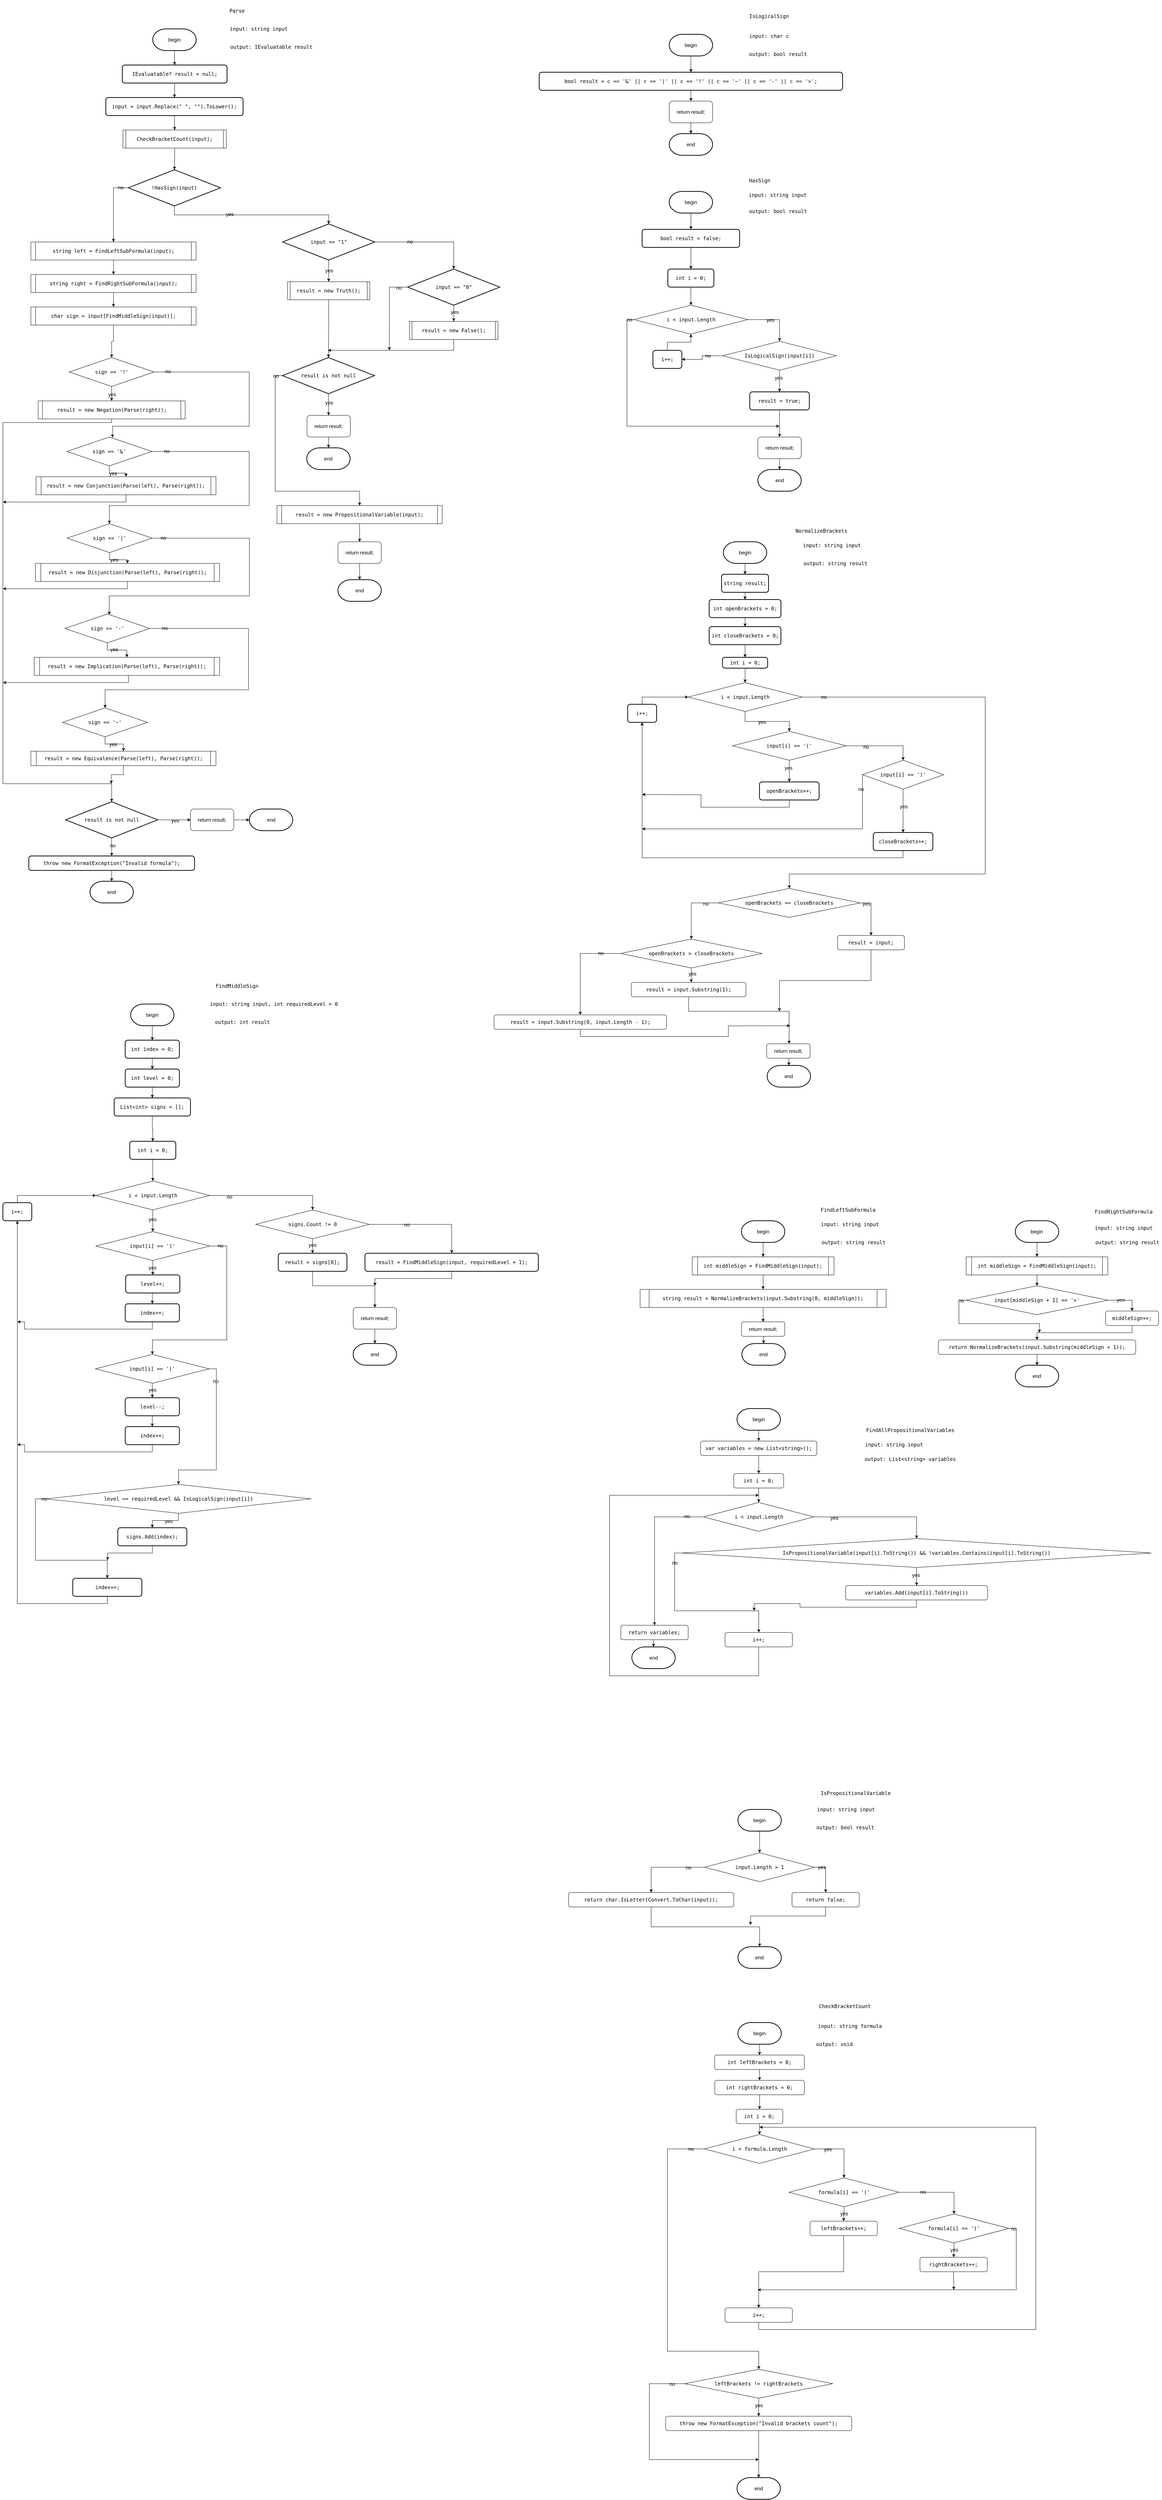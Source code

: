 <mxfile version="26.2.2">
  <diagram name="Page-1" id="SJ5KyCIBwHqDN82vWLjB">
    <mxGraphModel dx="3804" dy="2816" grid="1" gridSize="10" guides="1" tooltips="1" connect="1" arrows="1" fold="1" page="1" pageScale="1" pageWidth="850" pageHeight="1100" math="0" shadow="0">
      <root>
        <mxCell id="0" />
        <mxCell id="1" parent="0" />
        <mxCell id="FfjkxNWrbGcJP8TpGep8-1" value="&lt;pre style=&quot;font-family: &amp;quot;JetBrains Mono&amp;quot;, monospace;&quot;&gt;&lt;div style=&quot;&quot;&gt;&lt;pre style=&quot;font-family: &amp;quot;JetBrains Mono&amp;quot;, monospace;&quot;&gt;&lt;div&gt;&lt;pre style=&quot;font-family: &amp;quot;JetBrains Mono&amp;quot;, monospace;&quot;&gt;FindMiddleSign&lt;/pre&gt;&lt;/div&gt;&lt;/pre&gt;&lt;/div&gt;&lt;/pre&gt;" style="text;html=1;align=center;verticalAlign=middle;resizable=0;points=[];autosize=1;strokeColor=none;fillColor=none;fontSize=14;labelBackgroundColor=none;fontColor=#000000;" parent="1" vertex="1">
          <mxGeometry x="-137.5" y="1650" width="130" height="60" as="geometry" />
        </mxCell>
        <mxCell id="FfjkxNWrbGcJP8TpGep8-322" style="edgeStyle=orthogonalEdgeStyle;rounded=0;orthogonalLoop=1;jettySize=auto;html=1;exitX=0.5;exitY=1;exitDx=0;exitDy=0;exitPerimeter=0;fontSize=14;labelBackgroundColor=none;fontColor=#000000;" parent="1" source="FfjkxNWrbGcJP8TpGep8-2" target="FfjkxNWrbGcJP8TpGep8-321" edge="1">
          <mxGeometry relative="1" as="geometry" />
        </mxCell>
        <mxCell id="FfjkxNWrbGcJP8TpGep8-2" value="begin" style="strokeWidth=2;html=1;shape=mxgraph.flowchart.terminator;whiteSpace=wrap;fontSize=14;labelBackgroundColor=none;fontColor=#000000;" parent="1" vertex="1">
          <mxGeometry x="-366.25" y="1730" width="120" height="60" as="geometry" />
        </mxCell>
        <mxCell id="FfjkxNWrbGcJP8TpGep8-3" value="&lt;pre style=&quot;font-family: &amp;quot;JetBrains Mono&amp;quot;, monospace;&quot;&gt;input: string &lt;span style=&quot;white-space-collapse: collapse;&quot;&gt;input, &lt;/span&gt;&lt;span style=&quot;white-space-collapse: collapse;&quot;&gt;int &lt;/span&gt;&lt;span style=&quot;white-space-collapse: collapse;&quot;&gt;requiredLevel = &lt;/span&gt;&lt;span style=&quot;white-space-collapse: collapse;&quot;&gt;0&lt;/span&gt;&lt;/pre&gt;" style="text;html=1;align=center;verticalAlign=middle;resizable=0;points=[];autosize=1;strokeColor=none;fillColor=none;fontSize=14;labelBackgroundColor=none;fontColor=#000000;" parent="1" vertex="1">
          <mxGeometry x="-145" y="1700" width="350" height="60" as="geometry" />
        </mxCell>
        <mxCell id="FfjkxNWrbGcJP8TpGep8-4" value="&lt;pre style=&quot;font-family: &amp;quot;JetBrains Mono&amp;quot;, monospace;&quot;&gt;output: int result&lt;/pre&gt;" style="text;html=1;align=center;verticalAlign=middle;resizable=0;points=[];autosize=1;strokeColor=none;fillColor=none;fontSize=14;labelBackgroundColor=none;fontColor=#000000;" parent="1" vertex="1">
          <mxGeometry x="-137.5" y="1750" width="160" height="60" as="geometry" />
        </mxCell>
        <mxCell id="FfjkxNWrbGcJP8TpGep8-10" value="&lt;pre style=&quot;font-family: &amp;quot;JetBrains Mono&amp;quot;, monospace;&quot;&gt;&lt;div style=&quot;&quot;&gt;&lt;pre style=&quot;font-family: &amp;quot;JetBrains Mono&amp;quot;, monospace;&quot;&gt;&lt;div&gt;&lt;pre style=&quot;font-family: &amp;quot;JetBrains Mono&amp;quot;, monospace;&quot;&gt;Parse&lt;/pre&gt;&lt;/div&gt;&lt;/pre&gt;&lt;/div&gt;&lt;/pre&gt;" style="text;html=1;align=center;verticalAlign=middle;resizable=0;points=[];autosize=1;strokeColor=none;fillColor=none;fontSize=14;labelBackgroundColor=none;fontColor=#000000;" parent="1" vertex="1">
          <mxGeometry x="-102.5" y="-1050" width="60" height="60" as="geometry" />
        </mxCell>
        <mxCell id="FfjkxNWrbGcJP8TpGep8-11" style="edgeStyle=orthogonalEdgeStyle;rounded=0;orthogonalLoop=1;jettySize=auto;html=1;exitX=0.5;exitY=1;exitDx=0;exitDy=0;exitPerimeter=0;entryX=0.5;entryY=0;entryDx=0;entryDy=0;fontSize=14;labelBackgroundColor=none;fontColor=#000000;" parent="1" source="FfjkxNWrbGcJP8TpGep8-12" target="FfjkxNWrbGcJP8TpGep8-14" edge="1">
          <mxGeometry relative="1" as="geometry" />
        </mxCell>
        <mxCell id="FfjkxNWrbGcJP8TpGep8-12" value="begin" style="strokeWidth=2;html=1;shape=mxgraph.flowchart.terminator;whiteSpace=wrap;fontSize=14;labelBackgroundColor=none;fontColor=#000000;" parent="1" vertex="1">
          <mxGeometry x="-305" y="-970" width="120" height="60" as="geometry" />
        </mxCell>
        <mxCell id="FfjkxNWrbGcJP8TpGep8-13" style="edgeStyle=orthogonalEdgeStyle;rounded=0;orthogonalLoop=1;jettySize=auto;html=1;exitX=0.5;exitY=1;exitDx=0;exitDy=0;entryX=0.5;entryY=0;entryDx=0;entryDy=0;fontSize=14;labelBackgroundColor=none;fontColor=#000000;" parent="1" source="FfjkxNWrbGcJP8TpGep8-14" target="FfjkxNWrbGcJP8TpGep8-18" edge="1">
          <mxGeometry relative="1" as="geometry" />
        </mxCell>
        <mxCell id="FfjkxNWrbGcJP8TpGep8-14" value="&lt;div style=&quot;&quot;&gt;&lt;pre style=&quot;font-family: &amp;quot;JetBrains Mono&amp;quot;, monospace;&quot;&gt;&lt;pre style=&quot;font-family: &amp;quot;JetBrains Mono&amp;quot;, monospace;&quot;&gt;&lt;pre style=&quot;font-family: &amp;quot;JetBrains Mono&amp;quot;, monospace;&quot;&gt;&lt;pre style=&quot;font-family: &amp;quot;JetBrains Mono&amp;quot;, monospace;&quot;&gt;&lt;pre style=&quot;font-family: &amp;quot;JetBrains Mono&amp;quot;, monospace;&quot;&gt;&lt;pre style=&quot;font-family: &amp;quot;JetBrains Mono&amp;quot;, monospace;&quot;&gt;&lt;pre style=&quot;font-family: &amp;quot;JetBrains Mono&amp;quot;, monospace;&quot;&gt;&lt;pre style=&quot;font-family: &amp;quot;JetBrains Mono&amp;quot;, monospace;&quot;&gt;&lt;div&gt;&lt;pre style=&quot;font-family: &amp;quot;JetBrains Mono&amp;quot;, monospace;&quot;&gt;IEvaluatable? result = &lt;span style=&quot;&quot;&gt;null&lt;/span&gt;;&lt;/pre&gt;&lt;/div&gt;&lt;/pre&gt;&lt;/pre&gt;&lt;/pre&gt;&lt;/pre&gt;&lt;/pre&gt;&lt;/pre&gt;&lt;/pre&gt;&lt;/pre&gt;&lt;/div&gt;" style="rounded=1;whiteSpace=wrap;html=1;absoluteArcSize=1;arcSize=14;strokeWidth=2;fontSize=14;labelBackgroundColor=none;fontColor=#000000;" parent="1" vertex="1">
          <mxGeometry x="-389.37" y="-870" width="290" height="50" as="geometry" />
        </mxCell>
        <mxCell id="FfjkxNWrbGcJP8TpGep8-15" value="&lt;pre style=&quot;font-family: &amp;quot;JetBrains Mono&amp;quot;, monospace;&quot;&gt;input: string &lt;span style=&quot;white-space-collapse: collapse;&quot;&gt;input&lt;/span&gt;&lt;/pre&gt;" style="text;html=1;align=center;verticalAlign=middle;resizable=0;points=[];autosize=1;strokeColor=none;fillColor=none;fontSize=14;labelBackgroundColor=none;fontColor=#000000;" parent="1" vertex="1">
          <mxGeometry x="-97.5" y="-1000" width="170" height="60" as="geometry" />
        </mxCell>
        <mxCell id="FfjkxNWrbGcJP8TpGep8-16" value="&lt;pre style=&quot;font-family: &amp;quot;JetBrains Mono&amp;quot;, monospace;&quot;&gt;output: IEvaluatable result&lt;/pre&gt;" style="text;html=1;align=center;verticalAlign=middle;resizable=0;points=[];autosize=1;strokeColor=none;fillColor=none;fontSize=14;labelBackgroundColor=none;fontColor=#000000;" parent="1" vertex="1">
          <mxGeometry x="-92.5" y="-950" width="230" height="60" as="geometry" />
        </mxCell>
        <mxCell id="FfjkxNWrbGcJP8TpGep8-17" style="edgeStyle=orthogonalEdgeStyle;rounded=0;orthogonalLoop=1;jettySize=auto;html=1;exitX=0.5;exitY=1;exitDx=0;exitDy=0;fontSize=14;labelBackgroundColor=none;fontColor=#000000;" parent="1" source="FfjkxNWrbGcJP8TpGep8-18" target="FfjkxNWrbGcJP8TpGep8-20" edge="1">
          <mxGeometry relative="1" as="geometry" />
        </mxCell>
        <mxCell id="FfjkxNWrbGcJP8TpGep8-18" value="&lt;div style=&quot;&quot;&gt;&lt;pre style=&quot;font-family: &amp;quot;JetBrains Mono&amp;quot;, monospace;&quot;&gt;&lt;pre style=&quot;font-family: &amp;quot;JetBrains Mono&amp;quot;, monospace;&quot;&gt;&lt;pre style=&quot;font-family: &amp;quot;JetBrains Mono&amp;quot;, monospace;&quot;&gt;&lt;pre style=&quot;font-family: &amp;quot;JetBrains Mono&amp;quot;, monospace;&quot;&gt;&lt;pre style=&quot;font-family: &amp;quot;JetBrains Mono&amp;quot;, monospace;&quot;&gt;&lt;pre style=&quot;font-family: &amp;quot;JetBrains Mono&amp;quot;, monospace;&quot;&gt;&lt;pre style=&quot;font-family: &amp;quot;JetBrains Mono&amp;quot;, monospace;&quot;&gt;&lt;pre style=&quot;font-family: &amp;quot;JetBrains Mono&amp;quot;, monospace;&quot;&gt;&lt;pre style=&quot;font-family: &amp;quot;JetBrains Mono&amp;quot;, monospace;&quot;&gt;&lt;div&gt;&lt;pre style=&quot;font-family: &amp;quot;JetBrains Mono&amp;quot;, monospace;&quot;&gt;input = input.Replace(&lt;span style=&quot;&quot;&gt;&quot; &quot;&lt;/span&gt;, &lt;span style=&quot;&quot;&gt;&quot;&quot;&lt;/span&gt;).ToLower();&lt;/pre&gt;&lt;/div&gt;&lt;/pre&gt;&lt;/pre&gt;&lt;/pre&gt;&lt;/pre&gt;&lt;/pre&gt;&lt;/pre&gt;&lt;/pre&gt;&lt;/pre&gt;&lt;/pre&gt;&lt;/div&gt;" style="rounded=1;whiteSpace=wrap;html=1;absoluteArcSize=1;arcSize=14;strokeWidth=2;fontSize=14;labelBackgroundColor=none;fontColor=#000000;" parent="1" vertex="1">
          <mxGeometry x="-435.01" y="-780" width="380" height="50" as="geometry" />
        </mxCell>
        <mxCell id="FfjkxNWrbGcJP8TpGep8-20" value="&lt;div style=&quot;&quot;&gt;&lt;pre style=&quot;font-family: &amp;quot;JetBrains Mono&amp;quot;, monospace;&quot;&gt;&lt;div&gt;&lt;pre style=&quot;font-family: &amp;quot;JetBrains Mono&amp;quot;, monospace;&quot;&gt;CheckBracketCount(input);&lt;/pre&gt;&lt;/div&gt;&lt;/pre&gt;&lt;/div&gt;" style="shape=process;whiteSpace=wrap;html=1;backgroundOutline=1;size=0.029;fontSize=14;labelBackgroundColor=none;fontColor=#000000;" parent="1" vertex="1">
          <mxGeometry x="-387.5" y="-690" width="286.25" height="50" as="geometry" />
        </mxCell>
        <mxCell id="FfjkxNWrbGcJP8TpGep8-26" value="end" style="strokeWidth=2;html=1;shape=mxgraph.flowchart.terminator;whiteSpace=wrap;fontSize=14;labelBackgroundColor=none;fontColor=#000000;" parent="1" vertex="1">
          <mxGeometry x="121.44" y="190" width="120" height="60" as="geometry" />
        </mxCell>
        <mxCell id="FfjkxNWrbGcJP8TpGep8-31" style="edgeStyle=orthogonalEdgeStyle;rounded=0;orthogonalLoop=1;jettySize=auto;html=1;exitX=0.5;exitY=1;exitDx=0;exitDy=0;entryX=0.5;entryY=0;entryDx=0;entryDy=0;fontSize=14;labelBackgroundColor=none;fontColor=#000000;" parent="1" source="FfjkxNWrbGcJP8TpGep8-32" target="FfjkxNWrbGcJP8TpGep8-35" edge="1">
          <mxGeometry relative="1" as="geometry" />
        </mxCell>
        <mxCell id="FfjkxNWrbGcJP8TpGep8-32" value="&lt;div style=&quot;&quot;&gt;&lt;pre style=&quot;font-family: &amp;quot;JetBrains Mono&amp;quot;, monospace;&quot;&gt;&lt;span style=&quot;&quot;&gt;int &lt;/span&gt;&lt;span style=&quot;&quot;&gt;i &lt;/span&gt;&lt;font&gt;= &lt;/font&gt;&lt;font&gt;0&lt;/font&gt;&lt;font&gt;;&lt;/font&gt;&lt;/pre&gt;&lt;/div&gt;" style="rounded=1;whiteSpace=wrap;html=1;absoluteArcSize=1;arcSize=14;strokeWidth=2;fontSize=14;labelBackgroundColor=none;fontColor=#000000;" parent="1" vertex="1">
          <mxGeometry x="-368.76" y="2110" width="127.5" height="50" as="geometry" />
        </mxCell>
        <mxCell id="FfjkxNWrbGcJP8TpGep8-329" style="edgeStyle=orthogonalEdgeStyle;rounded=0;orthogonalLoop=1;jettySize=auto;html=1;exitX=0.5;exitY=1;exitDx=0;exitDy=0;entryX=0.5;entryY=0;entryDx=0;entryDy=0;fontSize=14;labelBackgroundColor=none;fontColor=#000000;" parent="1" source="FfjkxNWrbGcJP8TpGep8-35" target="FfjkxNWrbGcJP8TpGep8-328" edge="1">
          <mxGeometry relative="1" as="geometry" />
        </mxCell>
        <mxCell id="FfjkxNWrbGcJP8TpGep8-330" value="yes" style="edgeLabel;html=1;align=center;verticalAlign=middle;resizable=0;points=[];fontSize=14;labelBackgroundColor=none;fontColor=#000000;" parent="FfjkxNWrbGcJP8TpGep8-329" vertex="1" connectable="0">
          <mxGeometry x="-0.14" y="-1" relative="1" as="geometry">
            <mxPoint as="offset" />
          </mxGeometry>
        </mxCell>
        <mxCell id="FfjkxNWrbGcJP8TpGep8-365" style="edgeStyle=orthogonalEdgeStyle;rounded=0;orthogonalLoop=1;jettySize=auto;html=1;exitX=1;exitY=0.5;exitDx=0;exitDy=0;entryX=0.5;entryY=0;entryDx=0;entryDy=0;fontSize=14;labelBackgroundColor=none;fontColor=#000000;" parent="1" source="FfjkxNWrbGcJP8TpGep8-35" target="FfjkxNWrbGcJP8TpGep8-364" edge="1">
          <mxGeometry relative="1" as="geometry" />
        </mxCell>
        <mxCell id="FfjkxNWrbGcJP8TpGep8-366" value="no" style="edgeLabel;html=1;align=center;verticalAlign=middle;resizable=0;points=[];fontSize=14;labelBackgroundColor=none;fontColor=#000000;" parent="FfjkxNWrbGcJP8TpGep8-365" vertex="1" connectable="0">
          <mxGeometry x="-0.664" y="-4" relative="1" as="geometry">
            <mxPoint as="offset" />
          </mxGeometry>
        </mxCell>
        <mxCell id="FfjkxNWrbGcJP8TpGep8-35" value="&lt;div style=&quot;&quot;&gt;&lt;pre style=&quot;font-family: &amp;quot;JetBrains Mono&amp;quot;, monospace;&quot;&gt;&lt;pre style=&quot;font-family: &amp;quot;JetBrains Mono&amp;quot;, monospace;&quot;&gt;&lt;pre style=&quot;font-family: &amp;quot;JetBrains Mono&amp;quot;, monospace;&quot;&gt;&lt;div&gt;&lt;pre style=&quot;font-family: &amp;quot;JetBrains Mono&amp;quot;, monospace;&quot;&gt;i &amp;lt; input.Length&lt;/pre&gt;&lt;/div&gt;&lt;/pre&gt;&lt;/pre&gt;&lt;/pre&gt;&lt;/div&gt;" style="rhombus;whiteSpace=wrap;html=1;fontSize=14;labelBackgroundColor=none;fontColor=#000000;" parent="1" vertex="1">
          <mxGeometry x="-462.5" y="2220" width="315" height="80" as="geometry" />
        </mxCell>
        <mxCell id="FfjkxNWrbGcJP8TpGep8-36" style="edgeStyle=orthogonalEdgeStyle;rounded=0;orthogonalLoop=1;jettySize=auto;html=1;exitX=0.5;exitY=0;exitDx=0;exitDy=0;entryX=0;entryY=0.5;entryDx=0;entryDy=0;fontSize=14;labelBackgroundColor=none;fontColor=#000000;" parent="1" source="FfjkxNWrbGcJP8TpGep8-37" target="FfjkxNWrbGcJP8TpGep8-35" edge="1">
          <mxGeometry relative="1" as="geometry" />
        </mxCell>
        <mxCell id="FfjkxNWrbGcJP8TpGep8-37" value="&lt;div style=&quot;&quot;&gt;&lt;pre style=&quot;font-family: &amp;quot;JetBrains Mono&amp;quot;, monospace;&quot;&gt;&lt;div&gt;&lt;pre style=&quot;font-family: &amp;quot;JetBrains Mono&amp;quot;, monospace;&quot;&gt;i++;&lt;/pre&gt;&lt;/div&gt;&lt;/pre&gt;&lt;/div&gt;" style="rounded=1;whiteSpace=wrap;html=1;absoluteArcSize=1;arcSize=14;strokeWidth=2;fontSize=14;labelBackgroundColor=none;fontColor=#000000;" parent="1" vertex="1">
          <mxGeometry x="-720" y="2280" width="80" height="50" as="geometry" />
        </mxCell>
        <mxCell id="FfjkxNWrbGcJP8TpGep8-43" style="edgeStyle=orthogonalEdgeStyle;rounded=0;orthogonalLoop=1;jettySize=auto;html=1;exitX=1;exitY=0.5;exitDx=0;exitDy=0;" parent="1" edge="1">
          <mxGeometry relative="1" as="geometry">
            <Array as="points">
              <mxPoint x="3460" y="2590" />
              <mxPoint x="3460" y="2810" />
              <mxPoint x="3091" y="2810" />
            </Array>
            <mxPoint x="3264.38" y="2590" as="sourcePoint" />
          </mxGeometry>
        </mxCell>
        <mxCell id="FfjkxNWrbGcJP8TpGep8-66" style="edgeStyle=orthogonalEdgeStyle;rounded=0;orthogonalLoop=1;jettySize=auto;html=1;exitX=0.5;exitY=1;exitDx=0;exitDy=0;exitPerimeter=0;fontSize=14;labelBackgroundColor=none;fontColor=#000000;" parent="1" source="FfjkxNWrbGcJP8TpGep8-61" target="FfjkxNWrbGcJP8TpGep8-63" edge="1">
          <mxGeometry relative="1" as="geometry" />
        </mxCell>
        <mxCell id="FfjkxNWrbGcJP8TpGep8-67" value="yes" style="edgeLabel;html=1;align=center;verticalAlign=middle;resizable=0;points=[];fontSize=14;labelBackgroundColor=none;fontColor=#000000;" parent="FfjkxNWrbGcJP8TpGep8-66" vertex="1" connectable="0">
          <mxGeometry x="-0.255" y="2" relative="1" as="geometry">
            <mxPoint as="offset" />
          </mxGeometry>
        </mxCell>
        <mxCell id="FfjkxNWrbGcJP8TpGep8-98" style="edgeStyle=orthogonalEdgeStyle;rounded=0;orthogonalLoop=1;jettySize=auto;html=1;exitX=0;exitY=0.5;exitDx=0;exitDy=0;exitPerimeter=0;fontSize=14;labelBackgroundColor=none;fontColor=#000000;" parent="1" source="FfjkxNWrbGcJP8TpGep8-61" target="FfjkxNWrbGcJP8TpGep8-95" edge="1">
          <mxGeometry relative="1" as="geometry" />
        </mxCell>
        <mxCell id="FfjkxNWrbGcJP8TpGep8-99" value="no" style="edgeLabel;html=1;align=center;verticalAlign=middle;resizable=0;points=[];fontSize=14;labelBackgroundColor=none;fontColor=#000000;" parent="FfjkxNWrbGcJP8TpGep8-98" vertex="1" connectable="0">
          <mxGeometry x="-0.769" y="-1" relative="1" as="geometry">
            <mxPoint as="offset" />
          </mxGeometry>
        </mxCell>
        <mxCell id="FfjkxNWrbGcJP8TpGep8-61" value="&lt;div style=&quot;&quot;&gt;&lt;pre style=&quot;font-family: &amp;quot;JetBrains Mono&amp;quot;, monospace;&quot;&gt;!HasSign(input)&lt;/pre&gt;&lt;/div&gt;" style="strokeWidth=2;html=1;shape=mxgraph.flowchart.decision;whiteSpace=wrap;fontSize=14;labelBackgroundColor=none;fontColor=#000000;" parent="1" vertex="1">
          <mxGeometry x="-372.51" y="-580" width="255" height="100" as="geometry" />
        </mxCell>
        <mxCell id="FfjkxNWrbGcJP8TpGep8-62" style="edgeStyle=orthogonalEdgeStyle;rounded=0;orthogonalLoop=1;jettySize=auto;html=1;exitX=0.5;exitY=1;exitDx=0;exitDy=0;entryX=0.5;entryY=0;entryDx=0;entryDy=0;entryPerimeter=0;fontSize=14;labelBackgroundColor=none;fontColor=#000000;" parent="1" source="FfjkxNWrbGcJP8TpGep8-20" target="FfjkxNWrbGcJP8TpGep8-61" edge="1">
          <mxGeometry relative="1" as="geometry" />
        </mxCell>
        <mxCell id="FfjkxNWrbGcJP8TpGep8-87" style="edgeStyle=orthogonalEdgeStyle;rounded=0;orthogonalLoop=1;jettySize=auto;html=1;exitX=0.5;exitY=1;exitDx=0;exitDy=0;exitPerimeter=0;entryX=0.5;entryY=0;entryDx=0;entryDy=0;fontSize=14;labelBackgroundColor=none;fontColor=#000000;" parent="1" source="FfjkxNWrbGcJP8TpGep8-63" target="FfjkxNWrbGcJP8TpGep8-82" edge="1">
          <mxGeometry relative="1" as="geometry" />
        </mxCell>
        <mxCell id="FfjkxNWrbGcJP8TpGep8-88" value="yes" style="edgeLabel;html=1;align=center;verticalAlign=middle;resizable=0;points=[];fontSize=14;labelBackgroundColor=none;fontColor=#000000;" parent="FfjkxNWrbGcJP8TpGep8-87" vertex="1" connectable="0">
          <mxGeometry x="-0.048" y="1" relative="1" as="geometry">
            <mxPoint as="offset" />
          </mxGeometry>
        </mxCell>
        <mxCell id="FfjkxNWrbGcJP8TpGep8-63" value="&lt;div style=&quot;&quot;&gt;&lt;pre style=&quot;font-family: &amp;quot;JetBrains Mono&amp;quot;, monospace;&quot;&gt;&lt;div&gt;&lt;pre style=&quot;font-family: &amp;quot;JetBrains Mono&amp;quot;, monospace;&quot;&gt;input == &lt;span style=&quot;&quot;&gt;&quot;1&quot;&lt;/span&gt;&lt;/pre&gt;&lt;/div&gt;&lt;/pre&gt;&lt;/div&gt;" style="strokeWidth=2;html=1;shape=mxgraph.flowchart.decision;whiteSpace=wrap;fontSize=14;labelBackgroundColor=none;fontColor=#000000;" parent="1" vertex="1">
          <mxGeometry x="54.58" y="-430" width="255" height="100" as="geometry" />
        </mxCell>
        <mxCell id="FfjkxNWrbGcJP8TpGep8-84" style="edgeStyle=orthogonalEdgeStyle;rounded=0;orthogonalLoop=1;jettySize=auto;html=1;exitX=0.5;exitY=1;exitDx=0;exitDy=0;exitPerimeter=0;entryX=0.5;entryY=0;entryDx=0;entryDy=0;fontSize=14;labelBackgroundColor=none;fontColor=#000000;" parent="1" source="FfjkxNWrbGcJP8TpGep8-64" target="FfjkxNWrbGcJP8TpGep8-83" edge="1">
          <mxGeometry relative="1" as="geometry" />
        </mxCell>
        <mxCell id="FfjkxNWrbGcJP8TpGep8-85" value="yes" style="edgeLabel;html=1;align=center;verticalAlign=middle;resizable=0;points=[];fontSize=14;labelBackgroundColor=none;fontColor=#000000;" parent="FfjkxNWrbGcJP8TpGep8-84" vertex="1" connectable="0">
          <mxGeometry x="-0.178" y="2" relative="1" as="geometry">
            <mxPoint as="offset" />
          </mxGeometry>
        </mxCell>
        <mxCell id="cOOqguh06IZceh5hziDc-1" style="edgeStyle=orthogonalEdgeStyle;rounded=0;orthogonalLoop=1;jettySize=auto;html=1;exitX=0;exitY=0.5;exitDx=0;exitDy=0;exitPerimeter=0;fontSize=14;labelBackgroundColor=none;fontColor=#000000;" parent="1" source="FfjkxNWrbGcJP8TpGep8-64" edge="1">
          <mxGeometry relative="1" as="geometry">
            <mxPoint x="350" y="-80" as="targetPoint" />
          </mxGeometry>
        </mxCell>
        <mxCell id="cOOqguh06IZceh5hziDc-3" value="no" style="edgeLabel;html=1;align=center;verticalAlign=middle;resizable=0;points=[];fontSize=14;labelBackgroundColor=none;fontColor=#000000;" parent="cOOqguh06IZceh5hziDc-1" vertex="1" connectable="0">
          <mxGeometry x="-0.775" y="2" relative="1" as="geometry">
            <mxPoint as="offset" />
          </mxGeometry>
        </mxCell>
        <mxCell id="FfjkxNWrbGcJP8TpGep8-64" value="&lt;div style=&quot;&quot;&gt;&lt;pre style=&quot;font-family: &amp;quot;JetBrains Mono&amp;quot;, monospace;&quot;&gt;&lt;pre style=&quot;font-family: &amp;quot;JetBrains Mono&amp;quot;, monospace;&quot;&gt;&lt;div&gt;&lt;pre style=&quot;font-family: &amp;quot;JetBrains Mono&amp;quot;, monospace;&quot;&gt;input == &lt;span style=&quot;&quot;&gt;&quot;0&quot;&lt;/span&gt;&lt;/pre&gt;&lt;/div&gt;&lt;/pre&gt;&lt;/pre&gt;&lt;/div&gt;" style="strokeWidth=2;html=1;shape=mxgraph.flowchart.decision;whiteSpace=wrap;fontSize=14;labelBackgroundColor=none;fontColor=#000000;" parent="1" vertex="1">
          <mxGeometry x="400.82" y="-305" width="255" height="100" as="geometry" />
        </mxCell>
        <mxCell id="FfjkxNWrbGcJP8TpGep8-91" style="edgeStyle=orthogonalEdgeStyle;rounded=0;orthogonalLoop=1;jettySize=auto;html=1;exitX=0;exitY=0.5;exitDx=0;exitDy=0;exitPerimeter=0;entryX=0.5;entryY=0;entryDx=0;entryDy=0;fontSize=14;labelBackgroundColor=none;fontColor=#000000;" parent="1" source="FfjkxNWrbGcJP8TpGep8-65" target="FfjkxNWrbGcJP8TpGep8-90" edge="1">
          <mxGeometry relative="1" as="geometry">
            <Array as="points">
              <mxPoint x="34" y="-10" />
              <mxPoint x="34" y="310" />
              <mxPoint x="268" y="310" />
            </Array>
          </mxGeometry>
        </mxCell>
        <mxCell id="FfjkxNWrbGcJP8TpGep8-92" value="no" style="edgeLabel;html=1;align=center;verticalAlign=middle;resizable=0;points=[];fontSize=14;labelBackgroundColor=none;fontColor=#000000;" parent="FfjkxNWrbGcJP8TpGep8-91" vertex="1" connectable="0">
          <mxGeometry x="-0.932" y="2" relative="1" as="geometry">
            <mxPoint as="offset" />
          </mxGeometry>
        </mxCell>
        <mxCell id="FfjkxNWrbGcJP8TpGep8-65" value="&lt;div style=&quot;&quot;&gt;&lt;pre style=&quot;font-family: &amp;quot;JetBrains Mono&amp;quot;, monospace;&quot;&gt;&lt;pre style=&quot;font-family: &amp;quot;JetBrains Mono&amp;quot;, monospace;&quot;&gt;&lt;div&gt;&lt;pre style=&quot;font-family: &amp;quot;JetBrains Mono&amp;quot;, monospace;&quot;&gt;result &lt;span style=&quot;&quot;&gt;is &lt;/span&gt;not &lt;span style=&quot;&quot;&gt;null&lt;/span&gt;&lt;/pre&gt;&lt;/div&gt;&lt;/pre&gt;&lt;/pre&gt;&lt;/div&gt;" style="strokeWidth=2;html=1;shape=mxgraph.flowchart.decision;whiteSpace=wrap;fontSize=14;labelBackgroundColor=none;fontColor=#000000;" parent="1" vertex="1">
          <mxGeometry x="53.94" y="-60" width="255" height="100" as="geometry" />
        </mxCell>
        <mxCell id="FfjkxNWrbGcJP8TpGep8-71" style="edgeStyle=orthogonalEdgeStyle;rounded=0;orthogonalLoop=1;jettySize=auto;html=1;exitX=1;exitY=0.5;exitDx=0;exitDy=0;exitPerimeter=0;entryX=0.5;entryY=0;entryDx=0;entryDy=0;entryPerimeter=0;fontSize=14;labelBackgroundColor=none;fontColor=#000000;" parent="1" source="FfjkxNWrbGcJP8TpGep8-63" target="FfjkxNWrbGcJP8TpGep8-64" edge="1">
          <mxGeometry relative="1" as="geometry" />
        </mxCell>
        <mxCell id="FfjkxNWrbGcJP8TpGep8-72" value="no" style="edgeLabel;html=1;align=center;verticalAlign=middle;resizable=0;points=[];fontSize=14;labelBackgroundColor=none;fontColor=#000000;" parent="FfjkxNWrbGcJP8TpGep8-71" vertex="1" connectable="0">
          <mxGeometry x="-0.336" y="1" relative="1" as="geometry">
            <mxPoint as="offset" />
          </mxGeometry>
        </mxCell>
        <mxCell id="FfjkxNWrbGcJP8TpGep8-80" style="edgeStyle=orthogonalEdgeStyle;rounded=0;orthogonalLoop=1;jettySize=auto;html=1;exitX=0.5;exitY=1;exitDx=0;exitDy=0;exitPerimeter=0;fontSize=14;labelBackgroundColor=none;fontColor=#000000;" parent="1" source="FfjkxNWrbGcJP8TpGep8-65" target="bbl1epnfbIa33jh1_Hoh-14" edge="1">
          <mxGeometry relative="1" as="geometry">
            <mxPoint x="181" y="100" as="targetPoint" />
          </mxGeometry>
        </mxCell>
        <mxCell id="FfjkxNWrbGcJP8TpGep8-81" value="yes" style="edgeLabel;html=1;align=center;verticalAlign=middle;resizable=0;points=[];fontSize=14;labelBackgroundColor=none;fontColor=#000000;" parent="FfjkxNWrbGcJP8TpGep8-80" vertex="1" connectable="0">
          <mxGeometry x="-0.181" y="1" relative="1" as="geometry">
            <mxPoint as="offset" />
          </mxGeometry>
        </mxCell>
        <mxCell id="FfjkxNWrbGcJP8TpGep8-82" value="&lt;div style=&quot;&quot;&gt;&lt;pre style=&quot;font-family: &amp;quot;JetBrains Mono&amp;quot;, monospace;&quot;&gt;&lt;pre style=&quot;font-family: &amp;quot;JetBrains Mono&amp;quot;, monospace;&quot;&gt;&lt;pre style=&quot;font-family: &amp;quot;JetBrains Mono&amp;quot;, monospace;&quot;&gt;result = &lt;span style=&quot;&quot;&gt;new &lt;/span&gt;Truth();&lt;/pre&gt;&lt;/pre&gt;&lt;/pre&gt;&lt;/div&gt;" style="shape=process;whiteSpace=wrap;html=1;backgroundOutline=1;size=0.029;fontSize=14;labelBackgroundColor=none;fontColor=#000000;" parent="1" vertex="1">
          <mxGeometry x="68.33" y="-270" width="227.49" height="50" as="geometry" />
        </mxCell>
        <mxCell id="FfjkxNWrbGcJP8TpGep8-86" style="edgeStyle=orthogonalEdgeStyle;rounded=0;orthogonalLoop=1;jettySize=auto;html=1;exitX=0.5;exitY=1;exitDx=0;exitDy=0;fontSize=14;labelBackgroundColor=none;fontColor=#000000;" parent="1" source="FfjkxNWrbGcJP8TpGep8-83" edge="1">
          <mxGeometry relative="1" as="geometry">
            <Array as="points">
              <mxPoint x="528" y="-80" />
            </Array>
            <mxPoint x="180" y="-80" as="targetPoint" />
          </mxGeometry>
        </mxCell>
        <mxCell id="FfjkxNWrbGcJP8TpGep8-83" value="&lt;div style=&quot;&quot;&gt;&lt;pre style=&quot;font-family: &amp;quot;JetBrains Mono&amp;quot;, monospace;&quot;&gt;&lt;pre style=&quot;font-family: &amp;quot;JetBrains Mono&amp;quot;, monospace;&quot;&gt;&lt;pre style=&quot;font-family: &amp;quot;JetBrains Mono&amp;quot;, monospace;&quot;&gt;&lt;pre style=&quot;font-family: &amp;quot;JetBrains Mono&amp;quot;, monospace;&quot;&gt;result = &lt;span style=&quot;&quot;&gt;new &lt;/span&gt;False();&lt;/pre&gt;&lt;/pre&gt;&lt;/pre&gt;&lt;/pre&gt;&lt;/div&gt;" style="shape=process;whiteSpace=wrap;html=1;backgroundOutline=1;size=0.029;fontSize=14;labelBackgroundColor=none;fontColor=#000000;" parent="1" vertex="1">
          <mxGeometry x="405.83" y="-160" width="244.99" height="50" as="geometry" />
        </mxCell>
        <mxCell id="FfjkxNWrbGcJP8TpGep8-89" style="edgeStyle=orthogonalEdgeStyle;rounded=0;orthogonalLoop=1;jettySize=auto;html=1;exitX=0.5;exitY=1;exitDx=0;exitDy=0;entryX=0.5;entryY=0;entryDx=0;entryDy=0;entryPerimeter=0;fontSize=14;labelBackgroundColor=none;fontColor=#000000;" parent="1" source="FfjkxNWrbGcJP8TpGep8-82" target="FfjkxNWrbGcJP8TpGep8-65" edge="1">
          <mxGeometry relative="1" as="geometry" />
        </mxCell>
        <mxCell id="bbl1epnfbIa33jh1_Hoh-12" style="edgeStyle=orthogonalEdgeStyle;rounded=0;orthogonalLoop=1;jettySize=auto;html=1;exitX=0.5;exitY=1;exitDx=0;exitDy=0;entryX=0.5;entryY=0;entryDx=0;entryDy=0;fontSize=14;labelBackgroundColor=none;fontColor=#000000;" parent="1" source="FfjkxNWrbGcJP8TpGep8-90" target="bbl1epnfbIa33jh1_Hoh-11" edge="1">
          <mxGeometry relative="1" as="geometry" />
        </mxCell>
        <mxCell id="FfjkxNWrbGcJP8TpGep8-90" value="&lt;div style=&quot;&quot;&gt;&lt;pre style=&quot;font-family: &amp;quot;JetBrains Mono&amp;quot;, monospace;&quot;&gt;&lt;pre style=&quot;font-family: &amp;quot;JetBrains Mono&amp;quot;, monospace;&quot;&gt;&lt;div&gt;&lt;pre style=&quot;font-family: &amp;quot;JetBrains Mono&amp;quot;, monospace;&quot;&gt;result = &lt;span style=&quot;&quot;&gt;new &lt;/span&gt;PropositionalVariable(input);&lt;/pre&gt;&lt;/div&gt;&lt;/pre&gt;&lt;/pre&gt;&lt;/div&gt;" style="shape=process;whiteSpace=wrap;html=1;backgroundOutline=1;size=0.029;fontSize=14;labelBackgroundColor=none;fontColor=#000000;" parent="1" vertex="1">
          <mxGeometry x="38.96" y="350" width="457.49" height="50" as="geometry" />
        </mxCell>
        <mxCell id="FfjkxNWrbGcJP8TpGep8-93" value="end" style="strokeWidth=2;html=1;shape=mxgraph.flowchart.terminator;whiteSpace=wrap;fontSize=14;labelBackgroundColor=none;fontColor=#000000;" parent="1" vertex="1">
          <mxGeometry x="207.7" y="555" width="120" height="60" as="geometry" />
        </mxCell>
        <mxCell id="FfjkxNWrbGcJP8TpGep8-101" style="edgeStyle=orthogonalEdgeStyle;rounded=0;orthogonalLoop=1;jettySize=auto;html=1;exitX=0.5;exitY=1;exitDx=0;exitDy=0;entryX=0.5;entryY=0;entryDx=0;entryDy=0;fontSize=14;labelBackgroundColor=none;fontColor=#000000;" parent="1" source="FfjkxNWrbGcJP8TpGep8-95" target="FfjkxNWrbGcJP8TpGep8-96" edge="1">
          <mxGeometry relative="1" as="geometry" />
        </mxCell>
        <mxCell id="FfjkxNWrbGcJP8TpGep8-95" value="&lt;div style=&quot;&quot;&gt;&lt;pre style=&quot;font-family: &amp;quot;JetBrains Mono&amp;quot;, monospace;&quot;&gt;&lt;pre style=&quot;font-family: &amp;quot;JetBrains Mono&amp;quot;, monospace;&quot;&gt;&lt;pre style=&quot;font-family: &amp;quot;JetBrains Mono&amp;quot;, monospace;&quot;&gt;&lt;div&gt;&lt;pre style=&quot;font-family: &amp;quot;JetBrains Mono&amp;quot;, monospace;&quot;&gt;&lt;span style=&quot;&quot;&gt;string &lt;/span&gt;left = FindLeftSubFormula(input);&lt;/pre&gt;&lt;/div&gt;&lt;/pre&gt;&lt;/pre&gt;&lt;/pre&gt;&lt;/div&gt;" style="shape=process;whiteSpace=wrap;html=1;backgroundOutline=1;size=0.029;fontSize=14;labelBackgroundColor=none;fontColor=#000000;" parent="1" vertex="1">
          <mxGeometry x="-642.49" y="-380" width="457.49" height="50" as="geometry" />
        </mxCell>
        <mxCell id="FfjkxNWrbGcJP8TpGep8-102" style="edgeStyle=orthogonalEdgeStyle;rounded=0;orthogonalLoop=1;jettySize=auto;html=1;exitX=0.5;exitY=1;exitDx=0;exitDy=0;fontSize=14;labelBackgroundColor=none;fontColor=#000000;" parent="1" source="FfjkxNWrbGcJP8TpGep8-96" target="FfjkxNWrbGcJP8TpGep8-97" edge="1">
          <mxGeometry relative="1" as="geometry" />
        </mxCell>
        <mxCell id="FfjkxNWrbGcJP8TpGep8-96" value="&lt;div style=&quot;&quot;&gt;&lt;pre style=&quot;font-family: &amp;quot;JetBrains Mono&amp;quot;, monospace;&quot;&gt;&lt;pre style=&quot;font-family: &amp;quot;JetBrains Mono&amp;quot;, monospace;&quot;&gt;&lt;pre style=&quot;font-family: &amp;quot;JetBrains Mono&amp;quot;, monospace;&quot;&gt;&lt;pre style=&quot;font-family: &amp;quot;JetBrains Mono&amp;quot;, monospace;&quot;&gt;&lt;div&gt;&lt;pre style=&quot;font-family: &amp;quot;JetBrains Mono&amp;quot;, monospace;&quot;&gt;&lt;span style=&quot;&quot;&gt;string &lt;/span&gt;right = FindRightSubFormula(input);&lt;/pre&gt;&lt;/div&gt;&lt;/pre&gt;&lt;/pre&gt;&lt;/pre&gt;&lt;/pre&gt;&lt;/div&gt;" style="shape=process;whiteSpace=wrap;html=1;backgroundOutline=1;size=0.029;fontSize=14;labelBackgroundColor=none;fontColor=#000000;" parent="1" vertex="1">
          <mxGeometry x="-642.49" y="-290" width="457.49" height="50" as="geometry" />
        </mxCell>
        <mxCell id="FfjkxNWrbGcJP8TpGep8-306" style="edgeStyle=orthogonalEdgeStyle;rounded=0;orthogonalLoop=1;jettySize=auto;html=1;exitX=0.5;exitY=1;exitDx=0;exitDy=0;entryX=0.5;entryY=0;entryDx=0;entryDy=0;fontSize=14;labelBackgroundColor=none;fontColor=#000000;" parent="1" source="FfjkxNWrbGcJP8TpGep8-97" target="FfjkxNWrbGcJP8TpGep8-255" edge="1">
          <mxGeometry relative="1" as="geometry" />
        </mxCell>
        <mxCell id="FfjkxNWrbGcJP8TpGep8-97" value="&lt;div style=&quot;&quot;&gt;&lt;pre style=&quot;font-family: &amp;quot;JetBrains Mono&amp;quot;, monospace;&quot;&gt;&lt;pre style=&quot;font-family: &amp;quot;JetBrains Mono&amp;quot;, monospace;&quot;&gt;&lt;pre style=&quot;font-family: &amp;quot;JetBrains Mono&amp;quot;, monospace;&quot;&gt;&lt;pre style=&quot;font-family: &amp;quot;JetBrains Mono&amp;quot;, monospace;&quot;&gt;&lt;pre style=&quot;font-family: &amp;quot;JetBrains Mono&amp;quot;, monospace;&quot;&gt;&lt;div&gt;&lt;pre style=&quot;font-family: &amp;quot;JetBrains Mono&amp;quot;, monospace;&quot;&gt;&lt;span style=&quot;&quot;&gt;char &lt;/span&gt;sign = input[FindMiddleSign(input)];&lt;/pre&gt;&lt;/div&gt;&lt;/pre&gt;&lt;/pre&gt;&lt;/pre&gt;&lt;/pre&gt;&lt;/pre&gt;&lt;/div&gt;" style="shape=process;whiteSpace=wrap;html=1;backgroundOutline=1;size=0.029;fontSize=14;labelBackgroundColor=none;fontColor=#000000;" parent="1" vertex="1">
          <mxGeometry x="-642.49" y="-200" width="457.49" height="50" as="geometry" />
        </mxCell>
        <mxCell id="FfjkxNWrbGcJP8TpGep8-313" style="edgeStyle=orthogonalEdgeStyle;rounded=0;orthogonalLoop=1;jettySize=auto;html=1;exitX=1;exitY=0.5;exitDx=0;exitDy=0;exitPerimeter=0;fontSize=14;labelBackgroundColor=none;fontColor=#000000;" parent="1" source="FfjkxNWrbGcJP8TpGep8-100" edge="1">
          <mxGeometry relative="1" as="geometry">
            <mxPoint x="-200" y="1220" as="targetPoint" />
          </mxGeometry>
        </mxCell>
        <mxCell id="FfjkxNWrbGcJP8TpGep8-314" value="yes" style="edgeLabel;html=1;align=center;verticalAlign=middle;resizable=0;points=[];fontSize=14;labelBackgroundColor=none;fontColor=#000000;" parent="FfjkxNWrbGcJP8TpGep8-313" vertex="1" connectable="0">
          <mxGeometry x="0.057" y="-1" relative="1" as="geometry">
            <mxPoint as="offset" />
          </mxGeometry>
        </mxCell>
        <mxCell id="FfjkxNWrbGcJP8TpGep8-317" style="edgeStyle=orthogonalEdgeStyle;rounded=0;orthogonalLoop=1;jettySize=auto;html=1;exitX=0.5;exitY=1;exitDx=0;exitDy=0;exitPerimeter=0;entryX=0.5;entryY=0;entryDx=0;entryDy=0;fontSize=14;labelBackgroundColor=none;fontColor=#000000;" parent="1" source="FfjkxNWrbGcJP8TpGep8-100" target="FfjkxNWrbGcJP8TpGep8-315" edge="1">
          <mxGeometry relative="1" as="geometry" />
        </mxCell>
        <mxCell id="FfjkxNWrbGcJP8TpGep8-318" value="no" style="edgeLabel;html=1;align=center;verticalAlign=middle;resizable=0;points=[];fontSize=14;labelBackgroundColor=none;fontColor=#000000;" parent="FfjkxNWrbGcJP8TpGep8-317" vertex="1" connectable="0">
          <mxGeometry x="-0.16" y="3" relative="1" as="geometry">
            <mxPoint as="offset" />
          </mxGeometry>
        </mxCell>
        <mxCell id="FfjkxNWrbGcJP8TpGep8-100" value="&lt;div style=&quot;&quot;&gt;&lt;pre style=&quot;font-family: &amp;quot;JetBrains Mono&amp;quot;, monospace;&quot;&gt;&lt;pre style=&quot;font-family: &amp;quot;JetBrains Mono&amp;quot;, monospace;&quot;&gt;&lt;div&gt;&lt;pre style=&quot;font-family: &amp;quot;JetBrains Mono&amp;quot;, monospace;&quot;&gt;result &lt;span style=&quot;&quot;&gt;is &lt;/span&gt;not &lt;span style=&quot;&quot;&gt;null&lt;/span&gt;&lt;/pre&gt;&lt;/div&gt;&lt;/pre&gt;&lt;/pre&gt;&lt;/div&gt;" style="strokeWidth=2;html=1;shape=mxgraph.flowchart.decision;whiteSpace=wrap;fontSize=14;labelBackgroundColor=none;fontColor=#000000;" parent="1" vertex="1">
          <mxGeometry x="-546.33" y="1170" width="255" height="100" as="geometry" />
        </mxCell>
        <mxCell id="FfjkxNWrbGcJP8TpGep8-250" style="edgeStyle=orthogonalEdgeStyle;rounded=0;orthogonalLoop=1;jettySize=auto;html=1;exitX=1;exitY=0.5;exitDx=0;exitDy=0;" parent="1" edge="1">
          <mxGeometry relative="1" as="geometry">
            <Array as="points">
              <mxPoint x="4400" y="2670" />
              <mxPoint x="4400" y="2890" />
              <mxPoint x="4031" y="2890" />
            </Array>
            <mxPoint x="4204.38" y="2670" as="sourcePoint" />
          </mxGeometry>
        </mxCell>
        <mxCell id="FfjkxNWrbGcJP8TpGep8-292" style="edgeStyle=orthogonalEdgeStyle;rounded=0;orthogonalLoop=1;jettySize=auto;html=1;exitX=0.5;exitY=1;exitDx=0;exitDy=0;entryX=0.5;entryY=0;entryDx=0;entryDy=0;fontSize=14;labelBackgroundColor=none;fontColor=#000000;" parent="1" source="FfjkxNWrbGcJP8TpGep8-255" target="FfjkxNWrbGcJP8TpGep8-291" edge="1">
          <mxGeometry relative="1" as="geometry" />
        </mxCell>
        <mxCell id="FfjkxNWrbGcJP8TpGep8-293" value="yes" style="edgeLabel;html=1;align=center;verticalAlign=middle;resizable=0;points=[];fontSize=14;labelBackgroundColor=none;fontColor=#000000;" parent="FfjkxNWrbGcJP8TpGep8-292" vertex="1" connectable="0">
          <mxGeometry x="0.066" y="1" relative="1" as="geometry">
            <mxPoint as="offset" />
          </mxGeometry>
        </mxCell>
        <mxCell id="FfjkxNWrbGcJP8TpGep8-255" value="&lt;div style=&quot;&quot;&gt;&lt;pre style=&quot;font-family: &amp;quot;JetBrains Mono&amp;quot;, monospace;&quot;&gt;&lt;div&gt;&lt;pre style=&quot;font-family: &amp;quot;JetBrains Mono&amp;quot;, monospace;&quot;&gt;sign == &#39;!&#39;&lt;/pre&gt;&lt;/div&gt;&lt;/pre&gt;&lt;/div&gt;" style="rhombus;whiteSpace=wrap;html=1;fontSize=14;labelBackgroundColor=none;fontColor=#000000;" parent="1" vertex="1">
          <mxGeometry x="-536.33" y="-60" width="235" height="80" as="geometry" />
        </mxCell>
        <mxCell id="FfjkxNWrbGcJP8TpGep8-261" style="edgeStyle=orthogonalEdgeStyle;rounded=0;orthogonalLoop=1;jettySize=auto;html=1;exitX=1;exitY=0.5;exitDx=0;exitDy=0;fontSize=14;labelBackgroundColor=none;fontColor=#000000;" parent="1" source="FfjkxNWrbGcJP8TpGep8-263" target="FfjkxNWrbGcJP8TpGep8-279" edge="1">
          <mxGeometry relative="1" as="geometry">
            <Array as="points">
              <mxPoint x="-38.03" y="200" />
              <mxPoint x="-38.03" y="350" />
              <mxPoint x="-425.03" y="350" />
            </Array>
          </mxGeometry>
        </mxCell>
        <mxCell id="FfjkxNWrbGcJP8TpGep8-262" value="no" style="edgeLabel;html=1;align=center;verticalAlign=middle;resizable=0;points=[];fontSize=14;labelBackgroundColor=none;fontColor=#000000;" parent="FfjkxNWrbGcJP8TpGep8-261" vertex="1" connectable="0">
          <mxGeometry x="-0.905" y="1" relative="1" as="geometry">
            <mxPoint as="offset" />
          </mxGeometry>
        </mxCell>
        <mxCell id="FfjkxNWrbGcJP8TpGep8-297" style="edgeStyle=orthogonalEdgeStyle;rounded=0;orthogonalLoop=1;jettySize=auto;html=1;exitX=0.5;exitY=1;exitDx=0;exitDy=0;entryX=0.5;entryY=0;entryDx=0;entryDy=0;fontSize=14;labelBackgroundColor=none;fontColor=#000000;" parent="1" source="FfjkxNWrbGcJP8TpGep8-263" target="FfjkxNWrbGcJP8TpGep8-294" edge="1">
          <mxGeometry relative="1" as="geometry" />
        </mxCell>
        <mxCell id="FfjkxNWrbGcJP8TpGep8-298" value="yes" style="edgeLabel;html=1;align=center;verticalAlign=middle;resizable=0;points=[];fontSize=14;labelBackgroundColor=none;fontColor=#000000;" parent="FfjkxNWrbGcJP8TpGep8-297" vertex="1" connectable="0">
          <mxGeometry x="-0.205" y="-1" relative="1" as="geometry">
            <mxPoint as="offset" />
          </mxGeometry>
        </mxCell>
        <mxCell id="FfjkxNWrbGcJP8TpGep8-263" value="&lt;div style=&quot;&quot;&gt;&lt;pre style=&quot;font-family: &amp;quot;JetBrains Mono&amp;quot;, monospace;&quot;&gt;&lt;pre style=&quot;font-family: &amp;quot;JetBrains Mono&amp;quot;, monospace;&quot;&gt;sign == &#39;&amp;amp;&#39;&lt;/pre&gt;&lt;/pre&gt;&lt;/div&gt;" style="rhombus;whiteSpace=wrap;html=1;fontSize=14;labelBackgroundColor=none;fontColor=#000000;" parent="1" vertex="1">
          <mxGeometry x="-542.61" y="160" width="235" height="80" as="geometry" />
        </mxCell>
        <mxCell id="FfjkxNWrbGcJP8TpGep8-289" style="edgeStyle=orthogonalEdgeStyle;rounded=0;orthogonalLoop=1;jettySize=auto;html=1;exitX=1;exitY=0.5;exitDx=0;exitDy=0;fontSize=14;labelBackgroundColor=none;fontColor=#000000;" parent="1" source="FfjkxNWrbGcJP8TpGep8-269" target="FfjkxNWrbGcJP8TpGep8-285" edge="1">
          <mxGeometry relative="1" as="geometry">
            <Array as="points">
              <mxPoint x="-40" y="690" />
              <mxPoint x="-40" y="860" />
              <mxPoint x="-437" y="860" />
            </Array>
          </mxGeometry>
        </mxCell>
        <mxCell id="FfjkxNWrbGcJP8TpGep8-290" value="no" style="edgeLabel;html=1;align=center;verticalAlign=middle;resizable=0;points=[];fontSize=14;labelBackgroundColor=none;fontColor=#000000;" parent="FfjkxNWrbGcJP8TpGep8-289" vertex="1" connectable="0">
          <mxGeometry x="-0.908" y="1" relative="1" as="geometry">
            <mxPoint as="offset" />
          </mxGeometry>
        </mxCell>
        <mxCell id="FfjkxNWrbGcJP8TpGep8-301" style="edgeStyle=orthogonalEdgeStyle;rounded=0;orthogonalLoop=1;jettySize=auto;html=1;exitX=0.5;exitY=1;exitDx=0;exitDy=0;entryX=0.5;entryY=0;entryDx=0;entryDy=0;fontSize=14;labelBackgroundColor=none;fontColor=#000000;" parent="1" source="FfjkxNWrbGcJP8TpGep8-269" target="FfjkxNWrbGcJP8TpGep8-296" edge="1">
          <mxGeometry relative="1" as="geometry" />
        </mxCell>
        <mxCell id="FfjkxNWrbGcJP8TpGep8-302" value="yes" style="edgeLabel;html=1;align=center;verticalAlign=middle;resizable=0;points=[];fontSize=14;labelBackgroundColor=none;fontColor=#000000;" parent="FfjkxNWrbGcJP8TpGep8-301" vertex="1" connectable="0">
          <mxGeometry x="-0.171" y="2" relative="1" as="geometry">
            <mxPoint as="offset" />
          </mxGeometry>
        </mxCell>
        <mxCell id="FfjkxNWrbGcJP8TpGep8-269" value="&lt;div style=&quot;&quot;&gt;&lt;pre style=&quot;font-family: &amp;quot;JetBrains Mono&amp;quot;, monospace;&quot;&gt;&lt;pre style=&quot;font-family: &amp;quot;JetBrains Mono&amp;quot;, monospace;&quot;&gt;sign == &#39;-&#39;&lt;/pre&gt;&lt;/pre&gt;&lt;/div&gt;" style="rhombus;whiteSpace=wrap;html=1;fontSize=14;labelBackgroundColor=none;fontColor=#000000;" parent="1" vertex="1">
          <mxGeometry x="-548.36" y="650" width="235" height="80" as="geometry" />
        </mxCell>
        <mxCell id="FfjkxNWrbGcJP8TpGep8-275" style="edgeStyle=orthogonalEdgeStyle;rounded=0;orthogonalLoop=1;jettySize=auto;html=1;exitX=1;exitY=0.5;exitDx=0;exitDy=0;entryX=0.537;entryY=0.019;entryDx=0;entryDy=0;entryPerimeter=0;fontSize=14;labelBackgroundColor=none;fontColor=#000000;" parent="1" source="FfjkxNWrbGcJP8TpGep8-255" target="FfjkxNWrbGcJP8TpGep8-263" edge="1">
          <mxGeometry relative="1" as="geometry">
            <Array as="points">
              <mxPoint x="-38" y="-20" />
              <mxPoint x="-38" y="130" />
              <mxPoint x="-416" y="130" />
            </Array>
          </mxGeometry>
        </mxCell>
        <mxCell id="FfjkxNWrbGcJP8TpGep8-276" value="no" style="edgeLabel;html=1;align=center;verticalAlign=middle;resizable=0;points=[];fontSize=14;labelBackgroundColor=none;fontColor=#000000;" parent="FfjkxNWrbGcJP8TpGep8-275" vertex="1" connectable="0">
          <mxGeometry x="-0.906" y="2" relative="1" as="geometry">
            <mxPoint as="offset" />
          </mxGeometry>
        </mxCell>
        <mxCell id="FfjkxNWrbGcJP8TpGep8-277" style="edgeStyle=orthogonalEdgeStyle;rounded=0;orthogonalLoop=1;jettySize=auto;html=1;exitX=1;exitY=0.5;exitDx=0;exitDy=0;fontSize=14;labelBackgroundColor=none;fontColor=#000000;" parent="1" source="FfjkxNWrbGcJP8TpGep8-279" target="FfjkxNWrbGcJP8TpGep8-269" edge="1">
          <mxGeometry relative="1" as="geometry">
            <Array as="points">
              <mxPoint x="-37.53" y="440" />
              <mxPoint x="-37.53" y="600" />
              <mxPoint x="-425.53" y="600" />
            </Array>
          </mxGeometry>
        </mxCell>
        <mxCell id="FfjkxNWrbGcJP8TpGep8-278" value="no" style="edgeLabel;html=1;align=center;verticalAlign=middle;resizable=0;points=[];fontSize=14;labelBackgroundColor=none;fontColor=#000000;" parent="FfjkxNWrbGcJP8TpGep8-277" vertex="1" connectable="0">
          <mxGeometry x="-0.93" y="1" relative="1" as="geometry">
            <mxPoint as="offset" />
          </mxGeometry>
        </mxCell>
        <mxCell id="FfjkxNWrbGcJP8TpGep8-299" style="edgeStyle=orthogonalEdgeStyle;rounded=0;orthogonalLoop=1;jettySize=auto;html=1;exitX=0.5;exitY=1;exitDx=0;exitDy=0;entryX=0.5;entryY=0;entryDx=0;entryDy=0;fontSize=14;labelBackgroundColor=none;fontColor=#000000;" parent="1" source="FfjkxNWrbGcJP8TpGep8-279" target="FfjkxNWrbGcJP8TpGep8-295" edge="1">
          <mxGeometry relative="1" as="geometry" />
        </mxCell>
        <mxCell id="FfjkxNWrbGcJP8TpGep8-300" value="yes" style="edgeLabel;html=1;align=center;verticalAlign=middle;resizable=0;points=[];fontSize=14;labelBackgroundColor=none;fontColor=#000000;" parent="FfjkxNWrbGcJP8TpGep8-299" vertex="1" connectable="0">
          <mxGeometry x="-0.186" relative="1" as="geometry">
            <mxPoint as="offset" />
          </mxGeometry>
        </mxCell>
        <mxCell id="FfjkxNWrbGcJP8TpGep8-279" value="&lt;div style=&quot;&quot;&gt;&lt;pre style=&quot;font-family: &amp;quot;JetBrains Mono&amp;quot;, monospace;&quot;&gt;&lt;pre style=&quot;font-family: &amp;quot;JetBrains Mono&amp;quot;, monospace;&quot;&gt;sign == &#39;|&#39;&lt;/pre&gt;&lt;/pre&gt;&lt;/div&gt;" style="rhombus;whiteSpace=wrap;html=1;fontSize=14;labelBackgroundColor=none;fontColor=#000000;" parent="1" vertex="1">
          <mxGeometry x="-542.11" y="400" width="235" height="80" as="geometry" />
        </mxCell>
        <mxCell id="FfjkxNWrbGcJP8TpGep8-304" style="edgeStyle=orthogonalEdgeStyle;rounded=0;orthogonalLoop=1;jettySize=auto;html=1;exitX=0.5;exitY=1;exitDx=0;exitDy=0;entryX=0.5;entryY=0;entryDx=0;entryDy=0;fontSize=14;labelBackgroundColor=none;fontColor=#000000;" parent="1" source="FfjkxNWrbGcJP8TpGep8-285" target="FfjkxNWrbGcJP8TpGep8-303" edge="1">
          <mxGeometry relative="1" as="geometry" />
        </mxCell>
        <mxCell id="FfjkxNWrbGcJP8TpGep8-305" value="yes" style="edgeLabel;html=1;align=center;verticalAlign=middle;resizable=0;points=[];fontSize=14;labelBackgroundColor=none;fontColor=#000000;" parent="FfjkxNWrbGcJP8TpGep8-304" vertex="1" connectable="0">
          <mxGeometry x="-0.08" y="-1" relative="1" as="geometry">
            <mxPoint as="offset" />
          </mxGeometry>
        </mxCell>
        <mxCell id="FfjkxNWrbGcJP8TpGep8-285" value="&lt;div style=&quot;&quot;&gt;&lt;pre style=&quot;font-family: &amp;quot;JetBrains Mono&amp;quot;, monospace;&quot;&gt;&lt;pre style=&quot;font-family: &amp;quot;JetBrains Mono&amp;quot;, monospace;&quot;&gt;sign == &#39;~&#39;&lt;/pre&gt;&lt;/pre&gt;&lt;/div&gt;" style="rhombus;whiteSpace=wrap;html=1;fontSize=14;labelBackgroundColor=none;fontColor=#000000;" parent="1" vertex="1">
          <mxGeometry x="-554.61" y="910" width="235" height="80" as="geometry" />
        </mxCell>
        <mxCell id="FfjkxNWrbGcJP8TpGep8-307" style="edgeStyle=orthogonalEdgeStyle;rounded=0;orthogonalLoop=1;jettySize=auto;html=1;exitX=0.5;exitY=1;exitDx=0;exitDy=0;entryX=0.5;entryY=0;entryDx=0;entryDy=0;entryPerimeter=0;fontSize=14;labelBackgroundColor=none;fontColor=#000000;" parent="1" source="FfjkxNWrbGcJP8TpGep8-291" target="FfjkxNWrbGcJP8TpGep8-100" edge="1">
          <mxGeometry relative="1" as="geometry">
            <Array as="points">
              <mxPoint x="-419" y="120" />
              <mxPoint x="-720" y="120" />
              <mxPoint x="-720" y="1120" />
              <mxPoint x="-419" y="1120" />
            </Array>
          </mxGeometry>
        </mxCell>
        <mxCell id="FfjkxNWrbGcJP8TpGep8-291" value="&lt;div style=&quot;&quot;&gt;&lt;pre style=&quot;font-family: &amp;quot;JetBrains Mono&amp;quot;, monospace;&quot;&gt;&lt;pre style=&quot;font-family: &amp;quot;JetBrains Mono&amp;quot;, monospace;&quot;&gt;&lt;pre style=&quot;font-family: &amp;quot;JetBrains Mono&amp;quot;, monospace;&quot;&gt;&lt;div&gt;&lt;pre style=&quot;font-family: &amp;quot;JetBrains Mono&amp;quot;, monospace;&quot;&gt;result = &lt;span style=&quot;&quot;&gt;new &lt;/span&gt;Negation(Parse(right));&lt;/pre&gt;&lt;/div&gt;&lt;/pre&gt;&lt;/pre&gt;&lt;/pre&gt;&lt;/div&gt;" style="shape=process;whiteSpace=wrap;html=1;backgroundOutline=1;size=0.029;fontSize=14;labelBackgroundColor=none;fontColor=#000000;" parent="1" vertex="1">
          <mxGeometry x="-622.39" y="60" width="407.11" height="50" as="geometry" />
        </mxCell>
        <mxCell id="cOOqguh06IZceh5hziDc-9" style="edgeStyle=orthogonalEdgeStyle;rounded=0;orthogonalLoop=1;jettySize=auto;html=1;exitX=0.5;exitY=1;exitDx=0;exitDy=0;fontSize=14;labelBackgroundColor=none;fontColor=#000000;" parent="1" source="FfjkxNWrbGcJP8TpGep8-294" edge="1">
          <mxGeometry relative="1" as="geometry">
            <mxPoint x="-720" y="340" as="targetPoint" />
            <Array as="points">
              <mxPoint x="-379" y="340" />
            </Array>
          </mxGeometry>
        </mxCell>
        <mxCell id="FfjkxNWrbGcJP8TpGep8-294" value="&lt;div style=&quot;&quot;&gt;&lt;pre style=&quot;font-family: &amp;quot;JetBrains Mono&amp;quot;, monospace;&quot;&gt;&lt;pre style=&quot;font-family: &amp;quot;JetBrains Mono&amp;quot;, monospace;&quot;&gt;&lt;pre style=&quot;font-family: &amp;quot;JetBrains Mono&amp;quot;, monospace;&quot;&gt;&lt;pre style=&quot;font-family: &amp;quot;JetBrains Mono&amp;quot;, monospace;&quot;&gt;&lt;div&gt;&lt;pre style=&quot;font-family: &amp;quot;JetBrains Mono&amp;quot;, monospace;&quot;&gt;result = &lt;span style=&quot;&quot;&gt;new &lt;/span&gt;Conjunction(Parse(left), Parse(right));&lt;/pre&gt;&lt;/div&gt;&lt;/pre&gt;&lt;/pre&gt;&lt;/pre&gt;&lt;/pre&gt;&lt;/div&gt;" style="shape=process;whiteSpace=wrap;html=1;backgroundOutline=1;size=0.029;fontSize=14;labelBackgroundColor=none;fontColor=#000000;" parent="1" vertex="1">
          <mxGeometry x="-628.17" y="270" width="498.17" height="50" as="geometry" />
        </mxCell>
        <mxCell id="cOOqguh06IZceh5hziDc-7" style="edgeStyle=orthogonalEdgeStyle;rounded=0;orthogonalLoop=1;jettySize=auto;html=1;exitX=0.5;exitY=1;exitDx=0;exitDy=0;fontSize=14;labelBackgroundColor=none;fontColor=#000000;" parent="1" source="FfjkxNWrbGcJP8TpGep8-295" edge="1">
          <mxGeometry relative="1" as="geometry">
            <mxPoint x="-720" y="580" as="targetPoint" />
            <Array as="points">
              <mxPoint x="-375" y="580" />
              <mxPoint x="-720" y="580" />
            </Array>
          </mxGeometry>
        </mxCell>
        <mxCell id="FfjkxNWrbGcJP8TpGep8-295" value="&lt;div style=&quot;&quot;&gt;&lt;pre style=&quot;font-family: &amp;quot;JetBrains Mono&amp;quot;, monospace;&quot;&gt;&lt;pre style=&quot;font-family: &amp;quot;JetBrains Mono&amp;quot;, monospace;&quot;&gt;&lt;pre style=&quot;font-family: &amp;quot;JetBrains Mono&amp;quot;, monospace;&quot;&gt;&lt;pre style=&quot;font-family: &amp;quot;JetBrains Mono&amp;quot;, monospace;&quot;&gt;&lt;div&gt;&lt;pre style=&quot;font-family: &amp;quot;JetBrains Mono&amp;quot;, monospace;&quot;&gt;result = &lt;span style=&quot;&quot;&gt;new &lt;/span&gt;Disjunction(Parse(left), Parse(right));&lt;/pre&gt;&lt;/div&gt;&lt;/pre&gt;&lt;/pre&gt;&lt;/pre&gt;&lt;/pre&gt;&lt;/div&gt;" style="shape=process;whiteSpace=wrap;html=1;backgroundOutline=1;size=0.029;fontSize=14;labelBackgroundColor=none;fontColor=#000000;" parent="1" vertex="1">
          <mxGeometry x="-630" y="510" width="510" height="50" as="geometry" />
        </mxCell>
        <mxCell id="cOOqguh06IZceh5hziDc-6" style="edgeStyle=orthogonalEdgeStyle;rounded=0;orthogonalLoop=1;jettySize=auto;html=1;exitX=0.5;exitY=1;exitDx=0;exitDy=0;fontSize=14;labelBackgroundColor=none;fontColor=#000000;" parent="1" edge="1">
          <mxGeometry relative="1" as="geometry">
            <mxPoint x="-720" y="840" as="targetPoint" />
            <mxPoint x="-372.51" y="820" as="sourcePoint" />
            <Array as="points">
              <mxPoint x="-372" y="840" />
              <mxPoint x="-710" y="840" />
            </Array>
          </mxGeometry>
        </mxCell>
        <mxCell id="FfjkxNWrbGcJP8TpGep8-296" value="&lt;div style=&quot;&quot;&gt;&lt;pre style=&quot;font-family: &amp;quot;JetBrains Mono&amp;quot;, monospace;&quot;&gt;&lt;pre style=&quot;font-family: &amp;quot;JetBrains Mono&amp;quot;, monospace;&quot;&gt;&lt;pre style=&quot;font-family: &amp;quot;JetBrains Mono&amp;quot;, monospace;&quot;&gt;&lt;pre style=&quot;font-family: &amp;quot;JetBrains Mono&amp;quot;, monospace;&quot;&gt;&lt;div&gt;&lt;pre style=&quot;font-family: &amp;quot;JetBrains Mono&amp;quot;, monospace;&quot;&gt;result = &lt;span style=&quot;&quot;&gt;new &lt;/span&gt;Implication(Parse(left), Parse(right));&lt;/pre&gt;&lt;/div&gt;&lt;/pre&gt;&lt;/pre&gt;&lt;/pre&gt;&lt;/pre&gt;&lt;/div&gt;" style="shape=process;whiteSpace=wrap;html=1;backgroundOutline=1;size=0.029;fontSize=14;labelBackgroundColor=none;fontColor=#000000;" parent="1" vertex="1">
          <mxGeometry x="-633.36" y="770" width="513.36" height="50" as="geometry" />
        </mxCell>
        <mxCell id="cOOqguh06IZceh5hziDc-4" style="edgeStyle=orthogonalEdgeStyle;rounded=0;orthogonalLoop=1;jettySize=auto;html=1;exitX=0.5;exitY=1;exitDx=0;exitDy=0;fontSize=14;labelBackgroundColor=none;fontColor=#000000;" parent="1" source="FfjkxNWrbGcJP8TpGep8-303" edge="1">
          <mxGeometry relative="1" as="geometry">
            <mxPoint x="-420" y="1120" as="targetPoint" />
          </mxGeometry>
        </mxCell>
        <mxCell id="FfjkxNWrbGcJP8TpGep8-303" value="&lt;div style=&quot;&quot;&gt;&lt;pre style=&quot;font-family: &amp;quot;JetBrains Mono&amp;quot;, monospace;&quot;&gt;&lt;pre style=&quot;font-family: &amp;quot;JetBrains Mono&amp;quot;, monospace;&quot;&gt;&lt;pre style=&quot;font-family: &amp;quot;JetBrains Mono&amp;quot;, monospace;&quot;&gt;&lt;pre style=&quot;font-family: &amp;quot;JetBrains Mono&amp;quot;, monospace;&quot;&gt;&lt;div&gt;&lt;pre style=&quot;font-family: &amp;quot;JetBrains Mono&amp;quot;, monospace;&quot;&gt;result = &lt;span style=&quot;&quot;&gt;new &lt;/span&gt;Equivalence(Parse(left), Parse(right));&lt;/pre&gt;&lt;/div&gt;&lt;/pre&gt;&lt;/pre&gt;&lt;/pre&gt;&lt;/pre&gt;&lt;/div&gt;" style="shape=process;whiteSpace=wrap;html=1;backgroundOutline=1;size=0.029;fontSize=14;labelBackgroundColor=none;fontColor=#000000;" parent="1" vertex="1">
          <mxGeometry x="-642.49" y="1030" width="512.49" height="40" as="geometry" />
        </mxCell>
        <mxCell id="FfjkxNWrbGcJP8TpGep8-312" value="end" style="strokeWidth=2;html=1;shape=mxgraph.flowchart.terminator;whiteSpace=wrap;fontSize=14;labelBackgroundColor=none;fontColor=#000000;" parent="1" vertex="1">
          <mxGeometry x="-37.5" y="1190" width="120" height="60" as="geometry" />
        </mxCell>
        <mxCell id="FfjkxNWrbGcJP8TpGep8-315" value="&lt;div style=&quot;&quot;&gt;&lt;pre style=&quot;font-family: &amp;quot;JetBrains Mono&amp;quot;, monospace;&quot;&gt;&lt;pre style=&quot;font-family: &amp;quot;JetBrains Mono&amp;quot;, monospace;&quot;&gt;&lt;pre style=&quot;font-family: &amp;quot;JetBrains Mono&amp;quot;, monospace;&quot;&gt;&lt;pre style=&quot;font-family: &amp;quot;JetBrains Mono&amp;quot;, monospace;&quot;&gt;&lt;pre style=&quot;font-family: &amp;quot;JetBrains Mono&amp;quot;, monospace;&quot;&gt;&lt;pre style=&quot;font-family: &amp;quot;JetBrains Mono&amp;quot;, monospace;&quot;&gt;&lt;pre style=&quot;font-family: &amp;quot;JetBrains Mono&amp;quot;, monospace;&quot;&gt;&lt;pre style=&quot;font-family: &amp;quot;JetBrains Mono&amp;quot;, monospace;&quot;&gt;&lt;pre style=&quot;font-family: &amp;quot;JetBrains Mono&amp;quot;, monospace;&quot;&gt;&lt;div&gt;&lt;pre style=&quot;font-family: &amp;quot;JetBrains Mono&amp;quot;, monospace;&quot;&gt;&lt;span style=&quot;&quot;&gt;throw &lt;/span&gt;&lt;span style=&quot;&quot;&gt;new &lt;/span&gt;FormatException(&lt;span style=&quot;&quot;&gt;&quot;Invalid formula&quot;&lt;/span&gt;);&lt;/pre&gt;&lt;/div&gt;&lt;/pre&gt;&lt;/pre&gt;&lt;/pre&gt;&lt;/pre&gt;&lt;/pre&gt;&lt;/pre&gt;&lt;/pre&gt;&lt;/pre&gt;&lt;/pre&gt;&lt;/div&gt;" style="rounded=1;whiteSpace=wrap;html=1;absoluteArcSize=1;arcSize=14;strokeWidth=2;fontSize=14;labelBackgroundColor=none;fontColor=#000000;" parent="1" vertex="1">
          <mxGeometry x="-648.25" y="1320" width="458.83" height="40" as="geometry" />
        </mxCell>
        <mxCell id="FfjkxNWrbGcJP8TpGep8-319" value="end" style="strokeWidth=2;html=1;shape=mxgraph.flowchart.terminator;whiteSpace=wrap;fontSize=14;labelBackgroundColor=none;fontColor=#000000;" parent="1" vertex="1">
          <mxGeometry x="-478.84" y="1390" width="120" height="60" as="geometry" />
        </mxCell>
        <mxCell id="FfjkxNWrbGcJP8TpGep8-320" style="edgeStyle=orthogonalEdgeStyle;rounded=0;orthogonalLoop=1;jettySize=auto;html=1;exitX=0.5;exitY=1;exitDx=0;exitDy=0;entryX=0.5;entryY=0;entryDx=0;entryDy=0;entryPerimeter=0;fontSize=14;labelBackgroundColor=none;fontColor=#000000;" parent="1" source="FfjkxNWrbGcJP8TpGep8-315" target="FfjkxNWrbGcJP8TpGep8-319" edge="1">
          <mxGeometry relative="1" as="geometry" />
        </mxCell>
        <mxCell id="FfjkxNWrbGcJP8TpGep8-325" style="edgeStyle=orthogonalEdgeStyle;rounded=0;orthogonalLoop=1;jettySize=auto;html=1;exitX=0.5;exitY=1;exitDx=0;exitDy=0;entryX=0.5;entryY=0;entryDx=0;entryDy=0;fontSize=14;labelBackgroundColor=none;fontColor=#000000;" parent="1" source="FfjkxNWrbGcJP8TpGep8-321" target="FfjkxNWrbGcJP8TpGep8-323" edge="1">
          <mxGeometry relative="1" as="geometry" />
        </mxCell>
        <mxCell id="FfjkxNWrbGcJP8TpGep8-321" value="&lt;div style=&quot;&quot;&gt;&lt;pre style=&quot;font-family: &amp;quot;JetBrains Mono&amp;quot;, monospace;&quot;&gt;&lt;div&gt;&lt;pre style=&quot;font-family: &amp;quot;JetBrains Mono&amp;quot;, monospace;&quot;&gt;&lt;span style=&quot;&quot;&gt;int &lt;/span&gt;index = &lt;span style=&quot;&quot;&gt;0&lt;/span&gt;;&lt;/pre&gt;&lt;/div&gt;&lt;/pre&gt;&lt;/div&gt;" style="rounded=1;whiteSpace=wrap;html=1;absoluteArcSize=1;arcSize=14;strokeWidth=2;fontSize=14;labelBackgroundColor=none;fontColor=#000000;" parent="1" vertex="1">
          <mxGeometry x="-381.25" y="1830" width="150" height="50" as="geometry" />
        </mxCell>
        <mxCell id="FfjkxNWrbGcJP8TpGep8-326" style="edgeStyle=orthogonalEdgeStyle;rounded=0;orthogonalLoop=1;jettySize=auto;html=1;exitX=0.5;exitY=1;exitDx=0;exitDy=0;fontSize=14;labelBackgroundColor=none;fontColor=#000000;" parent="1" source="FfjkxNWrbGcJP8TpGep8-323" target="FfjkxNWrbGcJP8TpGep8-324" edge="1">
          <mxGeometry relative="1" as="geometry" />
        </mxCell>
        <mxCell id="FfjkxNWrbGcJP8TpGep8-323" value="&lt;div style=&quot;&quot;&gt;&lt;pre style=&quot;font-family: &amp;quot;JetBrains Mono&amp;quot;, monospace;&quot;&gt;&lt;pre style=&quot;font-family: &amp;quot;JetBrains Mono&amp;quot;, monospace;&quot;&gt;&lt;div&gt;&lt;pre style=&quot;font-family: &amp;quot;JetBrains Mono&amp;quot;, monospace;&quot;&gt;&lt;span style=&quot;&quot;&gt;int &lt;/span&gt;level = &lt;span style=&quot;&quot;&gt;0&lt;/span&gt;;&lt;/pre&gt;&lt;/div&gt;&lt;/pre&gt;&lt;/pre&gt;&lt;/div&gt;" style="rounded=1;whiteSpace=wrap;html=1;absoluteArcSize=1;arcSize=14;strokeWidth=2;fontSize=14;labelBackgroundColor=none;fontColor=#000000;" parent="1" vertex="1">
          <mxGeometry x="-381.25" y="1910" width="150" height="50" as="geometry" />
        </mxCell>
        <mxCell id="FfjkxNWrbGcJP8TpGep8-327" style="edgeStyle=orthogonalEdgeStyle;rounded=0;orthogonalLoop=1;jettySize=auto;html=1;exitX=0.5;exitY=1;exitDx=0;exitDy=0;entryX=0.5;entryY=0;entryDx=0;entryDy=0;fontSize=14;labelBackgroundColor=none;fontColor=#000000;" parent="1" source="FfjkxNWrbGcJP8TpGep8-324" target="FfjkxNWrbGcJP8TpGep8-32" edge="1">
          <mxGeometry relative="1" as="geometry" />
        </mxCell>
        <mxCell id="FfjkxNWrbGcJP8TpGep8-324" value="&lt;div style=&quot;&quot;&gt;&lt;pre style=&quot;font-family: &amp;quot;JetBrains Mono&amp;quot;, monospace;&quot;&gt;&lt;pre style=&quot;font-family: &amp;quot;JetBrains Mono&amp;quot;, monospace;&quot;&gt;&lt;pre style=&quot;font-family: &amp;quot;JetBrains Mono&amp;quot;, monospace;&quot;&gt;&lt;div&gt;&lt;pre style=&quot;font-family: &amp;quot;JetBrains Mono&amp;quot;, monospace;&quot;&gt;List&amp;lt;&lt;span style=&quot;&quot;&gt;int&lt;/span&gt;&amp;gt; signs = [];&lt;/pre&gt;&lt;/div&gt;&lt;/pre&gt;&lt;/pre&gt;&lt;/pre&gt;&lt;/div&gt;" style="rounded=1;whiteSpace=wrap;html=1;absoluteArcSize=1;arcSize=14;strokeWidth=2;fontSize=14;labelBackgroundColor=none;fontColor=#000000;" parent="1" vertex="1">
          <mxGeometry x="-411.87" y="1990" width="211.25" height="50" as="geometry" />
        </mxCell>
        <mxCell id="FfjkxNWrbGcJP8TpGep8-332" style="edgeStyle=orthogonalEdgeStyle;rounded=0;orthogonalLoop=1;jettySize=auto;html=1;exitX=0.5;exitY=1;exitDx=0;exitDy=0;entryX=0.5;entryY=0;entryDx=0;entryDy=0;fontSize=14;labelBackgroundColor=none;fontColor=#000000;" parent="1" source="FfjkxNWrbGcJP8TpGep8-328" target="FfjkxNWrbGcJP8TpGep8-331" edge="1">
          <mxGeometry relative="1" as="geometry" />
        </mxCell>
        <mxCell id="FfjkxNWrbGcJP8TpGep8-333" value="yes" style="edgeLabel;html=1;align=center;verticalAlign=middle;resizable=0;points=[];fontSize=14;labelBackgroundColor=none;fontColor=#000000;" parent="FfjkxNWrbGcJP8TpGep8-332" vertex="1" connectable="0">
          <mxGeometry x="-0.005" y="-1" relative="1" as="geometry">
            <mxPoint as="offset" />
          </mxGeometry>
        </mxCell>
        <mxCell id="FfjkxNWrbGcJP8TpGep8-338" style="edgeStyle=orthogonalEdgeStyle;rounded=0;orthogonalLoop=1;jettySize=auto;html=1;exitX=1;exitY=0.5;exitDx=0;exitDy=0;fontSize=14;labelBackgroundColor=none;fontColor=#000000;" parent="1" source="FfjkxNWrbGcJP8TpGep8-328" target="FfjkxNWrbGcJP8TpGep8-337" edge="1">
          <mxGeometry relative="1" as="geometry">
            <Array as="points">
              <mxPoint x="-100" y="2400" />
              <mxPoint x="-100" y="2660" />
              <mxPoint x="-306" y="2660" />
            </Array>
          </mxGeometry>
        </mxCell>
        <mxCell id="FfjkxNWrbGcJP8TpGep8-339" value="no" style="edgeLabel;html=1;align=center;verticalAlign=middle;resizable=0;points=[];fontSize=14;labelBackgroundColor=none;fontColor=#000000;" parent="FfjkxNWrbGcJP8TpGep8-338" vertex="1" connectable="0">
          <mxGeometry x="-0.896" y="1" relative="1" as="geometry">
            <mxPoint as="offset" />
          </mxGeometry>
        </mxCell>
        <mxCell id="FfjkxNWrbGcJP8TpGep8-328" value="&lt;div style=&quot;&quot;&gt;&lt;pre style=&quot;font-family: &amp;quot;JetBrains Mono&amp;quot;, monospace;&quot;&gt;&lt;pre style=&quot;font-family: &amp;quot;JetBrains Mono&amp;quot;, monospace;&quot;&gt;&lt;pre style=&quot;font-family: &amp;quot;JetBrains Mono&amp;quot;, monospace;&quot;&gt;&lt;div&gt;&lt;pre style=&quot;font-family: &amp;quot;JetBrains Mono&amp;quot;, monospace;&quot;&gt;input[i] == &lt;span style=&quot;&quot;&gt;&#39;(&#39;&lt;/span&gt;&lt;/pre&gt;&lt;/div&gt;&lt;/pre&gt;&lt;/pre&gt;&lt;/pre&gt;&lt;/div&gt;" style="rhombus;whiteSpace=wrap;html=1;fontSize=14;labelBackgroundColor=none;fontColor=#000000;" parent="1" vertex="1">
          <mxGeometry x="-462.51" y="2360" width="315" height="80" as="geometry" />
        </mxCell>
        <mxCell id="FfjkxNWrbGcJP8TpGep8-335" style="edgeStyle=orthogonalEdgeStyle;rounded=0;orthogonalLoop=1;jettySize=auto;html=1;exitX=0.5;exitY=1;exitDx=0;exitDy=0;entryX=0.5;entryY=0;entryDx=0;entryDy=0;fontSize=14;labelBackgroundColor=none;fontColor=#000000;" parent="1" source="FfjkxNWrbGcJP8TpGep8-331" target="FfjkxNWrbGcJP8TpGep8-334" edge="1">
          <mxGeometry relative="1" as="geometry" />
        </mxCell>
        <mxCell id="FfjkxNWrbGcJP8TpGep8-331" value="&lt;div style=&quot;&quot;&gt;&lt;pre style=&quot;font-family: &amp;quot;JetBrains Mono&amp;quot;, monospace;&quot;&gt;&lt;pre style=&quot;font-family: &amp;quot;JetBrains Mono&amp;quot;, monospace;&quot;&gt;&lt;div&gt;&lt;pre style=&quot;font-family: &amp;quot;JetBrains Mono&amp;quot;, monospace;&quot;&gt;level++;&lt;/pre&gt;&lt;/div&gt;&lt;/pre&gt;&lt;/pre&gt;&lt;/div&gt;" style="rounded=1;whiteSpace=wrap;html=1;absoluteArcSize=1;arcSize=14;strokeWidth=2;fontSize=14;labelBackgroundColor=none;fontColor=#000000;" parent="1" vertex="1">
          <mxGeometry x="-380" y="2480" width="150" height="50" as="geometry" />
        </mxCell>
        <mxCell id="cOOqguh06IZceh5hziDc-10" style="edgeStyle=orthogonalEdgeStyle;rounded=0;orthogonalLoop=1;jettySize=auto;html=1;exitX=0.5;exitY=1;exitDx=0;exitDy=0;fontSize=14;labelBackgroundColor=none;fontColor=#000000;" parent="1" source="FfjkxNWrbGcJP8TpGep8-334" edge="1">
          <mxGeometry relative="1" as="geometry">
            <mxPoint x="-680" y="2610" as="targetPoint" />
            <Array as="points">
              <mxPoint x="-306" y="2630" />
              <mxPoint x="-660" y="2630" />
              <mxPoint x="-660" y="2610" />
            </Array>
          </mxGeometry>
        </mxCell>
        <mxCell id="FfjkxNWrbGcJP8TpGep8-334" value="&lt;div style=&quot;&quot;&gt;&lt;pre style=&quot;font-family: &amp;quot;JetBrains Mono&amp;quot;, monospace;&quot;&gt;&lt;pre style=&quot;font-family: &amp;quot;JetBrains Mono&amp;quot;, monospace;&quot;&gt;&lt;pre style=&quot;font-family: &amp;quot;JetBrains Mono&amp;quot;, monospace;&quot;&gt;&lt;div&gt;&lt;pre style=&quot;font-family: &amp;quot;JetBrains Mono&amp;quot;, monospace;&quot;&gt;index++;&lt;/pre&gt;&lt;/div&gt;&lt;/pre&gt;&lt;/pre&gt;&lt;/pre&gt;&lt;/div&gt;" style="rounded=1;whiteSpace=wrap;html=1;absoluteArcSize=1;arcSize=14;strokeWidth=2;fontSize=14;labelBackgroundColor=none;fontColor=#000000;" parent="1" vertex="1">
          <mxGeometry x="-381.25" y="2560" width="150" height="50" as="geometry" />
        </mxCell>
        <mxCell id="FfjkxNWrbGcJP8TpGep8-341" style="edgeStyle=orthogonalEdgeStyle;rounded=0;orthogonalLoop=1;jettySize=auto;html=1;exitX=0.5;exitY=1;exitDx=0;exitDy=0;entryX=0.5;entryY=0;entryDx=0;entryDy=0;fontSize=14;labelBackgroundColor=none;fontColor=#000000;" parent="1" source="FfjkxNWrbGcJP8TpGep8-337" target="FfjkxNWrbGcJP8TpGep8-340" edge="1">
          <mxGeometry relative="1" as="geometry" />
        </mxCell>
        <mxCell id="FfjkxNWrbGcJP8TpGep8-345" value="yes" style="edgeLabel;html=1;align=center;verticalAlign=middle;resizable=0;points=[];fontSize=14;labelBackgroundColor=none;fontColor=#000000;" parent="FfjkxNWrbGcJP8TpGep8-341" vertex="1" connectable="0">
          <mxGeometry x="-0.117" relative="1" as="geometry">
            <mxPoint as="offset" />
          </mxGeometry>
        </mxCell>
        <mxCell id="FfjkxNWrbGcJP8TpGep8-360" style="edgeStyle=orthogonalEdgeStyle;rounded=0;orthogonalLoop=1;jettySize=auto;html=1;exitX=1;exitY=0.5;exitDx=0;exitDy=0;entryX=0.5;entryY=0;entryDx=0;entryDy=0;fontSize=14;labelBackgroundColor=none;fontColor=#000000;" parent="1" source="FfjkxNWrbGcJP8TpGep8-337" target="FfjkxNWrbGcJP8TpGep8-346" edge="1">
          <mxGeometry relative="1" as="geometry">
            <Array as="points">
              <mxPoint x="-129" y="2740" />
              <mxPoint x="-129" y="3020" />
              <mxPoint x="-234" y="3020" />
            </Array>
          </mxGeometry>
        </mxCell>
        <mxCell id="FfjkxNWrbGcJP8TpGep8-361" value="no" style="edgeLabel;html=1;align=center;verticalAlign=middle;resizable=0;points=[];fontSize=14;labelBackgroundColor=none;fontColor=#000000;" parent="FfjkxNWrbGcJP8TpGep8-360" vertex="1" connectable="0">
          <mxGeometry x="-0.761" y="-2" relative="1" as="geometry">
            <mxPoint as="offset" />
          </mxGeometry>
        </mxCell>
        <mxCell id="FfjkxNWrbGcJP8TpGep8-337" value="&lt;div style=&quot;&quot;&gt;&lt;pre style=&quot;font-family: &amp;quot;JetBrains Mono&amp;quot;, monospace;&quot;&gt;&lt;pre style=&quot;font-family: &amp;quot;JetBrains Mono&amp;quot;, monospace;&quot;&gt;&lt;pre style=&quot;font-family: &amp;quot;JetBrains Mono&amp;quot;, monospace;&quot;&gt;&lt;pre style=&quot;font-family: &amp;quot;JetBrains Mono&amp;quot;, monospace;&quot;&gt;&lt;div&gt;&lt;pre style=&quot;font-family: &amp;quot;JetBrains Mono&amp;quot;, monospace;&quot;&gt;input[i] == &lt;span style=&quot;&quot;&gt;&#39;)&#39;&lt;/span&gt;&lt;/pre&gt;&lt;/div&gt;&lt;/pre&gt;&lt;/pre&gt;&lt;/pre&gt;&lt;/pre&gt;&lt;/div&gt;" style="rhombus;whiteSpace=wrap;html=1;fontSize=14;labelBackgroundColor=none;fontColor=#000000;" parent="1" vertex="1">
          <mxGeometry x="-463.75" y="2700" width="315" height="80" as="geometry" />
        </mxCell>
        <mxCell id="FfjkxNWrbGcJP8TpGep8-343" style="edgeStyle=orthogonalEdgeStyle;rounded=0;orthogonalLoop=1;jettySize=auto;html=1;exitX=0.5;exitY=1;exitDx=0;exitDy=0;entryX=0.5;entryY=0;entryDx=0;entryDy=0;fontSize=14;labelBackgroundColor=none;fontColor=#000000;" parent="1" source="FfjkxNWrbGcJP8TpGep8-340" target="FfjkxNWrbGcJP8TpGep8-342" edge="1">
          <mxGeometry relative="1" as="geometry" />
        </mxCell>
        <mxCell id="FfjkxNWrbGcJP8TpGep8-340" value="&lt;div style=&quot;&quot;&gt;&lt;pre style=&quot;font-family: &amp;quot;JetBrains Mono&amp;quot;, monospace;&quot;&gt;&lt;pre style=&quot;font-family: &amp;quot;JetBrains Mono&amp;quot;, monospace;&quot;&gt;&lt;pre style=&quot;font-family: &amp;quot;JetBrains Mono&amp;quot;, monospace;&quot;&gt;&lt;div&gt;&lt;pre style=&quot;font-family: &amp;quot;JetBrains Mono&amp;quot;, monospace;&quot;&gt;level--;&lt;/pre&gt;&lt;/div&gt;&lt;/pre&gt;&lt;/pre&gt;&lt;/pre&gt;&lt;/div&gt;" style="rounded=1;whiteSpace=wrap;html=1;absoluteArcSize=1;arcSize=14;strokeWidth=2;fontSize=14;labelBackgroundColor=none;fontColor=#000000;" parent="1" vertex="1">
          <mxGeometry x="-381.25" y="2820" width="150" height="50" as="geometry" />
        </mxCell>
        <mxCell id="cOOqguh06IZceh5hziDc-11" style="edgeStyle=orthogonalEdgeStyle;rounded=0;orthogonalLoop=1;jettySize=auto;html=1;exitX=0.5;exitY=1;exitDx=0;exitDy=0;fontSize=14;labelBackgroundColor=none;fontColor=#000000;" parent="1" source="FfjkxNWrbGcJP8TpGep8-342" edge="1">
          <mxGeometry relative="1" as="geometry">
            <mxPoint x="-680" y="2950" as="targetPoint" />
            <Array as="points">
              <mxPoint x="-306" y="2970" />
              <mxPoint x="-660" y="2970" />
              <mxPoint x="-660" y="2950" />
            </Array>
          </mxGeometry>
        </mxCell>
        <mxCell id="FfjkxNWrbGcJP8TpGep8-342" value="&lt;div style=&quot;&quot;&gt;&lt;pre style=&quot;font-family: &amp;quot;JetBrains Mono&amp;quot;, monospace;&quot;&gt;&lt;pre style=&quot;font-family: &amp;quot;JetBrains Mono&amp;quot;, monospace;&quot;&gt;&lt;pre style=&quot;font-family: &amp;quot;JetBrains Mono&amp;quot;, monospace;&quot;&gt;&lt;div&gt;&lt;pre style=&quot;font-family: &amp;quot;JetBrains Mono&amp;quot;, monospace;&quot;&gt;index++;&lt;/pre&gt;&lt;/div&gt;&lt;/pre&gt;&lt;/pre&gt;&lt;/pre&gt;&lt;/div&gt;" style="rounded=1;whiteSpace=wrap;html=1;absoluteArcSize=1;arcSize=14;strokeWidth=2;fontSize=14;labelBackgroundColor=none;fontColor=#000000;" parent="1" vertex="1">
          <mxGeometry x="-381.25" y="2900" width="150" height="50" as="geometry" />
        </mxCell>
        <mxCell id="FfjkxNWrbGcJP8TpGep8-350" style="edgeStyle=orthogonalEdgeStyle;rounded=0;orthogonalLoop=1;jettySize=auto;html=1;exitX=0.5;exitY=1;exitDx=0;exitDy=0;fontSize=14;labelBackgroundColor=none;fontColor=#000000;" parent="1" source="FfjkxNWrbGcJP8TpGep8-346" target="FfjkxNWrbGcJP8TpGep8-349" edge="1">
          <mxGeometry relative="1" as="geometry" />
        </mxCell>
        <mxCell id="FfjkxNWrbGcJP8TpGep8-351" value="yes" style="edgeLabel;html=1;align=center;verticalAlign=middle;resizable=0;points=[];fontSize=14;labelBackgroundColor=none;fontColor=#000000;" parent="FfjkxNWrbGcJP8TpGep8-350" vertex="1" connectable="0">
          <mxGeometry x="-0.15" y="2" relative="1" as="geometry">
            <mxPoint as="offset" />
          </mxGeometry>
        </mxCell>
        <mxCell id="FfjkxNWrbGcJP8TpGep8-358" style="edgeStyle=orthogonalEdgeStyle;rounded=0;orthogonalLoop=1;jettySize=auto;html=1;exitX=0;exitY=0.5;exitDx=0;exitDy=0;entryX=0.5;entryY=0;entryDx=0;entryDy=0;fontSize=14;labelBackgroundColor=none;fontColor=#000000;" parent="1" source="FfjkxNWrbGcJP8TpGep8-346" target="FfjkxNWrbGcJP8TpGep8-355" edge="1">
          <mxGeometry relative="1" as="geometry">
            <Array as="points">
              <mxPoint x="-630" y="3100" />
              <mxPoint x="-630" y="3270" />
              <mxPoint x="-431" y="3270" />
            </Array>
          </mxGeometry>
        </mxCell>
        <mxCell id="FfjkxNWrbGcJP8TpGep8-359" value="no" style="edgeLabel;html=1;align=center;verticalAlign=middle;resizable=0;points=[];fontSize=14;labelBackgroundColor=none;fontColor=#000000;" parent="FfjkxNWrbGcJP8TpGep8-358" vertex="1" connectable="0">
          <mxGeometry x="-0.973" relative="1" as="geometry">
            <mxPoint as="offset" />
          </mxGeometry>
        </mxCell>
        <mxCell id="FfjkxNWrbGcJP8TpGep8-346" value="&lt;div style=&quot;&quot;&gt;&lt;pre style=&quot;font-family: &amp;quot;JetBrains Mono&amp;quot;, monospace;&quot;&gt;&lt;pre style=&quot;font-family: &amp;quot;JetBrains Mono&amp;quot;, monospace;&quot;&gt;&lt;pre style=&quot;font-family: &amp;quot;JetBrains Mono&amp;quot;, monospace;&quot;&gt;&lt;pre style=&quot;font-family: &amp;quot;JetBrains Mono&amp;quot;, monospace;&quot;&gt;&lt;pre style=&quot;font-family: &amp;quot;JetBrains Mono&amp;quot;, monospace;&quot;&gt;&lt;div&gt;&lt;pre style=&quot;font-family: &amp;quot;JetBrains Mono&amp;quot;, monospace;&quot;&gt;level == requiredLevel &amp;amp;&amp;amp; IsLogicalSign(input[i])&lt;/pre&gt;&lt;/div&gt;&lt;/pre&gt;&lt;/pre&gt;&lt;/pre&gt;&lt;/pre&gt;&lt;/pre&gt;&lt;/div&gt;" style="rhombus;whiteSpace=wrap;html=1;fontSize=14;labelBackgroundColor=none;fontColor=#000000;" parent="1" vertex="1">
          <mxGeometry x="-600" y="3060" width="732.5" height="80" as="geometry" />
        </mxCell>
        <mxCell id="cOOqguh06IZceh5hziDc-12" style="edgeStyle=orthogonalEdgeStyle;rounded=0;orthogonalLoop=1;jettySize=auto;html=1;exitX=0.5;exitY=1;exitDx=0;exitDy=0;fontSize=14;labelBackgroundColor=none;fontColor=#000000;" parent="1" source="FfjkxNWrbGcJP8TpGep8-349" edge="1">
          <mxGeometry relative="1" as="geometry">
            <mxPoint x="-430" y="3270" as="targetPoint" />
            <Array as="points">
              <mxPoint x="-306" y="3250" />
              <mxPoint x="-430" y="3250" />
            </Array>
          </mxGeometry>
        </mxCell>
        <mxCell id="FfjkxNWrbGcJP8TpGep8-349" value="&lt;div style=&quot;&quot;&gt;&lt;pre style=&quot;font-family: &amp;quot;JetBrains Mono&amp;quot;, monospace;&quot;&gt;&lt;pre style=&quot;font-family: &amp;quot;JetBrains Mono&amp;quot;, monospace;&quot;&gt;&lt;pre style=&quot;font-family: &amp;quot;JetBrains Mono&amp;quot;, monospace;&quot;&gt;&lt;pre style=&quot;font-family: &amp;quot;JetBrains Mono&amp;quot;, monospace;&quot;&gt;&lt;div&gt;&lt;pre style=&quot;font-family: &amp;quot;JetBrains Mono&amp;quot;, monospace;&quot;&gt;signs.Add(index);&lt;/pre&gt;&lt;/div&gt;&lt;/pre&gt;&lt;/pre&gt;&lt;/pre&gt;&lt;/pre&gt;&lt;/div&gt;" style="rounded=1;whiteSpace=wrap;html=1;absoluteArcSize=1;arcSize=14;strokeWidth=2;fontSize=14;labelBackgroundColor=none;fontColor=#000000;" parent="1" vertex="1">
          <mxGeometry x="-401.87" y="3180" width="191.25" height="50" as="geometry" />
        </mxCell>
        <mxCell id="FfjkxNWrbGcJP8TpGep8-363" style="edgeStyle=orthogonalEdgeStyle;rounded=0;orthogonalLoop=1;jettySize=auto;html=1;exitX=0.5;exitY=1;exitDx=0;exitDy=0;entryX=0.5;entryY=1;entryDx=0;entryDy=0;fontSize=14;labelBackgroundColor=none;fontColor=#000000;" parent="1" source="FfjkxNWrbGcJP8TpGep8-355" target="FfjkxNWrbGcJP8TpGep8-37" edge="1">
          <mxGeometry relative="1" as="geometry" />
        </mxCell>
        <mxCell id="FfjkxNWrbGcJP8TpGep8-355" value="&lt;div style=&quot;&quot;&gt;&lt;pre style=&quot;font-family: &amp;quot;JetBrains Mono&amp;quot;, monospace;&quot;&gt;&lt;pre style=&quot;font-family: &amp;quot;JetBrains Mono&amp;quot;, monospace;&quot;&gt;&lt;pre style=&quot;font-family: &amp;quot;JetBrains Mono&amp;quot;, monospace;&quot;&gt;&lt;pre style=&quot;font-family: &amp;quot;JetBrains Mono&amp;quot;, monospace;&quot;&gt;&lt;pre style=&quot;font-family: &amp;quot;JetBrains Mono&amp;quot;, monospace;&quot;&gt;&lt;div&gt;&lt;pre style=&quot;font-family: &amp;quot;JetBrains Mono&amp;quot;, monospace;&quot;&gt;index++;&lt;/pre&gt;&lt;/div&gt;&lt;/pre&gt;&lt;/pre&gt;&lt;/pre&gt;&lt;/pre&gt;&lt;/pre&gt;&lt;/div&gt;" style="rounded=1;whiteSpace=wrap;html=1;absoluteArcSize=1;arcSize=14;strokeWidth=2;fontSize=14;labelBackgroundColor=none;fontColor=#000000;" parent="1" vertex="1">
          <mxGeometry x="-526.49" y="3320" width="191.25" height="50" as="geometry" />
        </mxCell>
        <mxCell id="FfjkxNWrbGcJP8TpGep8-368" style="edgeStyle=orthogonalEdgeStyle;rounded=0;orthogonalLoop=1;jettySize=auto;html=1;exitX=0.5;exitY=1;exitDx=0;exitDy=0;entryX=0.5;entryY=0;entryDx=0;entryDy=0;fontSize=14;labelBackgroundColor=none;fontColor=#000000;" parent="1" source="FfjkxNWrbGcJP8TpGep8-364" target="FfjkxNWrbGcJP8TpGep8-367" edge="1">
          <mxGeometry relative="1" as="geometry" />
        </mxCell>
        <mxCell id="FfjkxNWrbGcJP8TpGep8-369" value="yes" style="edgeLabel;html=1;align=center;verticalAlign=middle;resizable=0;points=[];fontSize=14;labelBackgroundColor=none;fontColor=#000000;" parent="FfjkxNWrbGcJP8TpGep8-368" vertex="1" connectable="0">
          <mxGeometry x="-0.167" y="-1" relative="1" as="geometry">
            <mxPoint as="offset" />
          </mxGeometry>
        </mxCell>
        <mxCell id="FfjkxNWrbGcJP8TpGep8-371" style="edgeStyle=orthogonalEdgeStyle;rounded=0;orthogonalLoop=1;jettySize=auto;html=1;exitX=1;exitY=0.5;exitDx=0;exitDy=0;fontSize=14;labelBackgroundColor=none;fontColor=#000000;" parent="1" source="FfjkxNWrbGcJP8TpGep8-364" target="FfjkxNWrbGcJP8TpGep8-370" edge="1">
          <mxGeometry relative="1" as="geometry" />
        </mxCell>
        <mxCell id="FfjkxNWrbGcJP8TpGep8-372" value="no" style="edgeLabel;html=1;align=center;verticalAlign=middle;resizable=0;points=[];fontSize=14;labelBackgroundColor=none;fontColor=#000000;" parent="FfjkxNWrbGcJP8TpGep8-371" vertex="1" connectable="0">
          <mxGeometry x="-0.334" y="-1" relative="1" as="geometry">
            <mxPoint as="offset" />
          </mxGeometry>
        </mxCell>
        <mxCell id="FfjkxNWrbGcJP8TpGep8-364" value="&lt;div style=&quot;&quot;&gt;&lt;pre style=&quot;font-family: &amp;quot;JetBrains Mono&amp;quot;, monospace;&quot;&gt;&lt;pre style=&quot;font-family: &amp;quot;JetBrains Mono&amp;quot;, monospace;&quot;&gt;&lt;pre style=&quot;font-family: &amp;quot;JetBrains Mono&amp;quot;, monospace;&quot;&gt;&lt;pre style=&quot;font-family: &amp;quot;JetBrains Mono&amp;quot;, monospace;&quot;&gt;&lt;div&gt;&lt;pre style=&quot;font-family: &amp;quot;JetBrains Mono&amp;quot;, monospace;&quot;&gt;signs.Count != &lt;span style=&quot;&quot;&gt;0&lt;/span&gt;&lt;/pre&gt;&lt;/div&gt;&lt;/pre&gt;&lt;/pre&gt;&lt;/pre&gt;&lt;/pre&gt;&lt;/div&gt;" style="rhombus;whiteSpace=wrap;html=1;fontSize=14;labelBackgroundColor=none;fontColor=#000000;" parent="1" vertex="1">
          <mxGeometry x="-20" y="2300" width="315" height="80" as="geometry" />
        </mxCell>
        <mxCell id="bbl1epnfbIa33jh1_Hoh-23" style="edgeStyle=orthogonalEdgeStyle;rounded=0;orthogonalLoop=1;jettySize=auto;html=1;exitX=0.5;exitY=1;exitDx=0;exitDy=0;entryX=0.5;entryY=0;entryDx=0;entryDy=0;fontSize=14;labelBackgroundColor=none;fontColor=#000000;" parent="1" source="FfjkxNWrbGcJP8TpGep8-367" target="bbl1epnfbIa33jh1_Hoh-18" edge="1">
          <mxGeometry relative="1" as="geometry">
            <Array as="points">
              <mxPoint x="138" y="2510" />
              <mxPoint x="310" y="2510" />
            </Array>
          </mxGeometry>
        </mxCell>
        <mxCell id="FfjkxNWrbGcJP8TpGep8-367" value="&lt;div style=&quot;&quot;&gt;&lt;pre style=&quot;font-family: &amp;quot;JetBrains Mono&amp;quot;, monospace;&quot;&gt;&lt;pre style=&quot;font-family: &amp;quot;JetBrains Mono&amp;quot;, monospace;&quot;&gt;&lt;pre style=&quot;font-family: &amp;quot;JetBrains Mono&amp;quot;, monospace;&quot;&gt;&lt;div&gt;&lt;pre style=&quot;font-family: &amp;quot;JetBrains Mono&amp;quot;, monospace;&quot;&gt;result = signs[&lt;span style=&quot;&quot;&gt;0&lt;/span&gt;];&lt;/pre&gt;&lt;/div&gt;&lt;/pre&gt;&lt;/pre&gt;&lt;/pre&gt;&lt;/div&gt;" style="rounded=1;whiteSpace=wrap;html=1;absoluteArcSize=1;arcSize=14;strokeWidth=2;fontSize=14;labelBackgroundColor=none;fontColor=#000000;" parent="1" vertex="1">
          <mxGeometry x="42.44" y="2420" width="190.12" height="50" as="geometry" />
        </mxCell>
        <mxCell id="cOOqguh06IZceh5hziDc-13" style="edgeStyle=orthogonalEdgeStyle;rounded=0;orthogonalLoop=1;jettySize=auto;html=1;exitX=0.5;exitY=1;exitDx=0;exitDy=0;fontSize=14;labelBackgroundColor=none;fontColor=#000000;" parent="1" source="FfjkxNWrbGcJP8TpGep8-370" edge="1">
          <mxGeometry relative="1" as="geometry">
            <mxPoint x="310" y="2510" as="targetPoint" />
          </mxGeometry>
        </mxCell>
        <mxCell id="FfjkxNWrbGcJP8TpGep8-370" value="&lt;div style=&quot;&quot;&gt;&lt;pre style=&quot;font-family: &amp;quot;JetBrains Mono&amp;quot;, monospace;&quot;&gt;&lt;pre style=&quot;font-family: &amp;quot;JetBrains Mono&amp;quot;, monospace;&quot;&gt;&lt;pre style=&quot;font-family: &amp;quot;JetBrains Mono&amp;quot;, monospace;&quot;&gt;&lt;pre style=&quot;font-family: &amp;quot;JetBrains Mono&amp;quot;, monospace;&quot;&gt;&lt;div&gt;&lt;pre style=&quot;font-family: &amp;quot;JetBrains Mono&amp;quot;, monospace;&quot;&gt;result = FindMiddleSign(input, requiredLevel + &lt;span style=&quot;&quot;&gt;1&lt;/span&gt;);&lt;/pre&gt;&lt;/div&gt;&lt;/pre&gt;&lt;/pre&gt;&lt;/pre&gt;&lt;/pre&gt;&lt;/div&gt;" style="rounded=1;whiteSpace=wrap;html=1;absoluteArcSize=1;arcSize=14;strokeWidth=2;fontSize=14;labelBackgroundColor=none;fontColor=#000000;" parent="1" vertex="1">
          <mxGeometry x="282.62" y="2420" width="480" height="50" as="geometry" />
        </mxCell>
        <mxCell id="FfjkxNWrbGcJP8TpGep8-373" value="end" style="strokeWidth=2;html=1;shape=mxgraph.flowchart.terminator;whiteSpace=wrap;fontSize=14;labelBackgroundColor=none;fontColor=#000000;" parent="1" vertex="1">
          <mxGeometry x="250.0" y="2670" width="120" height="60" as="geometry" />
        </mxCell>
        <mxCell id="FfjkxNWrbGcJP8TpGep8-376" value="&lt;pre style=&quot;font-family: &amp;quot;JetBrains Mono&amp;quot;, monospace;&quot;&gt;&lt;div style=&quot;&quot;&gt;&lt;pre style=&quot;font-family: &amp;quot;JetBrains Mono&amp;quot;, monospace;&quot;&gt;&lt;pre style=&quot;font-family: &amp;quot;JetBrains Mono&amp;quot;, monospace;&quot;&gt;&lt;div&gt;&lt;pre style=&quot;font-family: &amp;quot;JetBrains Mono&amp;quot;, monospace;&quot;&gt;IsLogicalSign&lt;/pre&gt;&lt;/div&gt;&lt;/pre&gt;&lt;/pre&gt;&lt;/div&gt;&lt;/pre&gt;" style="text;html=1;align=center;verticalAlign=middle;resizable=0;points=[];autosize=1;strokeColor=none;fillColor=none;fontSize=14;labelBackgroundColor=none;fontColor=#000000;" parent="1" vertex="1">
          <mxGeometry x="1341.25" y="-1035" width="120" height="60" as="geometry" />
        </mxCell>
        <mxCell id="FfjkxNWrbGcJP8TpGep8-377" style="edgeStyle=orthogonalEdgeStyle;rounded=0;orthogonalLoop=1;jettySize=auto;html=1;exitX=0.5;exitY=1;exitDx=0;exitDy=0;exitPerimeter=0;fontSize=14;labelBackgroundColor=none;fontColor=#000000;" parent="1" source="FfjkxNWrbGcJP8TpGep8-378" target="FfjkxNWrbGcJP8TpGep8-381" edge="1">
          <mxGeometry relative="1" as="geometry" />
        </mxCell>
        <mxCell id="FfjkxNWrbGcJP8TpGep8-378" value="begin" style="strokeWidth=2;html=1;shape=mxgraph.flowchart.terminator;whiteSpace=wrap;fontSize=14;labelBackgroundColor=none;fontColor=#000000;" parent="1" vertex="1">
          <mxGeometry x="1125" y="-955" width="120" height="60" as="geometry" />
        </mxCell>
        <mxCell id="FfjkxNWrbGcJP8TpGep8-379" value="&lt;pre style=&quot;font-family: &amp;quot;JetBrains Mono&amp;quot;, monospace;&quot;&gt;input: char &lt;span style=&quot;white-space-collapse: collapse;&quot;&gt;c&lt;/span&gt;&lt;/pre&gt;" style="text;html=1;align=center;verticalAlign=middle;resizable=0;points=[];autosize=1;strokeColor=none;fillColor=none;fontSize=14;labelBackgroundColor=none;fontColor=#000000;" parent="1" vertex="1">
          <mxGeometry x="1341.25" y="-980" width="120" height="60" as="geometry" />
        </mxCell>
        <mxCell id="FfjkxNWrbGcJP8TpGep8-380" value="&lt;pre style=&quot;font-family: &amp;quot;JetBrains Mono&amp;quot;, monospace;&quot;&gt;output: bool result&lt;/pre&gt;" style="text;html=1;align=center;verticalAlign=middle;resizable=0;points=[];autosize=1;strokeColor=none;fillColor=none;fontSize=14;labelBackgroundColor=none;fontColor=#000000;" parent="1" vertex="1">
          <mxGeometry x="1341.25" y="-930" width="170" height="60" as="geometry" />
        </mxCell>
        <mxCell id="bbl1epnfbIa33jh1_Hoh-2" style="edgeStyle=orthogonalEdgeStyle;rounded=0;orthogonalLoop=1;jettySize=auto;html=1;exitX=0.5;exitY=1;exitDx=0;exitDy=0;entryX=0.5;entryY=0;entryDx=0;entryDy=0;fontSize=14;labelBackgroundColor=none;fontColor=#000000;" parent="1" source="FfjkxNWrbGcJP8TpGep8-381" target="bbl1epnfbIa33jh1_Hoh-1" edge="1">
          <mxGeometry relative="1" as="geometry" />
        </mxCell>
        <mxCell id="FfjkxNWrbGcJP8TpGep8-381" value="&lt;div style=&quot;&quot;&gt;&lt;pre style=&quot;font-family: &amp;quot;JetBrains Mono&amp;quot;, monospace;&quot;&gt;&lt;pre style=&quot;font-family: &amp;quot;JetBrains Mono&amp;quot;, monospace;&quot;&gt;&lt;div&gt;&lt;pre style=&quot;font-family: &amp;quot;JetBrains Mono&amp;quot;, monospace;&quot;&gt;&lt;span style=&quot;&quot;&gt;bool &lt;/span&gt;result = c == &lt;span style=&quot;&quot;&gt;&#39;&amp;amp;&#39; &lt;/span&gt;|| c == &lt;span style=&quot;&quot;&gt;&#39;|&#39; &lt;/span&gt;|| c == &lt;span style=&quot;&quot;&gt;&#39;!&#39; &lt;/span&gt;|| c == &lt;span style=&quot;&quot;&gt;&#39;~&#39; &lt;/span&gt;|| c == &lt;span style=&quot;&quot;&gt;&#39;-&#39; &lt;/span&gt;|| c == &lt;span style=&quot;&quot;&gt;&#39;&amp;gt;&#39;&lt;/span&gt;;&lt;/pre&gt;&lt;/div&gt;&lt;/pre&gt;&lt;/pre&gt;&lt;/div&gt;" style="rounded=1;whiteSpace=wrap;html=1;absoluteArcSize=1;arcSize=14;strokeWidth=2;fontSize=14;labelBackgroundColor=none;fontColor=#000000;" parent="1" vertex="1">
          <mxGeometry x="765" y="-850" width="840" height="50" as="geometry" />
        </mxCell>
        <mxCell id="FfjkxNWrbGcJP8TpGep8-382" value="end" style="strokeWidth=2;html=1;shape=mxgraph.flowchart.terminator;whiteSpace=wrap;fontSize=14;labelBackgroundColor=none;fontColor=#000000;" parent="1" vertex="1">
          <mxGeometry x="1125" y="-680" width="120" height="60" as="geometry" />
        </mxCell>
        <mxCell id="FfjkxNWrbGcJP8TpGep8-384" value="&lt;pre style=&quot;font-family: &amp;quot;JetBrains Mono&amp;quot;, monospace;&quot;&gt;&lt;div style=&quot;&quot;&gt;&lt;pre style=&quot;font-family: &amp;quot;JetBrains Mono&amp;quot;, monospace;&quot;&gt;&lt;pre style=&quot;font-family: &amp;quot;JetBrains Mono&amp;quot;, monospace;&quot;&gt;&lt;pre style=&quot;font-family: &amp;quot;JetBrains Mono&amp;quot;, monospace;&quot;&gt;&lt;div&gt;&lt;pre style=&quot;font-family: &amp;quot;JetBrains Mono&amp;quot;, monospace;&quot;&gt;HasSign&lt;/pre&gt;&lt;/div&gt;&lt;/pre&gt;&lt;/pre&gt;&lt;/pre&gt;&lt;/div&gt;&lt;/pre&gt;" style="text;html=1;align=center;verticalAlign=middle;resizable=0;points=[];autosize=1;strokeColor=none;fillColor=none;fontSize=14;labelBackgroundColor=none;fontColor=#000000;" parent="1" vertex="1">
          <mxGeometry x="1335" y="-580" width="80" height="60" as="geometry" />
        </mxCell>
        <mxCell id="FfjkxNWrbGcJP8TpGep8-385" style="edgeStyle=orthogonalEdgeStyle;rounded=0;orthogonalLoop=1;jettySize=auto;html=1;exitX=0.5;exitY=1;exitDx=0;exitDy=0;exitPerimeter=0;fontSize=14;labelBackgroundColor=none;fontColor=#000000;" parent="1" source="FfjkxNWrbGcJP8TpGep8-386" target="FfjkxNWrbGcJP8TpGep8-389" edge="1">
          <mxGeometry relative="1" as="geometry" />
        </mxCell>
        <mxCell id="FfjkxNWrbGcJP8TpGep8-386" value="begin" style="strokeWidth=2;html=1;shape=mxgraph.flowchart.terminator;whiteSpace=wrap;fontSize=14;labelBackgroundColor=none;fontColor=#000000;" parent="1" vertex="1">
          <mxGeometry x="1125" y="-520" width="120" height="60" as="geometry" />
        </mxCell>
        <mxCell id="FfjkxNWrbGcJP8TpGep8-387" value="&lt;pre style=&quot;font-family: &amp;quot;JetBrains Mono&amp;quot;, monospace;&quot;&gt;input: string &lt;span style=&quot;white-space-collapse: collapse;&quot;&gt;input&lt;/span&gt;&lt;/pre&gt;" style="text;html=1;align=center;verticalAlign=middle;resizable=0;points=[];autosize=1;strokeColor=none;fillColor=none;fontSize=14;labelBackgroundColor=none;fontColor=#000000;" parent="1" vertex="1">
          <mxGeometry x="1340" y="-540" width="170" height="60" as="geometry" />
        </mxCell>
        <mxCell id="FfjkxNWrbGcJP8TpGep8-388" value="&lt;pre style=&quot;font-family: &amp;quot;JetBrains Mono&amp;quot;, monospace;&quot;&gt;output: bool result&lt;/pre&gt;" style="text;html=1;align=center;verticalAlign=middle;resizable=0;points=[];autosize=1;strokeColor=none;fillColor=none;fontSize=14;labelBackgroundColor=none;fontColor=#000000;" parent="1" vertex="1">
          <mxGeometry x="1341.25" y="-495" width="170" height="60" as="geometry" />
        </mxCell>
        <mxCell id="FfjkxNWrbGcJP8TpGep8-417" style="edgeStyle=orthogonalEdgeStyle;rounded=0;orthogonalLoop=1;jettySize=auto;html=1;exitX=0.5;exitY=1;exitDx=0;exitDy=0;entryX=0.5;entryY=0;entryDx=0;entryDy=0;fontSize=14;labelBackgroundColor=none;fontColor=#000000;" parent="1" source="FfjkxNWrbGcJP8TpGep8-389" target="FfjkxNWrbGcJP8TpGep8-403" edge="1">
          <mxGeometry relative="1" as="geometry" />
        </mxCell>
        <mxCell id="FfjkxNWrbGcJP8TpGep8-389" value="&lt;div style=&quot;&quot;&gt;&lt;pre style=&quot;font-family: &amp;quot;JetBrains Mono&amp;quot;, monospace;&quot;&gt;&lt;pre style=&quot;font-family: &amp;quot;JetBrains Mono&amp;quot;, monospace;&quot;&gt;&lt;pre style=&quot;font-family: &amp;quot;JetBrains Mono&amp;quot;, monospace;&quot;&gt;&lt;div&gt;&lt;pre style=&quot;font-family: &amp;quot;JetBrains Mono&amp;quot;, monospace;&quot;&gt;&lt;span style=&quot;&quot;&gt;bool &lt;/span&gt;result = &lt;span style=&quot;&quot;&gt;false&lt;/span&gt;;&lt;/pre&gt;&lt;/div&gt;&lt;/pre&gt;&lt;/pre&gt;&lt;/pre&gt;&lt;/div&gt;" style="rounded=1;whiteSpace=wrap;html=1;absoluteArcSize=1;arcSize=14;strokeWidth=2;fontSize=14;labelBackgroundColor=none;fontColor=#000000;" parent="1" vertex="1">
          <mxGeometry x="1050" y="-415" width="270" height="50" as="geometry" />
        </mxCell>
        <mxCell id="FfjkxNWrbGcJP8TpGep8-390" value="end" style="strokeWidth=2;html=1;shape=mxgraph.flowchart.terminator;whiteSpace=wrap;fontSize=14;labelBackgroundColor=none;fontColor=#000000;" parent="1" vertex="1">
          <mxGeometry x="1370.53" y="250" width="120" height="60" as="geometry" />
        </mxCell>
        <mxCell id="FfjkxNWrbGcJP8TpGep8-407" style="edgeStyle=orthogonalEdgeStyle;rounded=0;orthogonalLoop=1;jettySize=auto;html=1;exitX=1;exitY=0.5;exitDx=0;exitDy=0;entryX=0.5;entryY=0;entryDx=0;entryDy=0;fontSize=14;labelBackgroundColor=none;fontColor=#000000;" parent="1" source="FfjkxNWrbGcJP8TpGep8-396" target="FfjkxNWrbGcJP8TpGep8-406" edge="1">
          <mxGeometry relative="1" as="geometry" />
        </mxCell>
        <mxCell id="FfjkxNWrbGcJP8TpGep8-408" value="yes" style="edgeLabel;html=1;align=center;verticalAlign=middle;resizable=0;points=[];fontSize=14;labelBackgroundColor=none;fontColor=#000000;" parent="FfjkxNWrbGcJP8TpGep8-407" vertex="1" connectable="0">
          <mxGeometry x="-0.164" y="-1" relative="1" as="geometry">
            <mxPoint as="offset" />
          </mxGeometry>
        </mxCell>
        <mxCell id="cOOqguh06IZceh5hziDc-17" style="edgeStyle=orthogonalEdgeStyle;rounded=0;orthogonalLoop=1;jettySize=auto;html=1;exitX=0;exitY=0.5;exitDx=0;exitDy=0;fontSize=14;labelBackgroundColor=none;fontColor=#000000;" parent="1" source="FfjkxNWrbGcJP8TpGep8-396" edge="1">
          <mxGeometry relative="1" as="geometry">
            <mxPoint x="1430" y="130" as="targetPoint" />
            <Array as="points">
              <mxPoint x="1008" y="-165" />
              <mxPoint x="1008" y="130" />
            </Array>
          </mxGeometry>
        </mxCell>
        <mxCell id="cOOqguh06IZceh5hziDc-18" value="no" style="edgeLabel;html=1;align=center;verticalAlign=middle;resizable=0;points=[];fontSize=14;labelBackgroundColor=none;fontColor=#000000;" parent="cOOqguh06IZceh5hziDc-17" vertex="1" connectable="0">
          <mxGeometry x="-0.965" relative="1" as="geometry">
            <mxPoint as="offset" />
          </mxGeometry>
        </mxCell>
        <mxCell id="FfjkxNWrbGcJP8TpGep8-396" value="&lt;div style=&quot;&quot;&gt;&lt;pre style=&quot;font-family: &amp;quot;JetBrains Mono&amp;quot;, monospace;&quot;&gt;&lt;pre style=&quot;font-family: &amp;quot;JetBrains Mono&amp;quot;, monospace;&quot;&gt;&lt;pre style=&quot;font-family: &amp;quot;JetBrains Mono&amp;quot;, monospace;&quot;&gt;&lt;div&gt;&lt;pre style=&quot;font-family: &amp;quot;JetBrains Mono&amp;quot;, monospace;&quot;&gt;&lt;span style=&quot;&quot;&gt;i &lt;/span&gt;&amp;lt; &lt;span style=&quot;&quot;&gt;input&lt;/span&gt;.Length&lt;/pre&gt;&lt;/div&gt;&lt;/pre&gt;&lt;/pre&gt;&lt;/pre&gt;&lt;/div&gt;" style="rhombus;whiteSpace=wrap;html=1;fontSize=14;labelBackgroundColor=none;fontColor=#000000;" parent="1" vertex="1">
          <mxGeometry x="1027.5" y="-205" width="315" height="80" as="geometry" />
        </mxCell>
        <mxCell id="FfjkxNWrbGcJP8TpGep8-397" style="edgeStyle=orthogonalEdgeStyle;rounded=0;orthogonalLoop=1;jettySize=auto;html=1;exitX=0.5;exitY=0;exitDx=0;exitDy=0;entryX=0.5;entryY=1;entryDx=0;entryDy=0;fontSize=14;labelBackgroundColor=none;fontColor=#000000;" parent="1" source="FfjkxNWrbGcJP8TpGep8-398" target="FfjkxNWrbGcJP8TpGep8-396" edge="1">
          <mxGeometry relative="1" as="geometry" />
        </mxCell>
        <mxCell id="FfjkxNWrbGcJP8TpGep8-398" value="&lt;div style=&quot;&quot;&gt;&lt;pre style=&quot;font-family: &amp;quot;JetBrains Mono&amp;quot;, monospace;&quot;&gt;&lt;div&gt;&lt;pre style=&quot;font-family: &amp;quot;JetBrains Mono&amp;quot;, monospace;&quot;&gt;i++;&lt;/pre&gt;&lt;/div&gt;&lt;/pre&gt;&lt;/div&gt;" style="rounded=1;whiteSpace=wrap;html=1;absoluteArcSize=1;arcSize=14;strokeWidth=2;fontSize=14;labelBackgroundColor=none;fontColor=#000000;" parent="1" vertex="1">
          <mxGeometry x="1080" y="-80" width="80" height="50" as="geometry" />
        </mxCell>
        <mxCell id="FfjkxNWrbGcJP8TpGep8-405" style="edgeStyle=orthogonalEdgeStyle;rounded=0;orthogonalLoop=1;jettySize=auto;html=1;exitX=0.5;exitY=1;exitDx=0;exitDy=0;entryX=0.5;entryY=0;entryDx=0;entryDy=0;fontSize=14;labelBackgroundColor=none;fontColor=#000000;" parent="1" source="FfjkxNWrbGcJP8TpGep8-403" target="FfjkxNWrbGcJP8TpGep8-396" edge="1">
          <mxGeometry relative="1" as="geometry" />
        </mxCell>
        <mxCell id="FfjkxNWrbGcJP8TpGep8-403" value="&lt;div style=&quot;&quot;&gt;&lt;pre style=&quot;font-family: &amp;quot;JetBrains Mono&amp;quot;, monospace;&quot;&gt;&lt;span style=&quot;&quot;&gt;int &lt;/span&gt;&lt;span style=&quot;&quot;&gt;i &lt;/span&gt;&lt;font&gt;= &lt;/font&gt;&lt;font&gt;0&lt;/font&gt;&lt;font&gt;;&lt;/font&gt;&lt;/pre&gt;&lt;/div&gt;" style="rounded=1;whiteSpace=wrap;html=1;absoluteArcSize=1;arcSize=14;strokeWidth=2;fontSize=14;labelBackgroundColor=none;fontColor=#000000;" parent="1" vertex="1">
          <mxGeometry x="1121.25" y="-305" width="127.5" height="50" as="geometry" />
        </mxCell>
        <mxCell id="FfjkxNWrbGcJP8TpGep8-410" style="edgeStyle=orthogonalEdgeStyle;rounded=0;orthogonalLoop=1;jettySize=auto;html=1;exitX=0.5;exitY=1;exitDx=0;exitDy=0;entryX=0.5;entryY=0;entryDx=0;entryDy=0;fontSize=14;labelBackgroundColor=none;fontColor=#000000;" parent="1" source="FfjkxNWrbGcJP8TpGep8-406" target="FfjkxNWrbGcJP8TpGep8-409" edge="1">
          <mxGeometry relative="1" as="geometry" />
        </mxCell>
        <mxCell id="FfjkxNWrbGcJP8TpGep8-411" value="yes" style="edgeLabel;html=1;align=center;verticalAlign=middle;resizable=0;points=[];fontSize=14;labelBackgroundColor=none;fontColor=#000000;" parent="FfjkxNWrbGcJP8TpGep8-410" vertex="1" connectable="0">
          <mxGeometry x="-0.307" y="-3" relative="1" as="geometry">
            <mxPoint as="offset" />
          </mxGeometry>
        </mxCell>
        <mxCell id="cOOqguh06IZceh5hziDc-15" style="edgeStyle=orthogonalEdgeStyle;rounded=0;orthogonalLoop=1;jettySize=auto;html=1;exitX=0;exitY=0.5;exitDx=0;exitDy=0;fontSize=14;labelBackgroundColor=none;fontColor=#000000;" parent="1" source="FfjkxNWrbGcJP8TpGep8-406" target="FfjkxNWrbGcJP8TpGep8-398" edge="1">
          <mxGeometry relative="1" as="geometry" />
        </mxCell>
        <mxCell id="cOOqguh06IZceh5hziDc-16" value="no" style="edgeLabel;html=1;align=center;verticalAlign=middle;resizable=0;points=[];fontSize=14;labelBackgroundColor=none;fontColor=#000000;" parent="cOOqguh06IZceh5hziDc-15" vertex="1" connectable="0">
          <mxGeometry x="-0.323" relative="1" as="geometry">
            <mxPoint as="offset" />
          </mxGeometry>
        </mxCell>
        <mxCell id="FfjkxNWrbGcJP8TpGep8-406" value="&lt;div style=&quot;&quot;&gt;&lt;pre style=&quot;font-family: &amp;quot;JetBrains Mono&amp;quot;, monospace;&quot;&gt;&lt;pre style=&quot;font-family: &amp;quot;JetBrains Mono&amp;quot;, monospace;&quot;&gt;&lt;pre style=&quot;font-family: &amp;quot;JetBrains Mono&amp;quot;, monospace;&quot;&gt;&lt;pre style=&quot;font-family: &amp;quot;JetBrains Mono&amp;quot;, monospace;&quot;&gt;&lt;div&gt;&lt;pre style=&quot;font-family: &amp;quot;JetBrains Mono&amp;quot;, monospace;&quot;&gt;IsLogicalSign(input[i])&lt;/pre&gt;&lt;/div&gt;&lt;/pre&gt;&lt;/pre&gt;&lt;/pre&gt;&lt;/pre&gt;&lt;/div&gt;" style="rhombus;whiteSpace=wrap;html=1;fontSize=14;labelBackgroundColor=none;fontColor=#000000;" parent="1" vertex="1">
          <mxGeometry x="1273.03" y="-105" width="315" height="80" as="geometry" />
        </mxCell>
        <mxCell id="bbl1epnfbIa33jh1_Hoh-5" style="edgeStyle=orthogonalEdgeStyle;rounded=0;orthogonalLoop=1;jettySize=auto;html=1;exitX=0.5;exitY=1;exitDx=0;exitDy=0;entryX=0.5;entryY=0;entryDx=0;entryDy=0;fontSize=14;labelBackgroundColor=none;fontColor=#000000;" parent="1" source="FfjkxNWrbGcJP8TpGep8-409" target="bbl1epnfbIa33jh1_Hoh-4" edge="1">
          <mxGeometry relative="1" as="geometry" />
        </mxCell>
        <mxCell id="FfjkxNWrbGcJP8TpGep8-409" value="&lt;div style=&quot;&quot;&gt;&lt;pre style=&quot;font-family: &amp;quot;JetBrains Mono&amp;quot;, monospace;&quot;&gt;&lt;pre style=&quot;font-family: &amp;quot;JetBrains Mono&amp;quot;, monospace;&quot;&gt;&lt;div&gt;&lt;pre style=&quot;font-family: &amp;quot;JetBrains Mono&amp;quot;, monospace;&quot;&gt;result = &lt;span style=&quot;&quot;&gt;true&lt;/span&gt;;&lt;/pre&gt;&lt;/div&gt;&lt;/pre&gt;&lt;/pre&gt;&lt;/div&gt;" style="rounded=1;whiteSpace=wrap;html=1;absoluteArcSize=1;arcSize=14;strokeWidth=2;fontSize=14;labelBackgroundColor=none;fontColor=#000000;" parent="1" vertex="1">
          <mxGeometry x="1348.03" y="35" width="165" height="50" as="geometry" />
        </mxCell>
        <mxCell id="FfjkxNWrbGcJP8TpGep8-418" value="&lt;pre style=&quot;font-family: &amp;quot;JetBrains Mono&amp;quot;, monospace;&quot;&gt;&lt;div style=&quot;&quot;&gt;&lt;pre style=&quot;font-family: &amp;quot;JetBrains Mono&amp;quot;, monospace;&quot;&gt;&lt;pre style=&quot;font-family: &amp;quot;JetBrains Mono&amp;quot;, monospace;&quot;&gt;&lt;pre style=&quot;font-family: &amp;quot;JetBrains Mono&amp;quot;, monospace;&quot;&gt;&lt;pre style=&quot;font-family: &amp;quot;JetBrains Mono&amp;quot;, monospace;&quot;&gt;&lt;div&gt;&lt;pre style=&quot;font-family: &amp;quot;JetBrains Mono&amp;quot;, monospace;&quot;&gt;NormalizeBrackets&lt;/pre&gt;&lt;/div&gt;&lt;/pre&gt;&lt;/pre&gt;&lt;/pre&gt;&lt;/pre&gt;&lt;/div&gt;&lt;/pre&gt;" style="text;html=1;align=center;verticalAlign=middle;resizable=0;points=[];autosize=1;strokeColor=none;fillColor=none;fontSize=14;labelBackgroundColor=none;fontColor=#000000;" parent="1" vertex="1">
          <mxGeometry x="1471.25" y="390" width="150" height="60" as="geometry" />
        </mxCell>
        <mxCell id="FfjkxNWrbGcJP8TpGep8-419" style="edgeStyle=orthogonalEdgeStyle;rounded=0;orthogonalLoop=1;jettySize=auto;html=1;exitX=0.5;exitY=1;exitDx=0;exitDy=0;exitPerimeter=0;fontSize=14;labelBackgroundColor=none;fontColor=#000000;" parent="1" source="FfjkxNWrbGcJP8TpGep8-420" target="FfjkxNWrbGcJP8TpGep8-424" edge="1">
          <mxGeometry relative="1" as="geometry" />
        </mxCell>
        <mxCell id="FfjkxNWrbGcJP8TpGep8-420" value="begin" style="strokeWidth=2;html=1;shape=mxgraph.flowchart.terminator;whiteSpace=wrap;fontSize=14;labelBackgroundColor=none;fontColor=#000000;" parent="1" vertex="1">
          <mxGeometry x="1275" y="450" width="120" height="60" as="geometry" />
        </mxCell>
        <mxCell id="FfjkxNWrbGcJP8TpGep8-421" value="&lt;pre style=&quot;font-family: &amp;quot;JetBrains Mono&amp;quot;, monospace;&quot;&gt;input: string &lt;span style=&quot;white-space-collapse: collapse;&quot;&gt;input&lt;/span&gt;&lt;/pre&gt;" style="text;html=1;align=center;verticalAlign=middle;resizable=0;points=[];autosize=1;strokeColor=none;fillColor=none;fontSize=14;labelBackgroundColor=none;fontColor=#000000;" parent="1" vertex="1">
          <mxGeometry x="1490" y="430" width="170" height="60" as="geometry" />
        </mxCell>
        <mxCell id="FfjkxNWrbGcJP8TpGep8-422" value="&lt;pre style=&quot;font-family: &amp;quot;JetBrains Mono&amp;quot;, monospace;&quot;&gt;output: string result&lt;/pre&gt;" style="text;html=1;align=center;verticalAlign=middle;resizable=0;points=[];autosize=1;strokeColor=none;fillColor=none;fontSize=14;labelBackgroundColor=none;fontColor=#000000;" parent="1" vertex="1">
          <mxGeometry x="1490" y="480" width="190" height="60" as="geometry" />
        </mxCell>
        <mxCell id="FfjkxNWrbGcJP8TpGep8-423" style="edgeStyle=orthogonalEdgeStyle;rounded=0;orthogonalLoop=1;jettySize=auto;html=1;exitX=0.5;exitY=1;exitDx=0;exitDy=0;entryX=0.5;entryY=0;entryDx=0;entryDy=0;fontSize=14;labelBackgroundColor=none;fontColor=#000000;" parent="1" source="FfjkxNWrbGcJP8TpGep8-424" target="FfjkxNWrbGcJP8TpGep8-434" edge="1">
          <mxGeometry relative="1" as="geometry" />
        </mxCell>
        <mxCell id="FfjkxNWrbGcJP8TpGep8-424" value="&lt;div style=&quot;&quot;&gt;&lt;pre style=&quot;font-family: &amp;quot;JetBrains Mono&amp;quot;, monospace;&quot;&gt;&lt;pre style=&quot;font-family: &amp;quot;JetBrains Mono&amp;quot;, monospace;&quot;&gt;&lt;pre style=&quot;font-family: &amp;quot;JetBrains Mono&amp;quot;, monospace;&quot;&gt;&lt;pre style=&quot;font-family: &amp;quot;JetBrains Mono&amp;quot;, monospace;&quot;&gt;&lt;div&gt;&lt;pre style=&quot;font-family: &amp;quot;JetBrains Mono&amp;quot;, monospace;&quot;&gt;&lt;span style=&quot;&quot;&gt;string &lt;/span&gt;result;&lt;/pre&gt;&lt;/div&gt;&lt;/pre&gt;&lt;/pre&gt;&lt;/pre&gt;&lt;/pre&gt;&lt;/div&gt;" style="rounded=1;whiteSpace=wrap;html=1;absoluteArcSize=1;arcSize=14;strokeWidth=2;fontSize=14;labelBackgroundColor=none;fontColor=#000000;" parent="1" vertex="1">
          <mxGeometry x="1269.99" y="540" width="130" height="50" as="geometry" />
        </mxCell>
        <mxCell id="FfjkxNWrbGcJP8TpGep8-425" value="end" style="strokeWidth=2;html=1;shape=mxgraph.flowchart.terminator;whiteSpace=wrap;fontSize=14;labelBackgroundColor=none;fontColor=#000000;" parent="1" vertex="1">
          <mxGeometry x="1396.25" y="1900" width="120" height="60" as="geometry" />
        </mxCell>
        <mxCell id="FfjkxNWrbGcJP8TpGep8-426" style="edgeStyle=orthogonalEdgeStyle;rounded=0;orthogonalLoop=1;jettySize=auto;html=1;exitX=0.5;exitY=1;exitDx=0;exitDy=0;entryX=0.5;entryY=0;entryDx=0;entryDy=0;fontSize=14;labelBackgroundColor=none;fontColor=#000000;" parent="1" source="FfjkxNWrbGcJP8TpGep8-430" target="FfjkxNWrbGcJP8TpGep8-437" edge="1">
          <mxGeometry relative="1" as="geometry" />
        </mxCell>
        <mxCell id="FfjkxNWrbGcJP8TpGep8-427" value="yes" style="edgeLabel;html=1;align=center;verticalAlign=middle;resizable=0;points=[];fontSize=14;labelBackgroundColor=none;fontColor=#000000;" parent="FfjkxNWrbGcJP8TpGep8-426" vertex="1" connectable="0">
          <mxGeometry x="-0.164" y="-1" relative="1" as="geometry">
            <mxPoint as="offset" />
          </mxGeometry>
        </mxCell>
        <mxCell id="5xs730mzjVMXNToaB0Cd-21" style="edgeStyle=orthogonalEdgeStyle;rounded=0;orthogonalLoop=1;jettySize=auto;html=1;exitX=1;exitY=0.5;exitDx=0;exitDy=0;entryX=0.5;entryY=0;entryDx=0;entryDy=0;fontSize=14;labelBackgroundColor=none;fontColor=#000000;" parent="1" source="FfjkxNWrbGcJP8TpGep8-430" target="5xs730mzjVMXNToaB0Cd-5" edge="1">
          <mxGeometry relative="1" as="geometry">
            <Array as="points">
              <mxPoint x="2000" y="880" />
              <mxPoint x="2000" y="1370" />
              <mxPoint x="1457" y="1370" />
            </Array>
          </mxGeometry>
        </mxCell>
        <mxCell id="5xs730mzjVMXNToaB0Cd-23" value="no" style="edgeLabel;html=1;align=center;verticalAlign=middle;resizable=0;points=[];fontSize=14;labelBackgroundColor=none;fontColor=#000000;" parent="5xs730mzjVMXNToaB0Cd-21" vertex="1" connectable="0">
          <mxGeometry x="-0.924" relative="1" as="geometry">
            <mxPoint as="offset" />
          </mxGeometry>
        </mxCell>
        <mxCell id="FfjkxNWrbGcJP8TpGep8-430" value="&lt;div style=&quot;&quot;&gt;&lt;pre style=&quot;font-family: &amp;quot;JetBrains Mono&amp;quot;, monospace;&quot;&gt;&lt;pre style=&quot;font-family: &amp;quot;JetBrains Mono&amp;quot;, monospace;&quot;&gt;&lt;pre style=&quot;font-family: &amp;quot;JetBrains Mono&amp;quot;, monospace;&quot;&gt;&lt;div&gt;&lt;pre style=&quot;font-family: &amp;quot;JetBrains Mono&amp;quot;, monospace;&quot;&gt;&lt;span style=&quot;&quot;&gt;i &lt;/span&gt;&amp;lt; &lt;span style=&quot;&quot;&gt;input&lt;/span&gt;.Length&lt;/pre&gt;&lt;/div&gt;&lt;/pre&gt;&lt;/pre&gt;&lt;/pre&gt;&lt;/div&gt;" style="rhombus;whiteSpace=wrap;html=1;fontSize=14;labelBackgroundColor=none;fontColor=#000000;" parent="1" vertex="1">
          <mxGeometry x="1177.5" y="840" width="315" height="80" as="geometry" />
        </mxCell>
        <mxCell id="FfjkxNWrbGcJP8TpGep8-431" style="edgeStyle=orthogonalEdgeStyle;rounded=0;orthogonalLoop=1;jettySize=auto;html=1;exitX=0.5;exitY=0;exitDx=0;exitDy=0;entryX=0;entryY=0.5;entryDx=0;entryDy=0;fontSize=14;labelBackgroundColor=none;fontColor=#000000;" parent="1" source="FfjkxNWrbGcJP8TpGep8-432" target="FfjkxNWrbGcJP8TpGep8-430" edge="1">
          <mxGeometry relative="1" as="geometry" />
        </mxCell>
        <mxCell id="FfjkxNWrbGcJP8TpGep8-432" value="&lt;div style=&quot;&quot;&gt;&lt;pre style=&quot;font-family: &amp;quot;JetBrains Mono&amp;quot;, monospace;&quot;&gt;&lt;div&gt;&lt;pre style=&quot;font-family: &amp;quot;JetBrains Mono&amp;quot;, monospace;&quot;&gt;i++;&lt;/pre&gt;&lt;/div&gt;&lt;/pre&gt;&lt;/div&gt;" style="rounded=1;whiteSpace=wrap;html=1;absoluteArcSize=1;arcSize=14;strokeWidth=2;fontSize=14;labelBackgroundColor=none;fontColor=#000000;" parent="1" vertex="1">
          <mxGeometry x="1010" y="900" width="80" height="50" as="geometry" />
        </mxCell>
        <mxCell id="bbl1epnfbIa33jh1_Hoh-25" style="edgeStyle=orthogonalEdgeStyle;rounded=0;orthogonalLoop=1;jettySize=auto;html=1;exitX=0.5;exitY=1;exitDx=0;exitDy=0;entryX=0.5;entryY=0;entryDx=0;entryDy=0;fontSize=14;labelBackgroundColor=none;fontColor=#000000;" parent="1" source="FfjkxNWrbGcJP8TpGep8-434" target="bbl1epnfbIa33jh1_Hoh-24" edge="1">
          <mxGeometry relative="1" as="geometry" />
        </mxCell>
        <mxCell id="FfjkxNWrbGcJP8TpGep8-434" value="&lt;div style=&quot;&quot;&gt;&lt;pre style=&quot;font-family: &amp;quot;JetBrains Mono&amp;quot;, monospace;&quot;&gt;&lt;div&gt;&lt;pre style=&quot;font-family: &amp;quot;JetBrains Mono&amp;quot;, monospace;&quot;&gt;&lt;span style=&quot;&quot;&gt;int &lt;/span&gt;openBrackets = &lt;span style=&quot;&quot;&gt;0&lt;/span&gt;;&lt;/pre&gt;&lt;/div&gt;&lt;/pre&gt;&lt;/div&gt;" style="rounded=1;whiteSpace=wrap;html=1;absoluteArcSize=1;arcSize=14;strokeWidth=2;fontSize=14;labelBackgroundColor=none;fontColor=#000000;" parent="1" vertex="1">
          <mxGeometry x="1235.62" y="610" width="198.75" height="50" as="geometry" />
        </mxCell>
        <mxCell id="FfjkxNWrbGcJP8TpGep8-435" style="edgeStyle=orthogonalEdgeStyle;rounded=0;orthogonalLoop=1;jettySize=auto;html=1;exitX=0.5;exitY=1;exitDx=0;exitDy=0;entryX=0.5;entryY=0;entryDx=0;entryDy=0;fontSize=14;labelBackgroundColor=none;fontColor=#000000;" parent="1" source="FfjkxNWrbGcJP8TpGep8-437" target="FfjkxNWrbGcJP8TpGep8-438" edge="1">
          <mxGeometry relative="1" as="geometry" />
        </mxCell>
        <mxCell id="FfjkxNWrbGcJP8TpGep8-436" value="yes" style="edgeLabel;html=1;align=center;verticalAlign=middle;resizable=0;points=[];fontSize=14;labelBackgroundColor=none;fontColor=#000000;" parent="FfjkxNWrbGcJP8TpGep8-435" vertex="1" connectable="0">
          <mxGeometry x="-0.307" y="-3" relative="1" as="geometry">
            <mxPoint as="offset" />
          </mxGeometry>
        </mxCell>
        <mxCell id="bbl1epnfbIa33jh1_Hoh-30" style="edgeStyle=orthogonalEdgeStyle;rounded=0;orthogonalLoop=1;jettySize=auto;html=1;exitX=1;exitY=0.5;exitDx=0;exitDy=0;entryX=0.5;entryY=0;entryDx=0;entryDy=0;fontSize=14;labelBackgroundColor=none;fontColor=#000000;" parent="1" source="FfjkxNWrbGcJP8TpGep8-437" target="bbl1epnfbIa33jh1_Hoh-29" edge="1">
          <mxGeometry relative="1" as="geometry" />
        </mxCell>
        <mxCell id="bbl1epnfbIa33jh1_Hoh-32" value="no" style="edgeLabel;html=1;align=center;verticalAlign=middle;resizable=0;points=[];fontSize=14;labelBackgroundColor=none;fontColor=#000000;" parent="bbl1epnfbIa33jh1_Hoh-30" vertex="1" connectable="0">
          <mxGeometry x="-0.445" y="-3" relative="1" as="geometry">
            <mxPoint as="offset" />
          </mxGeometry>
        </mxCell>
        <mxCell id="FfjkxNWrbGcJP8TpGep8-437" value="&lt;div style=&quot;&quot;&gt;&lt;pre style=&quot;font-family: &amp;quot;JetBrains Mono&amp;quot;, monospace;&quot;&gt;&lt;pre style=&quot;font-family: &amp;quot;JetBrains Mono&amp;quot;, monospace;&quot;&gt;&lt;pre style=&quot;font-family: &amp;quot;JetBrains Mono&amp;quot;, monospace;&quot;&gt;&lt;pre style=&quot;font-family: &amp;quot;JetBrains Mono&amp;quot;, monospace;&quot;&gt;&lt;pre style=&quot;font-family: &amp;quot;JetBrains Mono&amp;quot;, monospace;&quot;&gt;&lt;div&gt;&lt;pre style=&quot;font-family: &amp;quot;JetBrains Mono&amp;quot;, monospace;&quot;&gt;input[i] == &lt;span style=&quot;&quot;&gt;&#39;(&#39;&lt;/span&gt;&lt;/pre&gt;&lt;/div&gt;&lt;/pre&gt;&lt;/pre&gt;&lt;/pre&gt;&lt;/pre&gt;&lt;/pre&gt;&lt;/div&gt;" style="rhombus;whiteSpace=wrap;html=1;fontSize=14;labelBackgroundColor=none;fontColor=#000000;" parent="1" vertex="1">
          <mxGeometry x="1300" y="975" width="315" height="80" as="geometry" />
        </mxCell>
        <mxCell id="bbl1epnfbIa33jh1_Hoh-36" style="edgeStyle=orthogonalEdgeStyle;rounded=0;orthogonalLoop=1;jettySize=auto;html=1;exitX=0.5;exitY=1;exitDx=0;exitDy=0;fontSize=14;labelBackgroundColor=none;fontColor=#000000;" parent="1" source="FfjkxNWrbGcJP8TpGep8-438" edge="1">
          <mxGeometry relative="1" as="geometry">
            <mxPoint x="1050" y="1150" as="targetPoint" />
          </mxGeometry>
        </mxCell>
        <mxCell id="FfjkxNWrbGcJP8TpGep8-438" value="&lt;div style=&quot;&quot;&gt;&lt;pre style=&quot;font-family: &amp;quot;JetBrains Mono&amp;quot;, monospace;&quot;&gt;&lt;pre style=&quot;font-family: &amp;quot;JetBrains Mono&amp;quot;, monospace;&quot;&gt;&lt;pre style=&quot;font-family: &amp;quot;JetBrains Mono&amp;quot;, monospace;&quot;&gt;&lt;div&gt;&lt;pre style=&quot;font-family: &amp;quot;JetBrains Mono&amp;quot;, monospace;&quot;&gt;openBrackets++;&lt;/pre&gt;&lt;/div&gt;&lt;/pre&gt;&lt;/pre&gt;&lt;/pre&gt;&lt;/div&gt;" style="rounded=1;whiteSpace=wrap;html=1;absoluteArcSize=1;arcSize=14;strokeWidth=2;fontSize=14;labelBackgroundColor=none;fontColor=#000000;" parent="1" vertex="1">
          <mxGeometry x="1375" y="1115" width="165" height="50" as="geometry" />
        </mxCell>
        <mxCell id="bbl1epnfbIa33jh1_Hoh-1" value="return result;" style="rounded=1;whiteSpace=wrap;html=1;fontSize=14;labelBackgroundColor=none;fontColor=#000000;" parent="1" vertex="1">
          <mxGeometry x="1125" y="-770" width="120" height="60" as="geometry" />
        </mxCell>
        <mxCell id="bbl1epnfbIa33jh1_Hoh-3" style="edgeStyle=orthogonalEdgeStyle;rounded=0;orthogonalLoop=1;jettySize=auto;html=1;exitX=0.5;exitY=1;exitDx=0;exitDy=0;entryX=0.5;entryY=0;entryDx=0;entryDy=0;entryPerimeter=0;fontSize=14;labelBackgroundColor=none;fontColor=#000000;" parent="1" source="bbl1epnfbIa33jh1_Hoh-1" target="FfjkxNWrbGcJP8TpGep8-382" edge="1">
          <mxGeometry relative="1" as="geometry" />
        </mxCell>
        <mxCell id="bbl1epnfbIa33jh1_Hoh-4" value="return result;" style="rounded=1;whiteSpace=wrap;html=1;fontSize=14;labelBackgroundColor=none;fontColor=#000000;" parent="1" vertex="1">
          <mxGeometry x="1370.53" y="160" width="120" height="60" as="geometry" />
        </mxCell>
        <mxCell id="bbl1epnfbIa33jh1_Hoh-6" style="edgeStyle=orthogonalEdgeStyle;rounded=0;orthogonalLoop=1;jettySize=auto;html=1;exitX=0.5;exitY=1;exitDx=0;exitDy=0;entryX=0.5;entryY=0;entryDx=0;entryDy=0;entryPerimeter=0;fontSize=14;labelBackgroundColor=none;fontColor=#000000;" parent="1" source="bbl1epnfbIa33jh1_Hoh-4" target="FfjkxNWrbGcJP8TpGep8-390" edge="1">
          <mxGeometry relative="1" as="geometry" />
        </mxCell>
        <mxCell id="bbl1epnfbIa33jh1_Hoh-7" value="return result;" style="rounded=1;whiteSpace=wrap;html=1;fontSize=14;labelBackgroundColor=none;fontColor=#000000;" parent="1" vertex="1">
          <mxGeometry x="1395" y="1840" width="120" height="40" as="geometry" />
        </mxCell>
        <mxCell id="bbl1epnfbIa33jh1_Hoh-10" style="edgeStyle=orthogonalEdgeStyle;rounded=0;orthogonalLoop=1;jettySize=auto;html=1;exitX=0.5;exitY=1;exitDx=0;exitDy=0;entryX=0.5;entryY=0;entryDx=0;entryDy=0;entryPerimeter=0;fontSize=14;labelBackgroundColor=none;fontColor=#000000;" parent="1" source="bbl1epnfbIa33jh1_Hoh-7" target="FfjkxNWrbGcJP8TpGep8-425" edge="1">
          <mxGeometry relative="1" as="geometry" />
        </mxCell>
        <mxCell id="bbl1epnfbIa33jh1_Hoh-11" value="return result;" style="rounded=1;whiteSpace=wrap;html=1;fontSize=14;labelBackgroundColor=none;fontColor=#000000;" parent="1" vertex="1">
          <mxGeometry x="207.7" y="450" width="120" height="60" as="geometry" />
        </mxCell>
        <mxCell id="bbl1epnfbIa33jh1_Hoh-13" style="edgeStyle=orthogonalEdgeStyle;rounded=0;orthogonalLoop=1;jettySize=auto;html=1;exitX=0.5;exitY=1;exitDx=0;exitDy=0;entryX=0.5;entryY=0;entryDx=0;entryDy=0;entryPerimeter=0;fontSize=14;labelBackgroundColor=none;fontColor=#000000;" parent="1" source="bbl1epnfbIa33jh1_Hoh-11" target="FfjkxNWrbGcJP8TpGep8-93" edge="1">
          <mxGeometry relative="1" as="geometry" />
        </mxCell>
        <mxCell id="bbl1epnfbIa33jh1_Hoh-14" value="return result;" style="rounded=1;whiteSpace=wrap;html=1;fontSize=14;labelBackgroundColor=none;fontColor=#000000;" parent="1" vertex="1">
          <mxGeometry x="122.08" y="100" width="120" height="60" as="geometry" />
        </mxCell>
        <mxCell id="bbl1epnfbIa33jh1_Hoh-15" style="edgeStyle=orthogonalEdgeStyle;rounded=0;orthogonalLoop=1;jettySize=auto;html=1;exitX=0.5;exitY=1;exitDx=0;exitDy=0;entryX=0.5;entryY=0;entryDx=0;entryDy=0;entryPerimeter=0;fontSize=14;labelBackgroundColor=none;fontColor=#000000;" parent="1" source="bbl1epnfbIa33jh1_Hoh-14" target="FfjkxNWrbGcJP8TpGep8-26" edge="1">
          <mxGeometry relative="1" as="geometry" />
        </mxCell>
        <mxCell id="bbl1epnfbIa33jh1_Hoh-17" style="edgeStyle=orthogonalEdgeStyle;rounded=0;orthogonalLoop=1;jettySize=auto;html=1;exitX=1;exitY=0.5;exitDx=0;exitDy=0;fontSize=14;labelBackgroundColor=none;fontColor=#000000;" parent="1" source="bbl1epnfbIa33jh1_Hoh-16" target="FfjkxNWrbGcJP8TpGep8-312" edge="1">
          <mxGeometry relative="1" as="geometry" />
        </mxCell>
        <mxCell id="bbl1epnfbIa33jh1_Hoh-16" value="return result;" style="rounded=1;whiteSpace=wrap;html=1;fontSize=14;labelBackgroundColor=none;fontColor=#000000;" parent="1" vertex="1">
          <mxGeometry x="-200.62" y="1190" width="120" height="60" as="geometry" />
        </mxCell>
        <mxCell id="bbl1epnfbIa33jh1_Hoh-18" value="return result;" style="rounded=1;whiteSpace=wrap;html=1;fontSize=14;labelBackgroundColor=none;fontColor=#000000;" parent="1" vertex="1">
          <mxGeometry x="250" y="2570" width="120" height="60" as="geometry" />
        </mxCell>
        <mxCell id="bbl1epnfbIa33jh1_Hoh-21" style="edgeStyle=orthogonalEdgeStyle;rounded=0;orthogonalLoop=1;jettySize=auto;html=1;exitX=0.5;exitY=1;exitDx=0;exitDy=0;entryX=0.5;entryY=0;entryDx=0;entryDy=0;entryPerimeter=0;fontSize=14;labelBackgroundColor=none;fontColor=#000000;" parent="1" source="bbl1epnfbIa33jh1_Hoh-18" target="FfjkxNWrbGcJP8TpGep8-373" edge="1">
          <mxGeometry relative="1" as="geometry" />
        </mxCell>
        <mxCell id="5xs730mzjVMXNToaB0Cd-2" style="edgeStyle=orthogonalEdgeStyle;rounded=0;orthogonalLoop=1;jettySize=auto;html=1;exitX=0.5;exitY=1;exitDx=0;exitDy=0;entryX=0.5;entryY=0;entryDx=0;entryDy=0;fontSize=14;labelBackgroundColor=none;fontColor=#000000;" parent="1" source="bbl1epnfbIa33jh1_Hoh-24" target="5xs730mzjVMXNToaB0Cd-1" edge="1">
          <mxGeometry relative="1" as="geometry" />
        </mxCell>
        <mxCell id="bbl1epnfbIa33jh1_Hoh-24" value="&lt;div style=&quot;&quot;&gt;&lt;pre style=&quot;font-family: &amp;quot;JetBrains Mono&amp;quot;, monospace;&quot;&gt;&lt;pre style=&quot;font-family: &amp;quot;JetBrains Mono&amp;quot;, monospace;&quot;&gt;&lt;div&gt;&lt;pre style=&quot;font-family: &amp;quot;JetBrains Mono&amp;quot;, monospace;&quot;&gt;&lt;span style=&quot;&quot;&gt;int &lt;/span&gt;closeBrackets = &lt;span style=&quot;&quot;&gt;0&lt;/span&gt;;&lt;/pre&gt;&lt;/div&gt;&lt;/pre&gt;&lt;/pre&gt;&lt;/div&gt;" style="rounded=1;whiteSpace=wrap;html=1;absoluteArcSize=1;arcSize=14;strokeWidth=2;fontSize=14;labelBackgroundColor=none;fontColor=#000000;" parent="1" vertex="1">
          <mxGeometry x="1235.62" y="685" width="198.75" height="50" as="geometry" />
        </mxCell>
        <mxCell id="bbl1epnfbIa33jh1_Hoh-34" style="edgeStyle=orthogonalEdgeStyle;rounded=0;orthogonalLoop=1;jettySize=auto;html=1;exitX=0.5;exitY=1;exitDx=0;exitDy=0;entryX=0.5;entryY=0;entryDx=0;entryDy=0;fontSize=14;labelBackgroundColor=none;fontColor=#000000;" parent="1" source="bbl1epnfbIa33jh1_Hoh-29" target="bbl1epnfbIa33jh1_Hoh-33" edge="1">
          <mxGeometry relative="1" as="geometry" />
        </mxCell>
        <mxCell id="bbl1epnfbIa33jh1_Hoh-35" value="yes" style="edgeLabel;html=1;align=center;verticalAlign=middle;resizable=0;points=[];fontSize=14;labelBackgroundColor=none;fontColor=#000000;" parent="bbl1epnfbIa33jh1_Hoh-34" vertex="1" connectable="0">
          <mxGeometry x="-0.2" y="1" relative="1" as="geometry">
            <mxPoint as="offset" />
          </mxGeometry>
        </mxCell>
        <mxCell id="bbl1epnfbIa33jh1_Hoh-39" style="edgeStyle=orthogonalEdgeStyle;rounded=0;orthogonalLoop=1;jettySize=auto;html=1;exitX=0;exitY=0.5;exitDx=0;exitDy=0;fontSize=14;labelBackgroundColor=none;fontColor=#000000;" parent="1" source="bbl1epnfbIa33jh1_Hoh-29" edge="1">
          <mxGeometry relative="1" as="geometry">
            <Array as="points">
              <mxPoint x="1660" y="1245" />
              <mxPoint x="1050" y="1245" />
            </Array>
            <mxPoint x="1050" y="1245" as="targetPoint" />
          </mxGeometry>
        </mxCell>
        <mxCell id="bbl1epnfbIa33jh1_Hoh-40" value="no" style="edgeLabel;html=1;align=center;verticalAlign=middle;resizable=0;points=[];fontSize=14;labelBackgroundColor=none;fontColor=#000000;" parent="bbl1epnfbIa33jh1_Hoh-39" vertex="1" connectable="0">
          <mxGeometry x="-0.893" y="-4" relative="1" as="geometry">
            <mxPoint y="-1" as="offset" />
          </mxGeometry>
        </mxCell>
        <mxCell id="bbl1epnfbIa33jh1_Hoh-29" value="&lt;div style=&quot;&quot;&gt;&lt;pre style=&quot;font-family: &amp;quot;JetBrains Mono&amp;quot;, monospace;&quot;&gt;&lt;pre style=&quot;font-family: &amp;quot;JetBrains Mono&amp;quot;, monospace;&quot;&gt;&lt;pre style=&quot;font-family: &amp;quot;JetBrains Mono&amp;quot;, monospace;&quot;&gt;&lt;pre style=&quot;font-family: &amp;quot;JetBrains Mono&amp;quot;, monospace;&quot;&gt;&lt;pre style=&quot;font-family: &amp;quot;JetBrains Mono&amp;quot;, monospace;&quot;&gt;&lt;pre style=&quot;font-family: &amp;quot;JetBrains Mono&amp;quot;, monospace;&quot;&gt;&lt;div&gt;&lt;pre style=&quot;font-family: &amp;quot;JetBrains Mono&amp;quot;, monospace;&quot;&gt;input[i] == &lt;span style=&quot;&quot;&gt;&#39;)&#39;&lt;/span&gt;&lt;/pre&gt;&lt;/div&gt;&lt;/pre&gt;&lt;/pre&gt;&lt;/pre&gt;&lt;/pre&gt;&lt;/pre&gt;&lt;/pre&gt;&lt;/div&gt;" style="rhombus;whiteSpace=wrap;html=1;fontSize=14;labelBackgroundColor=none;fontColor=#000000;" parent="1" vertex="1">
          <mxGeometry x="1660" y="1055" width="225" height="80" as="geometry" />
        </mxCell>
        <mxCell id="5xs730mzjVMXNToaB0Cd-4" style="edgeStyle=orthogonalEdgeStyle;rounded=0;orthogonalLoop=1;jettySize=auto;html=1;exitX=0.5;exitY=1;exitDx=0;exitDy=0;entryX=0.5;entryY=1;entryDx=0;entryDy=0;fontSize=14;labelBackgroundColor=none;fontColor=#000000;" parent="1" source="bbl1epnfbIa33jh1_Hoh-33" target="FfjkxNWrbGcJP8TpGep8-432" edge="1">
          <mxGeometry relative="1" as="geometry" />
        </mxCell>
        <mxCell id="bbl1epnfbIa33jh1_Hoh-33" value="&lt;div style=&quot;&quot;&gt;&lt;pre style=&quot;font-family: &amp;quot;JetBrains Mono&amp;quot;, monospace;&quot;&gt;&lt;pre style=&quot;font-family: &amp;quot;JetBrains Mono&amp;quot;, monospace;&quot;&gt;&lt;pre style=&quot;font-family: &amp;quot;JetBrains Mono&amp;quot;, monospace;&quot;&gt;&lt;pre style=&quot;font-family: &amp;quot;JetBrains Mono&amp;quot;, monospace;&quot;&gt;&lt;div&gt;&lt;pre style=&quot;font-family: &amp;quot;JetBrains Mono&amp;quot;, monospace;&quot;&gt;closeBrackets++;&lt;/pre&gt;&lt;/div&gt;&lt;/pre&gt;&lt;/pre&gt;&lt;/pre&gt;&lt;/pre&gt;&lt;/div&gt;" style="rounded=1;whiteSpace=wrap;html=1;absoluteArcSize=1;arcSize=14;strokeWidth=2;fontSize=14;labelBackgroundColor=none;fontColor=#000000;" parent="1" vertex="1">
          <mxGeometry x="1690" y="1255" width="165" height="50" as="geometry" />
        </mxCell>
        <mxCell id="5xs730mzjVMXNToaB0Cd-3" style="edgeStyle=orthogonalEdgeStyle;rounded=0;orthogonalLoop=1;jettySize=auto;html=1;exitX=0.5;exitY=1;exitDx=0;exitDy=0;fontSize=14;labelBackgroundColor=none;fontColor=#000000;" parent="1" source="5xs730mzjVMXNToaB0Cd-1" target="FfjkxNWrbGcJP8TpGep8-430" edge="1">
          <mxGeometry relative="1" as="geometry" />
        </mxCell>
        <mxCell id="5xs730mzjVMXNToaB0Cd-1" value="&lt;div style=&quot;&quot;&gt;&lt;pre style=&quot;font-family: &amp;quot;JetBrains Mono&amp;quot;, monospace;&quot;&gt;&lt;div&gt;&lt;pre style=&quot;font-family: &amp;quot;JetBrains Mono&amp;quot;, monospace;&quot;&gt;int i = 0;&lt;/pre&gt;&lt;/div&gt;&lt;/pre&gt;&lt;/div&gt;" style="rounded=1;whiteSpace=wrap;html=1;absoluteArcSize=1;arcSize=14;strokeWidth=2;fontSize=14;labelBackgroundColor=none;fontColor=#000000;" parent="1" vertex="1">
          <mxGeometry x="1272.5" y="770" width="125" height="30" as="geometry" />
        </mxCell>
        <mxCell id="5xs730mzjVMXNToaB0Cd-7" style="edgeStyle=orthogonalEdgeStyle;rounded=0;orthogonalLoop=1;jettySize=auto;html=1;exitX=1;exitY=0.5;exitDx=0;exitDy=0;fontSize=14;labelBackgroundColor=none;fontColor=#000000;" parent="1" source="5xs730mzjVMXNToaB0Cd-5" target="5xs730mzjVMXNToaB0Cd-6" edge="1">
          <mxGeometry relative="1" as="geometry" />
        </mxCell>
        <mxCell id="5xs730mzjVMXNToaB0Cd-8" value="yes" style="edgeLabel;html=1;align=center;verticalAlign=middle;resizable=0;points=[];fontSize=14;labelBackgroundColor=none;fontColor=#000000;" parent="5xs730mzjVMXNToaB0Cd-7" vertex="1" connectable="0">
          <mxGeometry x="-0.729" y="-2" relative="1" as="geometry">
            <mxPoint as="offset" />
          </mxGeometry>
        </mxCell>
        <mxCell id="5xs730mzjVMXNToaB0Cd-11" style="edgeStyle=orthogonalEdgeStyle;rounded=0;orthogonalLoop=1;jettySize=auto;html=1;exitX=0;exitY=0.5;exitDx=0;exitDy=0;fontSize=14;labelBackgroundColor=none;fontColor=#000000;" parent="1" source="5xs730mzjVMXNToaB0Cd-5" target="5xs730mzjVMXNToaB0Cd-9" edge="1">
          <mxGeometry relative="1" as="geometry" />
        </mxCell>
        <mxCell id="5xs730mzjVMXNToaB0Cd-12" value="no" style="edgeLabel;html=1;align=center;verticalAlign=middle;resizable=0;points=[];fontSize=14;labelBackgroundColor=none;fontColor=#000000;" parent="5xs730mzjVMXNToaB0Cd-11" vertex="1" connectable="0">
          <mxGeometry x="-0.586" y="2" relative="1" as="geometry">
            <mxPoint as="offset" />
          </mxGeometry>
        </mxCell>
        <mxCell id="5xs730mzjVMXNToaB0Cd-5" value="&lt;div style=&quot;&quot;&gt;&lt;pre style=&quot;font-family: &amp;quot;JetBrains Mono&amp;quot;, monospace;&quot;&gt;&lt;pre style=&quot;font-family: &amp;quot;JetBrains Mono&amp;quot;, monospace;&quot;&gt;&lt;pre style=&quot;font-family: &amp;quot;JetBrains Mono&amp;quot;, monospace;&quot;&gt;&lt;pre style=&quot;font-family: &amp;quot;JetBrains Mono&amp;quot;, monospace;&quot;&gt;&lt;pre style=&quot;font-family: &amp;quot;JetBrains Mono&amp;quot;, monospace;&quot;&gt;&lt;pre style=&quot;font-family: &amp;quot;JetBrains Mono&amp;quot;, monospace;&quot;&gt;&lt;pre style=&quot;font-family: &amp;quot;JetBrains Mono&amp;quot;, monospace;&quot;&gt;&lt;div&gt;&lt;pre style=&quot;font-family: &amp;quot;JetBrains Mono&amp;quot;, monospace;&quot;&gt;openBrackets == closeBrackets&lt;/pre&gt;&lt;/div&gt;&lt;/pre&gt;&lt;/pre&gt;&lt;/pre&gt;&lt;/pre&gt;&lt;/pre&gt;&lt;/pre&gt;&lt;/pre&gt;&lt;/div&gt;" style="rhombus;whiteSpace=wrap;html=1;fontSize=14;labelBackgroundColor=none;fontColor=#000000;" parent="1" vertex="1">
          <mxGeometry x="1261.25" y="1410" width="392.5" height="80" as="geometry" />
        </mxCell>
        <mxCell id="5xs730mzjVMXNToaB0Cd-19" style="edgeStyle=orthogonalEdgeStyle;rounded=0;orthogonalLoop=1;jettySize=auto;html=1;exitX=0.5;exitY=1;exitDx=0;exitDy=0;fontSize=14;labelBackgroundColor=none;fontColor=#000000;" parent="1" source="5xs730mzjVMXNToaB0Cd-6" edge="1">
          <mxGeometry relative="1" as="geometry">
            <mxPoint x="1430" y="1750" as="targetPoint" />
          </mxGeometry>
        </mxCell>
        <mxCell id="5xs730mzjVMXNToaB0Cd-6" value="&lt;div style=&quot;&quot;&gt;&lt;pre style=&quot;font-family: &amp;quot;JetBrains Mono&amp;quot;, monospace;&quot;&gt;result = input;&lt;/pre&gt;&lt;/div&gt;" style="rounded=1;whiteSpace=wrap;html=1;fontSize=14;labelBackgroundColor=none;fontColor=#000000;" parent="1" vertex="1">
          <mxGeometry x="1591.25" y="1540" width="185" height="40" as="geometry" />
        </mxCell>
        <mxCell id="5xs730mzjVMXNToaB0Cd-16" style="edgeStyle=orthogonalEdgeStyle;rounded=0;orthogonalLoop=1;jettySize=auto;html=1;exitX=0;exitY=0.5;exitDx=0;exitDy=0;fontSize=14;labelBackgroundColor=none;fontColor=#000000;" parent="1" source="5xs730mzjVMXNToaB0Cd-9" target="5xs730mzjVMXNToaB0Cd-15" edge="1">
          <mxGeometry relative="1" as="geometry" />
        </mxCell>
        <mxCell id="5xs730mzjVMXNToaB0Cd-17" value="no" style="edgeLabel;html=1;align=center;verticalAlign=middle;resizable=0;points=[];fontSize=14;labelBackgroundColor=none;fontColor=#000000;" parent="5xs730mzjVMXNToaB0Cd-16" vertex="1" connectable="0">
          <mxGeometry x="-0.604" y="-1" relative="1" as="geometry">
            <mxPoint as="offset" />
          </mxGeometry>
        </mxCell>
        <mxCell id="5xs730mzjVMXNToaB0Cd-9" value="&lt;div style=&quot;&quot;&gt;&lt;pre style=&quot;font-family: &amp;quot;JetBrains Mono&amp;quot;, monospace;&quot;&gt;&lt;pre style=&quot;font-family: &amp;quot;JetBrains Mono&amp;quot;, monospace;&quot;&gt;&lt;pre style=&quot;font-family: &amp;quot;JetBrains Mono&amp;quot;, monospace;&quot;&gt;&lt;pre style=&quot;font-family: &amp;quot;JetBrains Mono&amp;quot;, monospace;&quot;&gt;&lt;pre style=&quot;font-family: &amp;quot;JetBrains Mono&amp;quot;, monospace;&quot;&gt;&lt;pre style=&quot;font-family: &amp;quot;JetBrains Mono&amp;quot;, monospace;&quot;&gt;&lt;pre style=&quot;font-family: &amp;quot;JetBrains Mono&amp;quot;, monospace;&quot;&gt;&lt;pre style=&quot;font-family: &amp;quot;JetBrains Mono&amp;quot;, monospace;&quot;&gt;&lt;div&gt;&lt;pre style=&quot;font-family: &amp;quot;JetBrains Mono&amp;quot;, monospace;&quot;&gt;openBrackets &amp;gt; closeBrackets&lt;/pre&gt;&lt;/div&gt;&lt;/pre&gt;&lt;/pre&gt;&lt;/pre&gt;&lt;/pre&gt;&lt;/pre&gt;&lt;/pre&gt;&lt;/pre&gt;&lt;/pre&gt;&lt;/div&gt;" style="rhombus;whiteSpace=wrap;html=1;fontSize=14;labelBackgroundColor=none;fontColor=#000000;" parent="1" vertex="1">
          <mxGeometry x="990" y="1550" width="392.5" height="80" as="geometry" />
        </mxCell>
        <mxCell id="5xs730mzjVMXNToaB0Cd-20" style="edgeStyle=orthogonalEdgeStyle;rounded=0;orthogonalLoop=1;jettySize=auto;html=1;exitX=0.5;exitY=1;exitDx=0;exitDy=0;fontSize=14;labelBackgroundColor=none;fontColor=#000000;" parent="1" source="5xs730mzjVMXNToaB0Cd-10" target="bbl1epnfbIa33jh1_Hoh-7" edge="1">
          <mxGeometry relative="1" as="geometry">
            <Array as="points">
              <mxPoint x="1179" y="1750" />
              <mxPoint x="1457" y="1750" />
            </Array>
          </mxGeometry>
        </mxCell>
        <mxCell id="5xs730mzjVMXNToaB0Cd-10" value="&lt;div style=&quot;&quot;&gt;&lt;pre style=&quot;font-family: &amp;quot;JetBrains Mono&amp;quot;, monospace;&quot;&gt;&lt;div&gt;&lt;pre style=&quot;font-family: &amp;quot;JetBrains Mono&amp;quot;, monospace;&quot;&gt;result = input.Substring(&lt;span style=&quot;&quot;&gt;1&lt;/span&gt;);&lt;/pre&gt;&lt;/div&gt;&lt;/pre&gt;&lt;/div&gt;" style="rounded=1;whiteSpace=wrap;html=1;fontSize=14;labelBackgroundColor=none;fontColor=#000000;" parent="1" vertex="1">
          <mxGeometry x="1020" y="1670" width="317.5" height="40" as="geometry" />
        </mxCell>
        <mxCell id="5xs730mzjVMXNToaB0Cd-13" style="edgeStyle=orthogonalEdgeStyle;rounded=0;orthogonalLoop=1;jettySize=auto;html=1;exitX=0.5;exitY=1;exitDx=0;exitDy=0;fontSize=14;labelBackgroundColor=none;fontColor=#000000;" parent="1" source="5xs730mzjVMXNToaB0Cd-9" edge="1">
          <mxGeometry relative="1" as="geometry">
            <mxPoint x="1186" y="1670" as="targetPoint" />
          </mxGeometry>
        </mxCell>
        <mxCell id="5xs730mzjVMXNToaB0Cd-14" value="yes" style="edgeLabel;html=1;align=center;verticalAlign=middle;resizable=0;points=[];fontSize=14;labelBackgroundColor=none;fontColor=#000000;" parent="5xs730mzjVMXNToaB0Cd-13" vertex="1" connectable="0">
          <mxGeometry x="-0.14" y="2" relative="1" as="geometry">
            <mxPoint y="-2" as="offset" />
          </mxGeometry>
        </mxCell>
        <mxCell id="5xs730mzjVMXNToaB0Cd-18" style="edgeStyle=orthogonalEdgeStyle;rounded=0;orthogonalLoop=1;jettySize=auto;html=1;exitX=0.5;exitY=1;exitDx=0;exitDy=0;fontSize=14;labelBackgroundColor=none;fontColor=#000000;" parent="1" source="5xs730mzjVMXNToaB0Cd-15" edge="1">
          <mxGeometry relative="1" as="geometry">
            <mxPoint x="1460" y="1790" as="targetPoint" />
          </mxGeometry>
        </mxCell>
        <mxCell id="5xs730mzjVMXNToaB0Cd-15" value="&lt;div style=&quot;&quot;&gt;&lt;pre style=&quot;font-family: &amp;quot;JetBrains Mono&amp;quot;, monospace;&quot;&gt;&lt;pre style=&quot;font-family: &amp;quot;JetBrains Mono&amp;quot;, monospace;&quot;&gt;&lt;div&gt;&lt;pre style=&quot;font-family: &amp;quot;JetBrains Mono&amp;quot;, monospace;&quot;&gt;result = input.Substring(&lt;span style=&quot;&quot;&gt;0&lt;/span&gt;, input.Length - &lt;span style=&quot;&quot;&gt;1&lt;/span&gt;);&lt;/pre&gt;&lt;/div&gt;&lt;/pre&gt;&lt;/pre&gt;&lt;/div&gt;" style="rounded=1;whiteSpace=wrap;html=1;fontSize=14;labelBackgroundColor=none;fontColor=#000000;" parent="1" vertex="1">
          <mxGeometry x="640" y="1760" width="477.5" height="40" as="geometry" />
        </mxCell>
        <mxCell id="5xs730mzjVMXNToaB0Cd-24" value="&lt;pre style=&quot;font-family: &amp;quot;JetBrains Mono&amp;quot;, monospace;&quot;&gt;&lt;div style=&quot;&quot;&gt;&lt;pre style=&quot;font-family: &amp;quot;JetBrains Mono&amp;quot;, monospace;&quot;&gt;&lt;pre style=&quot;font-family: &amp;quot;JetBrains Mono&amp;quot;, monospace;&quot;&gt;&lt;pre style=&quot;font-family: &amp;quot;JetBrains Mono&amp;quot;, monospace;&quot;&gt;&lt;pre style=&quot;font-family: &amp;quot;JetBrains Mono&amp;quot;, monospace;&quot;&gt;&lt;pre style=&quot;font-family: &amp;quot;JetBrains Mono&amp;quot;, monospace;&quot;&gt;&lt;div&gt;&lt;pre style=&quot;font-family: &amp;quot;JetBrains Mono&amp;quot;, monospace;&quot;&gt;FindLeftSubFormula&lt;/pre&gt;&lt;/div&gt;&lt;/pre&gt;&lt;/pre&gt;&lt;/pre&gt;&lt;/pre&gt;&lt;/pre&gt;&lt;/div&gt;&lt;/pre&gt;" style="text;html=1;align=center;verticalAlign=middle;resizable=0;points=[];autosize=1;strokeColor=none;fillColor=none;fontSize=14;labelBackgroundColor=none;fontColor=#000000;" parent="1" vertex="1">
          <mxGeometry x="1540.01" y="2270" width="160" height="60" as="geometry" />
        </mxCell>
        <mxCell id="5xs730mzjVMXNToaB0Cd-31" style="edgeStyle=orthogonalEdgeStyle;rounded=0;orthogonalLoop=1;jettySize=auto;html=1;exitX=0.5;exitY=1;exitDx=0;exitDy=0;exitPerimeter=0;entryX=0.5;entryY=0;entryDx=0;entryDy=0;fontSize=14;labelBackgroundColor=none;fontColor=#000000;" parent="1" source="5xs730mzjVMXNToaB0Cd-26" target="5xs730mzjVMXNToaB0Cd-30" edge="1">
          <mxGeometry relative="1" as="geometry" />
        </mxCell>
        <mxCell id="5xs730mzjVMXNToaB0Cd-26" value="begin" style="strokeWidth=2;html=1;shape=mxgraph.flowchart.terminator;whiteSpace=wrap;fontSize=14;labelBackgroundColor=none;fontColor=#000000;" parent="1" vertex="1">
          <mxGeometry x="1325.01" y="2330" width="120" height="60" as="geometry" />
        </mxCell>
        <mxCell id="5xs730mzjVMXNToaB0Cd-27" value="&lt;pre style=&quot;font-family: &amp;quot;JetBrains Mono&amp;quot;, monospace;&quot;&gt;input: string &lt;span style=&quot;white-space-collapse: collapse;&quot;&gt;input&lt;/span&gt;&lt;/pre&gt;" style="text;html=1;align=center;verticalAlign=middle;resizable=0;points=[];autosize=1;strokeColor=none;fillColor=none;fontSize=14;labelBackgroundColor=none;fontColor=#000000;" parent="1" vertex="1">
          <mxGeometry x="1540.01" y="2310" width="170" height="60" as="geometry" />
        </mxCell>
        <mxCell id="5xs730mzjVMXNToaB0Cd-28" value="&lt;pre style=&quot;font-family: &amp;quot;JetBrains Mono&amp;quot;, monospace;&quot;&gt;output: string result&lt;/pre&gt;" style="text;html=1;align=center;verticalAlign=middle;resizable=0;points=[];autosize=1;strokeColor=none;fillColor=none;fontSize=14;labelBackgroundColor=none;fontColor=#000000;" parent="1" vertex="1">
          <mxGeometry x="1540.01" y="2360" width="190" height="60" as="geometry" />
        </mxCell>
        <mxCell id="5xs730mzjVMXNToaB0Cd-33" style="edgeStyle=orthogonalEdgeStyle;rounded=0;orthogonalLoop=1;jettySize=auto;html=1;exitX=0.5;exitY=1;exitDx=0;exitDy=0;entryX=0.5;entryY=0;entryDx=0;entryDy=0;fontSize=14;labelBackgroundColor=none;fontColor=#000000;" parent="1" source="5xs730mzjVMXNToaB0Cd-30" target="5xs730mzjVMXNToaB0Cd-32" edge="1">
          <mxGeometry relative="1" as="geometry" />
        </mxCell>
        <mxCell id="5xs730mzjVMXNToaB0Cd-30" value="&lt;div style=&quot;&quot;&gt;&lt;pre style=&quot;font-family: &amp;quot;JetBrains Mono&amp;quot;, monospace;&quot;&gt;&lt;span style=&quot;&quot;&gt;int &lt;/span&gt;middleSign = FindMiddleSign(input);&lt;/pre&gt;&lt;/div&gt;" style="shape=process;whiteSpace=wrap;html=1;backgroundOutline=1;size=0.037;fontSize=14;labelBackgroundColor=none;fontColor=#000000;" parent="1" vertex="1">
          <mxGeometry x="1188.77" y="2430" width="392.49" height="50" as="geometry" />
        </mxCell>
        <mxCell id="5xs730mzjVMXNToaB0Cd-37" style="edgeStyle=orthogonalEdgeStyle;rounded=0;orthogonalLoop=1;jettySize=auto;html=1;exitX=0.5;exitY=1;exitDx=0;exitDy=0;fontSize=14;labelBackgroundColor=none;fontColor=#000000;" parent="1" source="5xs730mzjVMXNToaB0Cd-32" target="5xs730mzjVMXNToaB0Cd-35" edge="1">
          <mxGeometry relative="1" as="geometry" />
        </mxCell>
        <mxCell id="5xs730mzjVMXNToaB0Cd-32" value="&lt;div style=&quot;&quot;&gt;&lt;pre style=&quot;font-family: &amp;quot;JetBrains Mono&amp;quot;, monospace;&quot;&gt;&lt;span style=&quot;&quot;&gt;string &lt;/span&gt;result = NormalizeBrackets(input.Substring(&lt;span style=&quot;&quot;&gt;0&lt;/span&gt;, middleSign));&lt;/pre&gt;&lt;/div&gt;" style="shape=process;whiteSpace=wrap;html=1;backgroundOutline=1;size=0.037;fontSize=14;labelBackgroundColor=none;fontColor=#000000;" parent="1" vertex="1">
          <mxGeometry x="1044.4" y="2520" width="681.24" height="50" as="geometry" />
        </mxCell>
        <mxCell id="5xs730mzjVMXNToaB0Cd-34" value="end" style="strokeWidth=2;html=1;shape=mxgraph.flowchart.terminator;whiteSpace=wrap;fontSize=14;labelBackgroundColor=none;fontColor=#000000;" parent="1" vertex="1">
          <mxGeometry x="1326.26" y="2670" width="120" height="60" as="geometry" />
        </mxCell>
        <mxCell id="5xs730mzjVMXNToaB0Cd-35" value="return result;" style="rounded=1;whiteSpace=wrap;html=1;fontSize=14;labelBackgroundColor=none;fontColor=#000000;" parent="1" vertex="1">
          <mxGeometry x="1325.01" y="2610" width="120" height="40" as="geometry" />
        </mxCell>
        <mxCell id="5xs730mzjVMXNToaB0Cd-36" style="edgeStyle=orthogonalEdgeStyle;rounded=0;orthogonalLoop=1;jettySize=auto;html=1;exitX=0.5;exitY=1;exitDx=0;exitDy=0;entryX=0.5;entryY=0;entryDx=0;entryDy=0;entryPerimeter=0;fontSize=14;labelBackgroundColor=none;fontColor=#000000;" parent="1" source="5xs730mzjVMXNToaB0Cd-35" target="5xs730mzjVMXNToaB0Cd-34" edge="1">
          <mxGeometry relative="1" as="geometry" />
        </mxCell>
        <mxCell id="5xs730mzjVMXNToaB0Cd-38" value="&lt;pre style=&quot;font-family: &amp;quot;JetBrains Mono&amp;quot;, monospace;&quot;&gt;&lt;div style=&quot;&quot;&gt;&lt;pre style=&quot;font-family: &amp;quot;JetBrains Mono&amp;quot;, monospace;&quot;&gt;&lt;pre style=&quot;font-family: &amp;quot;JetBrains Mono&amp;quot;, monospace;&quot;&gt;&lt;pre style=&quot;font-family: &amp;quot;JetBrains Mono&amp;quot;, monospace;&quot;&gt;&lt;pre style=&quot;font-family: &amp;quot;JetBrains Mono&amp;quot;, monospace;&quot;&gt;&lt;pre style=&quot;font-family: &amp;quot;JetBrains Mono&amp;quot;, monospace;&quot;&gt;&lt;pre style=&quot;font-family: &amp;quot;JetBrains Mono&amp;quot;, monospace;&quot;&gt;&lt;div&gt;&lt;pre style=&quot;font-family: &amp;quot;JetBrains Mono&amp;quot;, monospace;&quot;&gt;FindAllPropositionalVariables&lt;/pre&gt;&lt;/div&gt;&lt;/pre&gt;&lt;/pre&gt;&lt;/pre&gt;&lt;/pre&gt;&lt;/pre&gt;&lt;/pre&gt;&lt;/div&gt;&lt;/pre&gt;" style="text;html=1;align=center;verticalAlign=middle;resizable=0;points=[];autosize=1;strokeColor=none;fillColor=none;fontSize=14;labelBackgroundColor=none;fontColor=#000000;" parent="1" vertex="1">
          <mxGeometry x="1666.88" y="2880" width="250" height="60" as="geometry" />
        </mxCell>
        <mxCell id="cOOqguh06IZceh5hziDc-40" style="edgeStyle=orthogonalEdgeStyle;rounded=0;orthogonalLoop=1;jettySize=auto;html=1;exitX=0.5;exitY=1;exitDx=0;exitDy=0;exitPerimeter=0;entryX=0.5;entryY=0;entryDx=0;entryDy=0;fontSize=14;labelBackgroundColor=none;fontColor=#000000;" parent="1" source="5xs730mzjVMXNToaB0Cd-40" target="cOOqguh06IZceh5hziDc-39" edge="1">
          <mxGeometry relative="1" as="geometry" />
        </mxCell>
        <mxCell id="5xs730mzjVMXNToaB0Cd-40" value="begin" style="strokeWidth=2;html=1;shape=mxgraph.flowchart.terminator;whiteSpace=wrap;fontSize=14;labelBackgroundColor=none;fontColor=#000000;" parent="1" vertex="1">
          <mxGeometry x="1312.81" y="2850" width="120" height="60" as="geometry" />
        </mxCell>
        <mxCell id="5xs730mzjVMXNToaB0Cd-41" value="&lt;pre style=&quot;font-family: &amp;quot;JetBrains Mono&amp;quot;, monospace;&quot;&gt;input: string &lt;span style=&quot;white-space-collapse: collapse;&quot;&gt;input&lt;/span&gt;&lt;/pre&gt;" style="text;html=1;align=center;verticalAlign=middle;resizable=0;points=[];autosize=1;strokeColor=none;fillColor=none;fontSize=14;labelBackgroundColor=none;fontColor=#000000;" parent="1" vertex="1">
          <mxGeometry x="1661.88" y="2920" width="170" height="60" as="geometry" />
        </mxCell>
        <mxCell id="5xs730mzjVMXNToaB0Cd-42" value="&lt;pre style=&quot;font-family: &amp;quot;JetBrains Mono&amp;quot;, monospace;&quot;&gt;output: List&amp;lt;&lt;span style=&quot;white-space-collapse: collapse;&quot;&gt;string&lt;/span&gt;&lt;span style=&quot;white-space-collapse: collapse;&quot;&gt;&amp;gt;&amp;nbsp;&lt;/span&gt;variables&lt;/pre&gt;" style="text;html=1;align=center;verticalAlign=middle;resizable=0;points=[];autosize=1;strokeColor=none;fillColor=none;fontSize=14;labelBackgroundColor=none;fontColor=#000000;" parent="1" vertex="1">
          <mxGeometry x="1666.88" y="2960" width="250" height="60" as="geometry" />
        </mxCell>
        <mxCell id="5xs730mzjVMXNToaB0Cd-47" value="end" style="strokeWidth=2;html=1;shape=mxgraph.flowchart.terminator;whiteSpace=wrap;fontSize=14;labelBackgroundColor=none;fontColor=#000000;" parent="1" vertex="1">
          <mxGeometry x="1021.56" y="3510" width="120" height="60" as="geometry" />
        </mxCell>
        <mxCell id="5xs730mzjVMXNToaB0Cd-48" value="&lt;pre style=&quot;font-family: &amp;quot;JetBrains Mono&amp;quot;, monospace;&quot;&gt;&lt;div&gt;&lt;pre style=&quot;font-family: &amp;quot;JetBrains Mono&amp;quot;, monospace;&quot;&gt;&lt;span style=&quot;&quot;&gt;return &lt;/span&gt;variables;&lt;/pre&gt;&lt;/div&gt;&lt;/pre&gt;" style="rounded=1;whiteSpace=wrap;html=1;fontSize=14;labelBackgroundColor=none;fontColor=#000000;" parent="1" vertex="1">
          <mxGeometry x="991.1" y="3450" width="186.4" height="40" as="geometry" />
        </mxCell>
        <mxCell id="5xs730mzjVMXNToaB0Cd-49" style="edgeStyle=orthogonalEdgeStyle;rounded=0;orthogonalLoop=1;jettySize=auto;html=1;exitX=0.5;exitY=1;exitDx=0;exitDy=0;entryX=0.5;entryY=0;entryDx=0;entryDy=0;entryPerimeter=0;fontSize=14;labelBackgroundColor=none;fontColor=#000000;" parent="1" source="5xs730mzjVMXNToaB0Cd-48" target="5xs730mzjVMXNToaB0Cd-47" edge="1">
          <mxGeometry relative="1" as="geometry" />
        </mxCell>
        <mxCell id="5xs730mzjVMXNToaB0Cd-54" style="edgeStyle=orthogonalEdgeStyle;rounded=0;orthogonalLoop=1;jettySize=auto;html=1;exitX=0.5;exitY=1;exitDx=0;exitDy=0;entryX=0.5;entryY=0;entryDx=0;entryDy=0;fontSize=14;labelBackgroundColor=none;fontColor=#000000;" parent="1" source="5xs730mzjVMXNToaB0Cd-50" target="5xs730mzjVMXNToaB0Cd-53" edge="1">
          <mxGeometry relative="1" as="geometry" />
        </mxCell>
        <mxCell id="5xs730mzjVMXNToaB0Cd-50" value="&lt;pre style=&quot;font-family: &amp;quot;JetBrains Mono&amp;quot;, monospace;&quot;&gt;&lt;div&gt;&lt;pre style=&quot;font-family: &amp;quot;JetBrains Mono&amp;quot;, monospace;&quot;&gt;&lt;span style=&quot;&quot;&gt;int &lt;/span&gt;i = &lt;span style=&quot;&quot;&gt;0&lt;/span&gt;;&lt;/pre&gt;&lt;/div&gt;&lt;/pre&gt;" style="rounded=1;whiteSpace=wrap;html=1;fontSize=14;labelBackgroundColor=none;fontColor=#000000;" parent="1" vertex="1">
          <mxGeometry x="1303.71" y="3030" width="138.2" height="40" as="geometry" />
        </mxCell>
        <mxCell id="5xs730mzjVMXNToaB0Cd-56" style="edgeStyle=orthogonalEdgeStyle;rounded=0;orthogonalLoop=1;jettySize=auto;html=1;exitX=1;exitY=0.5;exitDx=0;exitDy=0;fontSize=14;labelBackgroundColor=none;fontColor=#000000;" parent="1" source="5xs730mzjVMXNToaB0Cd-53" target="5xs730mzjVMXNToaB0Cd-55" edge="1">
          <mxGeometry relative="1" as="geometry" />
        </mxCell>
        <mxCell id="5xs730mzjVMXNToaB0Cd-57" value="yes" style="edgeLabel;html=1;align=center;verticalAlign=middle;resizable=0;points=[];fontSize=14;labelBackgroundColor=none;fontColor=#000000;" parent="5xs730mzjVMXNToaB0Cd-56" vertex="1" connectable="0">
          <mxGeometry x="-0.67" y="-3" relative="1" as="geometry">
            <mxPoint as="offset" />
          </mxGeometry>
        </mxCell>
        <mxCell id="5xs730mzjVMXNToaB0Cd-66" style="edgeStyle=orthogonalEdgeStyle;rounded=0;orthogonalLoop=1;jettySize=auto;html=1;exitX=0;exitY=0.5;exitDx=0;exitDy=0;fontSize=14;labelBackgroundColor=none;fontColor=#000000;" parent="1" source="5xs730mzjVMXNToaB0Cd-53" target="5xs730mzjVMXNToaB0Cd-48" edge="1">
          <mxGeometry relative="1" as="geometry" />
        </mxCell>
        <mxCell id="5xs730mzjVMXNToaB0Cd-67" value="no" style="edgeLabel;html=1;align=center;verticalAlign=middle;resizable=0;points=[];fontSize=14;labelBackgroundColor=none;fontColor=#000000;" parent="5xs730mzjVMXNToaB0Cd-66" vertex="1" connectable="0">
          <mxGeometry x="-0.785" y="-2" relative="1" as="geometry">
            <mxPoint as="offset" />
          </mxGeometry>
        </mxCell>
        <mxCell id="5xs730mzjVMXNToaB0Cd-53" value="&lt;div style=&quot;&quot;&gt;&lt;pre style=&quot;font-family: &amp;quot;JetBrains Mono&amp;quot;, monospace;&quot;&gt;&lt;pre style=&quot;font-family: &amp;quot;JetBrains Mono&amp;quot;, monospace;&quot;&gt;&lt;pre style=&quot;font-family: &amp;quot;JetBrains Mono&amp;quot;, monospace;&quot;&gt;&lt;pre style=&quot;font-family: &amp;quot;JetBrains Mono&amp;quot;, monospace;&quot;&gt;&lt;pre style=&quot;font-family: &amp;quot;JetBrains Mono&amp;quot;, monospace;&quot;&gt;&lt;pre style=&quot;font-family: &amp;quot;JetBrains Mono&amp;quot;, monospace;&quot;&gt;&lt;pre style=&quot;font-family: &amp;quot;JetBrains Mono&amp;quot;, monospace;&quot;&gt;&lt;pre style=&quot;font-family: &amp;quot;JetBrains Mono&amp;quot;, monospace;&quot;&gt;&lt;pre style=&quot;font-family: &amp;quot;JetBrains Mono&amp;quot;, monospace;&quot;&gt;&lt;div&gt;&lt;pre style=&quot;font-family: &amp;quot;JetBrains Mono&amp;quot;, monospace;&quot;&gt;i &amp;lt; input.Length&lt;/pre&gt;&lt;/div&gt;&lt;/pre&gt;&lt;/pre&gt;&lt;/pre&gt;&lt;/pre&gt;&lt;/pre&gt;&lt;/pre&gt;&lt;/pre&gt;&lt;/pre&gt;&lt;/pre&gt;&lt;/div&gt;" style="rhombus;whiteSpace=wrap;html=1;fontSize=14;labelBackgroundColor=none;fontColor=#000000;" parent="1" vertex="1">
          <mxGeometry x="1220.55" y="3110" width="304.53" height="80" as="geometry" />
        </mxCell>
        <mxCell id="5xs730mzjVMXNToaB0Cd-59" style="edgeStyle=orthogonalEdgeStyle;rounded=0;orthogonalLoop=1;jettySize=auto;html=1;exitX=0.5;exitY=1;exitDx=0;exitDy=0;fontSize=14;labelBackgroundColor=none;fontColor=#000000;" parent="1" source="5xs730mzjVMXNToaB0Cd-55" target="5xs730mzjVMXNToaB0Cd-58" edge="1">
          <mxGeometry relative="1" as="geometry" />
        </mxCell>
        <mxCell id="5xs730mzjVMXNToaB0Cd-60" value="yes" style="edgeLabel;html=1;align=center;verticalAlign=middle;resizable=0;points=[];fontSize=14;labelBackgroundColor=none;fontColor=#000000;" parent="5xs730mzjVMXNToaB0Cd-59" vertex="1" connectable="0">
          <mxGeometry x="-0.175" y="-2" relative="1" as="geometry">
            <mxPoint as="offset" />
          </mxGeometry>
        </mxCell>
        <mxCell id="5xs730mzjVMXNToaB0Cd-63" style="edgeStyle=orthogonalEdgeStyle;rounded=0;orthogonalLoop=1;jettySize=auto;html=1;exitX=0;exitY=0.5;exitDx=0;exitDy=0;fontSize=14;labelBackgroundColor=none;fontColor=#000000;" parent="1" source="5xs730mzjVMXNToaB0Cd-55" target="5xs730mzjVMXNToaB0Cd-61" edge="1">
          <mxGeometry relative="1" as="geometry">
            <Array as="points">
              <mxPoint x="1140" y="3250" />
              <mxPoint x="1140" y="3410" />
              <mxPoint x="1373" y="3410" />
            </Array>
          </mxGeometry>
        </mxCell>
        <mxCell id="5xs730mzjVMXNToaB0Cd-64" value="no" style="edgeLabel;html=1;align=center;verticalAlign=middle;resizable=0;points=[];fontSize=14;labelBackgroundColor=none;fontColor=#000000;" parent="5xs730mzjVMXNToaB0Cd-63" vertex="1" connectable="0">
          <mxGeometry x="-0.803" relative="1" as="geometry">
            <mxPoint as="offset" />
          </mxGeometry>
        </mxCell>
        <mxCell id="5xs730mzjVMXNToaB0Cd-55" value="&lt;div style=&quot;&quot;&gt;&lt;pre style=&quot;font-family: &amp;quot;JetBrains Mono&amp;quot;, monospace;&quot;&gt;&lt;pre style=&quot;font-family: &amp;quot;JetBrains Mono&amp;quot;, monospace;&quot;&gt;&lt;pre style=&quot;font-family: &amp;quot;JetBrains Mono&amp;quot;, monospace;&quot;&gt;&lt;pre style=&quot;font-family: &amp;quot;JetBrains Mono&amp;quot;, monospace;&quot;&gt;&lt;pre style=&quot;font-family: &amp;quot;JetBrains Mono&amp;quot;, monospace;&quot;&gt;&lt;pre style=&quot;font-family: &amp;quot;JetBrains Mono&amp;quot;, monospace;&quot;&gt;&lt;pre style=&quot;font-family: &amp;quot;JetBrains Mono&amp;quot;, monospace;&quot;&gt;&lt;pre style=&quot;font-family: &amp;quot;JetBrains Mono&amp;quot;, monospace;&quot;&gt;&lt;pre style=&quot;font-family: &amp;quot;JetBrains Mono&amp;quot;, monospace;&quot;&gt;&lt;pre style=&quot;font-family: &amp;quot;JetBrains Mono&amp;quot;, monospace;&quot;&gt;&lt;div&gt;&lt;pre style=&quot;font-family: &amp;quot;JetBrains Mono&amp;quot;, monospace;&quot;&gt;IsPropositionalVariable(input[i].ToString()) &amp;amp;&amp;amp; !variables.Contains(input[i].ToString())&lt;/pre&gt;&lt;/div&gt;&lt;/pre&gt;&lt;/pre&gt;&lt;/pre&gt;&lt;/pre&gt;&lt;/pre&gt;&lt;/pre&gt;&lt;/pre&gt;&lt;/pre&gt;&lt;/pre&gt;&lt;/pre&gt;&lt;/div&gt;" style="rhombus;whiteSpace=wrap;html=1;fontSize=14;labelBackgroundColor=none;fontColor=#000000;" parent="1" vertex="1">
          <mxGeometry x="1160" y="3210" width="1300" height="80" as="geometry" />
        </mxCell>
        <mxCell id="5xs730mzjVMXNToaB0Cd-62" style="edgeStyle=orthogonalEdgeStyle;rounded=0;orthogonalLoop=1;jettySize=auto;html=1;exitX=0.5;exitY=1;exitDx=0;exitDy=0;fontSize=14;labelBackgroundColor=none;fontColor=#000000;" parent="1" source="5xs730mzjVMXNToaB0Cd-58" edge="1">
          <mxGeometry relative="1" as="geometry">
            <mxPoint x="1360" y="3410" as="targetPoint" />
          </mxGeometry>
        </mxCell>
        <mxCell id="5xs730mzjVMXNToaB0Cd-58" value="&lt;pre style=&quot;font-family: &amp;quot;JetBrains Mono&amp;quot;, monospace;&quot;&gt;&lt;pre style=&quot;font-family: &amp;quot;JetBrains Mono&amp;quot;, monospace;&quot;&gt;&lt;div&gt;&lt;pre style=&quot;font-family: &amp;quot;JetBrains Mono&amp;quot;, monospace;&quot;&gt;variables.Add(input[i].ToString())&lt;/pre&gt;&lt;/div&gt;&lt;/pre&gt;&lt;/pre&gt;" style="rounded=1;whiteSpace=wrap;html=1;fontSize=14;labelBackgroundColor=none;fontColor=#000000;" parent="1" vertex="1">
          <mxGeometry x="1613.4" y="3340" width="393.2" height="40" as="geometry" />
        </mxCell>
        <mxCell id="5xs730mzjVMXNToaB0Cd-65" style="edgeStyle=orthogonalEdgeStyle;rounded=0;orthogonalLoop=1;jettySize=auto;html=1;exitX=0.5;exitY=1;exitDx=0;exitDy=0;fontSize=14;labelBackgroundColor=none;fontColor=#000000;" parent="1" source="5xs730mzjVMXNToaB0Cd-61" edge="1">
          <mxGeometry relative="1" as="geometry">
            <Array as="points">
              <mxPoint x="1373" y="3590" />
              <mxPoint x="960" y="3590" />
              <mxPoint x="960" y="3090" />
            </Array>
            <mxPoint x="1373" y="3090" as="targetPoint" />
          </mxGeometry>
        </mxCell>
        <mxCell id="5xs730mzjVMXNToaB0Cd-61" value="&lt;pre style=&quot;font-family: &amp;quot;JetBrains Mono&amp;quot;, monospace;&quot;&gt;&lt;pre style=&quot;font-family: &amp;quot;JetBrains Mono&amp;quot;, monospace;&quot;&gt;&lt;div&gt;&lt;pre style=&quot;font-family: &amp;quot;JetBrains Mono&amp;quot;, monospace;&quot;&gt;i++;&lt;/pre&gt;&lt;/div&gt;&lt;/pre&gt;&lt;/pre&gt;" style="rounded=1;whiteSpace=wrap;html=1;fontSize=14;labelBackgroundColor=none;fontColor=#000000;" parent="1" vertex="1">
          <mxGeometry x="1279.61" y="3470" width="186.4" height="40" as="geometry" />
        </mxCell>
        <mxCell id="5xs730mzjVMXNToaB0Cd-68" value="&lt;pre style=&quot;font-family: &amp;quot;JetBrains Mono&amp;quot;, monospace;&quot;&gt;&lt;div style=&quot;&quot;&gt;&lt;pre style=&quot;font-family: &amp;quot;JetBrains Mono&amp;quot;, monospace;&quot;&gt;&lt;pre style=&quot;font-family: &amp;quot;JetBrains Mono&amp;quot;, monospace;&quot;&gt;&lt;pre style=&quot;font-family: &amp;quot;JetBrains Mono&amp;quot;, monospace;&quot;&gt;&lt;pre style=&quot;font-family: &amp;quot;JetBrains Mono&amp;quot;, monospace;&quot;&gt;&lt;pre style=&quot;font-family: &amp;quot;JetBrains Mono&amp;quot;, monospace;&quot;&gt;&lt;pre style=&quot;font-family: &amp;quot;JetBrains Mono&amp;quot;, monospace;&quot;&gt;&lt;div&gt;&lt;pre style=&quot;font-family: &amp;quot;JetBrains Mono&amp;quot;, monospace;&quot;&gt;IsPropositionalVariable&lt;/pre&gt;&lt;/div&gt;&lt;/pre&gt;&lt;/pre&gt;&lt;/pre&gt;&lt;/pre&gt;&lt;/pre&gt;&lt;/pre&gt;&lt;/div&gt;&lt;/pre&gt;" style="text;html=1;align=center;verticalAlign=middle;resizable=0;points=[];autosize=1;strokeColor=none;fillColor=none;fontSize=14;labelBackgroundColor=none;fontColor=#000000;" parent="1" vertex="1">
          <mxGeometry x="1541.25" y="3885" width="200" height="60" as="geometry" />
        </mxCell>
        <mxCell id="5xs730mzjVMXNToaB0Cd-89" style="edgeStyle=orthogonalEdgeStyle;rounded=0;orthogonalLoop=1;jettySize=auto;html=1;exitX=0.5;exitY=1;exitDx=0;exitDy=0;exitPerimeter=0;fontSize=14;labelBackgroundColor=none;fontColor=#000000;" parent="1" source="5xs730mzjVMXNToaB0Cd-70" target="5xs730mzjVMXNToaB0Cd-80" edge="1">
          <mxGeometry relative="1" as="geometry" />
        </mxCell>
        <mxCell id="5xs730mzjVMXNToaB0Cd-70" value="begin" style="strokeWidth=2;html=1;shape=mxgraph.flowchart.terminator;whiteSpace=wrap;fontSize=14;labelBackgroundColor=none;fontColor=#000000;" parent="1" vertex="1">
          <mxGeometry x="1315.32" y="3960" width="120" height="60" as="geometry" />
        </mxCell>
        <mxCell id="5xs730mzjVMXNToaB0Cd-71" value="&lt;pre style=&quot;font-family: &amp;quot;JetBrains Mono&amp;quot;, monospace;&quot;&gt;input: string &lt;span style=&quot;white-space-collapse: collapse;&quot;&gt;input&lt;/span&gt;&lt;/pre&gt;" style="text;html=1;align=center;verticalAlign=middle;resizable=0;points=[];autosize=1;strokeColor=none;fillColor=none;fontSize=14;labelBackgroundColor=none;fontColor=#000000;" parent="1" vertex="1">
          <mxGeometry x="1529.07" y="3930" width="170" height="60" as="geometry" />
        </mxCell>
        <mxCell id="5xs730mzjVMXNToaB0Cd-72" value="&lt;pre style=&quot;font-family: &amp;quot;JetBrains Mono&amp;quot;, monospace;&quot;&gt;output: bool result&lt;/pre&gt;" style="text;html=1;align=center;verticalAlign=middle;resizable=0;points=[];autosize=1;strokeColor=none;fillColor=none;fontSize=14;labelBackgroundColor=none;fontColor=#000000;" parent="1" vertex="1">
          <mxGeometry x="1526.88" y="3980" width="170" height="60" as="geometry" />
        </mxCell>
        <mxCell id="5xs730mzjVMXNToaB0Cd-77" value="end" style="strokeWidth=2;html=1;shape=mxgraph.flowchart.terminator;whiteSpace=wrap;fontSize=14;labelBackgroundColor=none;fontColor=#000000;" parent="1" vertex="1">
          <mxGeometry x="1315.32" y="4340" width="120" height="60" as="geometry" />
        </mxCell>
        <mxCell id="5xs730mzjVMXNToaB0Cd-82" style="edgeStyle=orthogonalEdgeStyle;rounded=0;orthogonalLoop=1;jettySize=auto;html=1;exitX=1;exitY=0.5;exitDx=0;exitDy=0;fontSize=14;labelBackgroundColor=none;fontColor=#000000;" parent="1" source="5xs730mzjVMXNToaB0Cd-80" target="5xs730mzjVMXNToaB0Cd-81" edge="1">
          <mxGeometry relative="1" as="geometry" />
        </mxCell>
        <mxCell id="5xs730mzjVMXNToaB0Cd-83" value="yes" style="edgeLabel;html=1;align=center;verticalAlign=middle;resizable=0;points=[];fontSize=14;labelBackgroundColor=none;fontColor=#000000;" parent="5xs730mzjVMXNToaB0Cd-82" vertex="1" connectable="0">
          <mxGeometry x="-0.625" relative="1" as="geometry">
            <mxPoint as="offset" />
          </mxGeometry>
        </mxCell>
        <mxCell id="5xs730mzjVMXNToaB0Cd-86" style="edgeStyle=orthogonalEdgeStyle;rounded=0;orthogonalLoop=1;jettySize=auto;html=1;exitX=0;exitY=0.5;exitDx=0;exitDy=0;fontSize=14;labelBackgroundColor=none;fontColor=#000000;" parent="1" source="5xs730mzjVMXNToaB0Cd-80" target="5xs730mzjVMXNToaB0Cd-85" edge="1">
          <mxGeometry relative="1" as="geometry" />
        </mxCell>
        <mxCell id="5xs730mzjVMXNToaB0Cd-87" value="no" style="edgeLabel;html=1;align=center;verticalAlign=middle;resizable=0;points=[];fontSize=14;labelBackgroundColor=none;fontColor=#000000;" parent="5xs730mzjVMXNToaB0Cd-86" vertex="1" connectable="0">
          <mxGeometry x="-0.587" y="1" relative="1" as="geometry">
            <mxPoint as="offset" />
          </mxGeometry>
        </mxCell>
        <mxCell id="5xs730mzjVMXNToaB0Cd-80" value="&lt;div style=&quot;&quot;&gt;&lt;pre style=&quot;font-family: &amp;quot;JetBrains Mono&amp;quot;, monospace;&quot;&gt;&lt;pre style=&quot;font-family: &amp;quot;JetBrains Mono&amp;quot;, monospace;&quot;&gt;&lt;pre style=&quot;font-family: &amp;quot;JetBrains Mono&amp;quot;, monospace;&quot;&gt;&lt;pre style=&quot;font-family: &amp;quot;JetBrains Mono&amp;quot;, monospace;&quot;&gt;&lt;pre style=&quot;font-family: &amp;quot;JetBrains Mono&amp;quot;, monospace;&quot;&gt;&lt;pre style=&quot;font-family: &amp;quot;JetBrains Mono&amp;quot;, monospace;&quot;&gt;&lt;pre style=&quot;font-family: &amp;quot;JetBrains Mono&amp;quot;, monospace;&quot;&gt;&lt;pre style=&quot;font-family: &amp;quot;JetBrains Mono&amp;quot;, monospace;&quot;&gt;&lt;pre style=&quot;font-family: &amp;quot;JetBrains Mono&amp;quot;, monospace;&quot;&gt;&lt;pre style=&quot;font-family: &amp;quot;JetBrains Mono&amp;quot;, monospace;&quot;&gt;&lt;div&gt;&lt;pre style=&quot;font-family: &amp;quot;JetBrains Mono&amp;quot;, monospace;&quot;&gt;input.Length &amp;gt; &lt;span style=&quot;&quot;&gt;1&lt;/span&gt;&lt;/pre&gt;&lt;/div&gt;&lt;/pre&gt;&lt;/pre&gt;&lt;/pre&gt;&lt;/pre&gt;&lt;/pre&gt;&lt;/pre&gt;&lt;/pre&gt;&lt;/pre&gt;&lt;/pre&gt;&lt;/pre&gt;&lt;/div&gt;" style="rhombus;whiteSpace=wrap;html=1;fontSize=14;labelBackgroundColor=none;fontColor=#000000;" parent="1" vertex="1">
          <mxGeometry x="1223.05" y="4080" width="304.53" height="80" as="geometry" />
        </mxCell>
        <mxCell id="5xs730mzjVMXNToaB0Cd-84" style="edgeStyle=orthogonalEdgeStyle;rounded=0;orthogonalLoop=1;jettySize=auto;html=1;exitX=0.5;exitY=1;exitDx=0;exitDy=0;fontSize=14;labelBackgroundColor=none;fontColor=#000000;" parent="1" source="5xs730mzjVMXNToaB0Cd-81" edge="1">
          <mxGeometry relative="1" as="geometry">
            <mxPoint x="1350" y="4280" as="targetPoint" />
          </mxGeometry>
        </mxCell>
        <mxCell id="5xs730mzjVMXNToaB0Cd-81" value="&lt;pre style=&quot;font-family: &amp;quot;JetBrains Mono&amp;quot;, monospace;&quot;&gt;&lt;div&gt;&lt;pre style=&quot;font-family: &amp;quot;JetBrains Mono&amp;quot;, monospace;&quot;&gt;&lt;span style=&quot;&quot;&gt;return &lt;/span&gt;false;&lt;/pre&gt;&lt;/div&gt;&lt;/pre&gt;" style="rounded=1;whiteSpace=wrap;html=1;fontSize=14;labelBackgroundColor=none;fontColor=#000000;" parent="1" vertex="1">
          <mxGeometry x="1465" y="4190" width="186.4" height="40" as="geometry" />
        </mxCell>
        <mxCell id="5xs730mzjVMXNToaB0Cd-88" style="edgeStyle=orthogonalEdgeStyle;rounded=0;orthogonalLoop=1;jettySize=auto;html=1;exitX=0.5;exitY=1;exitDx=0;exitDy=0;fontSize=14;labelBackgroundColor=none;fontColor=#000000;" parent="1" source="5xs730mzjVMXNToaB0Cd-85" target="5xs730mzjVMXNToaB0Cd-77" edge="1">
          <mxGeometry relative="1" as="geometry" />
        </mxCell>
        <mxCell id="5xs730mzjVMXNToaB0Cd-85" value="&lt;pre style=&quot;font-family: &amp;quot;JetBrains Mono&amp;quot;, monospace;&quot;&gt;&lt;pre style=&quot;font-family: &amp;quot;JetBrains Mono&amp;quot;, monospace;&quot;&gt;&lt;div&gt;&lt;pre style=&quot;font-family: &amp;quot;JetBrains Mono&amp;quot;, monospace;&quot;&gt;&lt;span style=&quot;&quot;&gt;return &lt;/span&gt;&lt;span style=&quot;&quot;&gt;char&lt;/span&gt;.&lt;span style=&quot;&quot;&gt;IsLetter&lt;/span&gt;(&lt;span style=&quot;&quot;&gt;Convert&lt;/span&gt;.&lt;span style=&quot;&quot;&gt;ToChar&lt;/span&gt;(&lt;span style=&quot;&quot;&gt;input&lt;/span&gt;));&lt;/pre&gt;&lt;/div&gt;&lt;/pre&gt;&lt;/pre&gt;" style="rounded=1;whiteSpace=wrap;html=1;fontSize=14;labelBackgroundColor=none;fontColor=#000000;" parent="1" vertex="1">
          <mxGeometry x="846.21" y="4190" width="457.5" height="40" as="geometry" />
        </mxCell>
        <mxCell id="5xs730mzjVMXNToaB0Cd-90" value="&lt;pre style=&quot;font-family: &amp;quot;JetBrains Mono&amp;quot;, monospace;&quot;&gt;&lt;div style=&quot;&quot;&gt;&lt;pre style=&quot;font-family: &amp;quot;JetBrains Mono&amp;quot;, monospace;&quot;&gt;&lt;pre style=&quot;font-family: &amp;quot;JetBrains Mono&amp;quot;, monospace;&quot;&gt;&lt;pre style=&quot;font-family: &amp;quot;JetBrains Mono&amp;quot;, monospace;&quot;&gt;&lt;pre style=&quot;font-family: &amp;quot;JetBrains Mono&amp;quot;, monospace;&quot;&gt;&lt;pre style=&quot;font-family: &amp;quot;JetBrains Mono&amp;quot;, monospace;&quot;&gt;&lt;pre style=&quot;font-family: &amp;quot;JetBrains Mono&amp;quot;, monospace;&quot;&gt;&lt;pre style=&quot;font-family: &amp;quot;JetBrains Mono&amp;quot;, monospace;&quot;&gt;&lt;div&gt;&lt;pre style=&quot;font-family: &amp;quot;JetBrains Mono&amp;quot;, monospace;&quot;&gt;CheckBracketCount&lt;/pre&gt;&lt;/div&gt;&lt;/pre&gt;&lt;/pre&gt;&lt;/pre&gt;&lt;/pre&gt;&lt;/pre&gt;&lt;/pre&gt;&lt;/pre&gt;&lt;/div&gt;&lt;/pre&gt;" style="text;html=1;align=center;verticalAlign=middle;resizable=0;points=[];autosize=1;strokeColor=none;fillColor=none;fontSize=14;labelBackgroundColor=none;fontColor=#000000;" parent="1" vertex="1">
          <mxGeometry x="1536.25" y="4475" width="150" height="60" as="geometry" />
        </mxCell>
        <mxCell id="5xs730mzjVMXNToaB0Cd-107" style="edgeStyle=orthogonalEdgeStyle;rounded=0;orthogonalLoop=1;jettySize=auto;html=1;exitX=0.5;exitY=1;exitDx=0;exitDy=0;exitPerimeter=0;fontSize=14;labelBackgroundColor=none;fontColor=#000000;" parent="1" source="5xs730mzjVMXNToaB0Cd-92" target="5xs730mzjVMXNToaB0Cd-105" edge="1">
          <mxGeometry relative="1" as="geometry" />
        </mxCell>
        <mxCell id="5xs730mzjVMXNToaB0Cd-92" value="begin" style="strokeWidth=2;html=1;shape=mxgraph.flowchart.terminator;whiteSpace=wrap;fontSize=14;labelBackgroundColor=none;fontColor=#000000;" parent="1" vertex="1">
          <mxGeometry x="1315.32" y="4550" width="120" height="60" as="geometry" />
        </mxCell>
        <mxCell id="5xs730mzjVMXNToaB0Cd-93" value="&lt;pre style=&quot;font-family: &amp;quot;JetBrains Mono&amp;quot;, monospace;&quot;&gt;input: string &lt;span style=&quot;white-space-collapse: collapse;&quot;&gt;formula&lt;/span&gt;&lt;/pre&gt;" style="text;html=1;align=center;verticalAlign=middle;resizable=0;points=[];autosize=1;strokeColor=none;fillColor=none;fontSize=14;labelBackgroundColor=none;fontColor=#000000;" parent="1" vertex="1">
          <mxGeometry x="1530" y="4530" width="190" height="60" as="geometry" />
        </mxCell>
        <mxCell id="5xs730mzjVMXNToaB0Cd-94" value="&lt;pre style=&quot;font-family: &amp;quot;JetBrains Mono&amp;quot;, monospace;&quot;&gt;output: void&lt;/pre&gt;" style="text;html=1;align=center;verticalAlign=middle;resizable=0;points=[];autosize=1;strokeColor=none;fillColor=none;fontSize=14;labelBackgroundColor=none;fontColor=#000000;" parent="1" vertex="1">
          <mxGeometry x="1521.88" y="4580" width="120" height="60" as="geometry" />
        </mxCell>
        <mxCell id="5xs730mzjVMXNToaB0Cd-95" value="end" style="strokeWidth=2;html=1;shape=mxgraph.flowchart.terminator;whiteSpace=wrap;fontSize=14;labelBackgroundColor=none;fontColor=#000000;" parent="1" vertex="1">
          <mxGeometry x="1312.81" y="5810" width="120" height="60" as="geometry" />
        </mxCell>
        <mxCell id="5xs730mzjVMXNToaB0Cd-108" style="edgeStyle=orthogonalEdgeStyle;rounded=0;orthogonalLoop=1;jettySize=auto;html=1;exitX=0.5;exitY=1;exitDx=0;exitDy=0;fontSize=14;labelBackgroundColor=none;fontColor=#000000;" parent="1" source="5xs730mzjVMXNToaB0Cd-105" target="5xs730mzjVMXNToaB0Cd-106" edge="1">
          <mxGeometry relative="1" as="geometry" />
        </mxCell>
        <mxCell id="5xs730mzjVMXNToaB0Cd-105" value="&lt;pre style=&quot;font-family: &amp;quot;JetBrains Mono&amp;quot;, monospace;&quot;&gt;&lt;pre style=&quot;font-family: &amp;quot;JetBrains Mono&amp;quot;, monospace;&quot;&gt;&lt;pre style=&quot;font-family: &amp;quot;JetBrains Mono&amp;quot;, monospace;&quot;&gt;&lt;div&gt;&lt;pre style=&quot;font-family: &amp;quot;JetBrains Mono&amp;quot;, monospace;&quot;&gt;&lt;span style=&quot;&quot;&gt;int &lt;/span&gt;leftBrackets = &lt;span style=&quot;&quot;&gt;0&lt;/span&gt;;&lt;/pre&gt;&lt;/div&gt;&lt;/pre&gt;&lt;/pre&gt;&lt;/pre&gt;" style="rounded=1;whiteSpace=wrap;html=1;fontSize=14;labelBackgroundColor=none;fontColor=#000000;" parent="1" vertex="1">
          <mxGeometry x="1250.9" y="4640" width="248.2" height="40" as="geometry" />
        </mxCell>
        <mxCell id="5xs730mzjVMXNToaB0Cd-112" style="edgeStyle=orthogonalEdgeStyle;rounded=0;orthogonalLoop=1;jettySize=auto;html=1;exitX=0.5;exitY=1;exitDx=0;exitDy=0;fontSize=14;labelBackgroundColor=none;fontColor=#000000;" parent="1" source="5xs730mzjVMXNToaB0Cd-106" target="5xs730mzjVMXNToaB0Cd-111" edge="1">
          <mxGeometry relative="1" as="geometry" />
        </mxCell>
        <mxCell id="5xs730mzjVMXNToaB0Cd-106" value="&lt;pre style=&quot;font-family: &amp;quot;JetBrains Mono&amp;quot;, monospace;&quot;&gt;&lt;pre style=&quot;font-family: &amp;quot;JetBrains Mono&amp;quot;, monospace;&quot;&gt;&lt;pre style=&quot;font-family: &amp;quot;JetBrains Mono&amp;quot;, monospace;&quot;&gt;&lt;pre style=&quot;font-family: &amp;quot;JetBrains Mono&amp;quot;, monospace;&quot;&gt;&lt;div&gt;&lt;pre style=&quot;font-family: &amp;quot;JetBrains Mono&amp;quot;, monospace;&quot;&gt;&lt;span style=&quot;&quot;&gt;int &lt;/span&gt;rightBrackets = &lt;span style=&quot;&quot;&gt;0&lt;/span&gt;;&lt;/pre&gt;&lt;/div&gt;&lt;/pre&gt;&lt;/pre&gt;&lt;/pre&gt;&lt;/pre&gt;" style="rounded=1;whiteSpace=wrap;html=1;fontSize=14;labelBackgroundColor=none;fontColor=#000000;" parent="1" vertex="1">
          <mxGeometry x="1251.22" y="4710" width="248.2" height="40" as="geometry" />
        </mxCell>
        <mxCell id="5xs730mzjVMXNToaB0Cd-129" style="edgeStyle=orthogonalEdgeStyle;rounded=0;orthogonalLoop=1;jettySize=auto;html=1;exitX=1;exitY=0.5;exitDx=0;exitDy=0;fontSize=14;labelBackgroundColor=none;fontColor=#000000;" parent="1" source="5xs730mzjVMXNToaB0Cd-109" target="5xs730mzjVMXNToaB0Cd-115" edge="1">
          <mxGeometry relative="1" as="geometry" />
        </mxCell>
        <mxCell id="5xs730mzjVMXNToaB0Cd-130" value="yes" style="edgeLabel;html=1;align=center;verticalAlign=middle;resizable=0;points=[];fontSize=14;labelBackgroundColor=none;fontColor=#000000;" parent="5xs730mzjVMXNToaB0Cd-129" vertex="1" connectable="0">
          <mxGeometry x="-0.547" y="-1" relative="1" as="geometry">
            <mxPoint as="offset" />
          </mxGeometry>
        </mxCell>
        <mxCell id="5xs730mzjVMXNToaB0Cd-140" style="edgeStyle=orthogonalEdgeStyle;rounded=0;orthogonalLoop=1;jettySize=auto;html=1;exitX=0;exitY=0.5;exitDx=0;exitDy=0;fontSize=14;labelBackgroundColor=none;fontColor=#000000;" parent="1" source="5xs730mzjVMXNToaB0Cd-109" target="5xs730mzjVMXNToaB0Cd-132" edge="1">
          <mxGeometry relative="1" as="geometry">
            <Array as="points">
              <mxPoint x="1120" y="4900" />
              <mxPoint x="1120" y="5460" />
              <mxPoint x="1373" y="5460" />
            </Array>
          </mxGeometry>
        </mxCell>
        <mxCell id="5xs730mzjVMXNToaB0Cd-141" value="no" style="edgeLabel;html=1;align=center;verticalAlign=middle;resizable=0;points=[];fontSize=14;labelBackgroundColor=none;fontColor=#000000;" parent="5xs730mzjVMXNToaB0Cd-140" vertex="1" connectable="0">
          <mxGeometry x="-0.921" relative="1" as="geometry">
            <mxPoint as="offset" />
          </mxGeometry>
        </mxCell>
        <mxCell id="5xs730mzjVMXNToaB0Cd-109" value="&lt;div style=&quot;&quot;&gt;&lt;pre style=&quot;font-family: &amp;quot;JetBrains Mono&amp;quot;, monospace;&quot;&gt;&lt;pre style=&quot;font-family: &amp;quot;JetBrains Mono&amp;quot;, monospace;&quot;&gt;&lt;pre style=&quot;font-family: &amp;quot;JetBrains Mono&amp;quot;, monospace;&quot;&gt;&lt;pre style=&quot;font-family: &amp;quot;JetBrains Mono&amp;quot;, monospace;&quot;&gt;&lt;pre style=&quot;font-family: &amp;quot;JetBrains Mono&amp;quot;, monospace;&quot;&gt;&lt;pre style=&quot;font-family: &amp;quot;JetBrains Mono&amp;quot;, monospace;&quot;&gt;&lt;pre style=&quot;font-family: &amp;quot;JetBrains Mono&amp;quot;, monospace;&quot;&gt;&lt;pre style=&quot;font-family: &amp;quot;JetBrains Mono&amp;quot;, monospace;&quot;&gt;&lt;pre style=&quot;font-family: &amp;quot;JetBrains Mono&amp;quot;, monospace;&quot;&gt;&lt;pre style=&quot;font-family: &amp;quot;JetBrains Mono&amp;quot;, monospace;&quot;&gt;&lt;pre style=&quot;font-family: &amp;quot;JetBrains Mono&amp;quot;, monospace;&quot;&gt;&lt;div&gt;&lt;pre style=&quot;font-family: &amp;quot;JetBrains Mono&amp;quot;, monospace;&quot;&gt;&lt;span style=&quot;&quot;&gt;i &lt;/span&gt;&amp;lt; &lt;span style=&quot;&quot;&gt;formula&lt;/span&gt;.Length&lt;/pre&gt;&lt;/div&gt;&lt;/pre&gt;&lt;/pre&gt;&lt;/pre&gt;&lt;/pre&gt;&lt;/pre&gt;&lt;/pre&gt;&lt;/pre&gt;&lt;/pre&gt;&lt;/pre&gt;&lt;/pre&gt;&lt;/pre&gt;&lt;/div&gt;" style="rhombus;whiteSpace=wrap;html=1;fontSize=14;labelBackgroundColor=none;fontColor=#000000;" parent="1" vertex="1">
          <mxGeometry x="1222.74" y="4860" width="304.53" height="80" as="geometry" />
        </mxCell>
        <mxCell id="5xs730mzjVMXNToaB0Cd-113" style="edgeStyle=orthogonalEdgeStyle;rounded=0;orthogonalLoop=1;jettySize=auto;html=1;exitX=0.5;exitY=1;exitDx=0;exitDy=0;fontSize=14;labelBackgroundColor=none;fontColor=#000000;" parent="1" source="5xs730mzjVMXNToaB0Cd-111" target="5xs730mzjVMXNToaB0Cd-109" edge="1">
          <mxGeometry relative="1" as="geometry" />
        </mxCell>
        <mxCell id="5xs730mzjVMXNToaB0Cd-111" value="&lt;pre style=&quot;font-family: &amp;quot;JetBrains Mono&amp;quot;, monospace;&quot;&gt;&lt;pre style=&quot;font-family: &amp;quot;JetBrains Mono&amp;quot;, monospace;&quot;&gt;&lt;pre style=&quot;font-family: &amp;quot;JetBrains Mono&amp;quot;, monospace;&quot;&gt;&lt;pre style=&quot;font-family: &amp;quot;JetBrains Mono&amp;quot;, monospace;&quot;&gt;&lt;pre style=&quot;font-family: &amp;quot;JetBrains Mono&amp;quot;, monospace;&quot;&gt;&lt;div&gt;&lt;pre style=&quot;font-family: &amp;quot;JetBrains Mono&amp;quot;, monospace;&quot;&gt;&lt;span style=&quot;&quot;&gt;int &lt;/span&gt;i = &lt;span style=&quot;&quot;&gt;0&lt;/span&gt;;&lt;/pre&gt;&lt;/div&gt;&lt;/pre&gt;&lt;/pre&gt;&lt;/pre&gt;&lt;/pre&gt;&lt;/pre&gt;" style="rounded=1;whiteSpace=wrap;html=1;fontSize=14;labelBackgroundColor=none;fontColor=#000000;" parent="1" vertex="1">
          <mxGeometry x="1310.45" y="4790" width="129.1" height="40" as="geometry" />
        </mxCell>
        <mxCell id="5xs730mzjVMXNToaB0Cd-131" style="edgeStyle=orthogonalEdgeStyle;rounded=0;orthogonalLoop=1;jettySize=auto;html=1;exitX=0.5;exitY=1;exitDx=0;exitDy=0;fontSize=14;labelBackgroundColor=none;fontColor=#000000;" parent="1" source="5xs730mzjVMXNToaB0Cd-114" edge="1">
          <mxGeometry relative="1" as="geometry">
            <Array as="points">
              <mxPoint x="1373" y="5400" />
              <mxPoint x="2140" y="5400" />
              <mxPoint x="2140" y="4840" />
              <mxPoint x="1375" y="4840" />
            </Array>
            <mxPoint x="1375" y="4840" as="targetPoint" />
          </mxGeometry>
        </mxCell>
        <mxCell id="5xs730mzjVMXNToaB0Cd-114" value="&lt;pre style=&quot;font-family: &amp;quot;JetBrains Mono&amp;quot;, monospace;&quot;&gt;&lt;pre style=&quot;font-family: &amp;quot;JetBrains Mono&amp;quot;, monospace;&quot;&gt;&lt;div&gt;&lt;pre style=&quot;font-family: &amp;quot;JetBrains Mono&amp;quot;, monospace;&quot;&gt;i++;&lt;/pre&gt;&lt;/div&gt;&lt;/pre&gt;&lt;/pre&gt;" style="rounded=1;whiteSpace=wrap;html=1;fontSize=14;labelBackgroundColor=none;fontColor=#000000;" parent="1" vertex="1">
          <mxGeometry x="1279.62" y="5340" width="186.4" height="40" as="geometry" />
        </mxCell>
        <mxCell id="5xs730mzjVMXNToaB0Cd-117" style="edgeStyle=orthogonalEdgeStyle;rounded=0;orthogonalLoop=1;jettySize=auto;html=1;exitX=0.5;exitY=1;exitDx=0;exitDy=0;entryX=0.5;entryY=0;entryDx=0;entryDy=0;fontSize=14;labelBackgroundColor=none;fontColor=#000000;" parent="1" source="5xs730mzjVMXNToaB0Cd-115" target="5xs730mzjVMXNToaB0Cd-116" edge="1">
          <mxGeometry relative="1" as="geometry" />
        </mxCell>
        <mxCell id="5xs730mzjVMXNToaB0Cd-118" value="yes" style="edgeLabel;html=1;align=center;verticalAlign=middle;resizable=0;points=[];fontSize=14;labelBackgroundColor=none;fontColor=#000000;" parent="5xs730mzjVMXNToaB0Cd-117" vertex="1" connectable="0">
          <mxGeometry x="-0.093" relative="1" as="geometry">
            <mxPoint as="offset" />
          </mxGeometry>
        </mxCell>
        <mxCell id="5xs730mzjVMXNToaB0Cd-123" style="edgeStyle=orthogonalEdgeStyle;rounded=0;orthogonalLoop=1;jettySize=auto;html=1;exitX=1;exitY=0.5;exitDx=0;exitDy=0;fontSize=14;labelBackgroundColor=none;fontColor=#000000;" parent="1" source="5xs730mzjVMXNToaB0Cd-115" target="5xs730mzjVMXNToaB0Cd-121" edge="1">
          <mxGeometry relative="1" as="geometry" />
        </mxCell>
        <mxCell id="5xs730mzjVMXNToaB0Cd-124" value="no" style="edgeLabel;html=1;align=center;verticalAlign=middle;resizable=0;points=[];fontSize=14;labelBackgroundColor=none;fontColor=#000000;" parent="5xs730mzjVMXNToaB0Cd-123" vertex="1" connectable="0">
          <mxGeometry x="-0.384" y="1" relative="1" as="geometry">
            <mxPoint as="offset" />
          </mxGeometry>
        </mxCell>
        <mxCell id="5xs730mzjVMXNToaB0Cd-115" value="&lt;div style=&quot;&quot;&gt;&lt;pre style=&quot;font-family: &amp;quot;JetBrains Mono&amp;quot;, monospace;&quot;&gt;&lt;pre style=&quot;font-family: &amp;quot;JetBrains Mono&amp;quot;, monospace;&quot;&gt;&lt;pre style=&quot;font-family: &amp;quot;JetBrains Mono&amp;quot;, monospace;&quot;&gt;&lt;pre style=&quot;font-family: &amp;quot;JetBrains Mono&amp;quot;, monospace;&quot;&gt;&lt;pre style=&quot;font-family: &amp;quot;JetBrains Mono&amp;quot;, monospace;&quot;&gt;&lt;pre style=&quot;font-family: &amp;quot;JetBrains Mono&amp;quot;, monospace;&quot;&gt;&lt;pre style=&quot;font-family: &amp;quot;JetBrains Mono&amp;quot;, monospace;&quot;&gt;&lt;pre style=&quot;font-family: &amp;quot;JetBrains Mono&amp;quot;, monospace;&quot;&gt;&lt;pre style=&quot;font-family: &amp;quot;JetBrains Mono&amp;quot;, monospace;&quot;&gt;&lt;pre style=&quot;font-family: &amp;quot;JetBrains Mono&amp;quot;, monospace;&quot;&gt;&lt;pre style=&quot;font-family: &amp;quot;JetBrains Mono&amp;quot;, monospace;&quot;&gt;&lt;pre style=&quot;font-family: &amp;quot;JetBrains Mono&amp;quot;, monospace;&quot;&gt;&lt;div&gt;&lt;pre style=&quot;font-family: &amp;quot;JetBrains Mono&amp;quot;, monospace;&quot;&gt;formula[i] == &lt;span style=&quot;&quot;&gt;&#39;(&#39;&lt;/span&gt;&lt;/pre&gt;&lt;/div&gt;&lt;/pre&gt;&lt;/pre&gt;&lt;/pre&gt;&lt;/pre&gt;&lt;/pre&gt;&lt;/pre&gt;&lt;/pre&gt;&lt;/pre&gt;&lt;/pre&gt;&lt;/pre&gt;&lt;/pre&gt;&lt;/pre&gt;&lt;/div&gt;" style="rhombus;whiteSpace=wrap;html=1;fontSize=14;labelBackgroundColor=none;fontColor=#000000;" parent="1" vertex="1">
          <mxGeometry x="1456.72" y="4980" width="304.53" height="80" as="geometry" />
        </mxCell>
        <mxCell id="5xs730mzjVMXNToaB0Cd-125" style="edgeStyle=orthogonalEdgeStyle;rounded=0;orthogonalLoop=1;jettySize=auto;html=1;exitX=0.5;exitY=1;exitDx=0;exitDy=0;fontSize=14;labelBackgroundColor=none;fontColor=#000000;" parent="1" source="5xs730mzjVMXNToaB0Cd-116" target="5xs730mzjVMXNToaB0Cd-114" edge="1">
          <mxGeometry relative="1" as="geometry" />
        </mxCell>
        <mxCell id="5xs730mzjVMXNToaB0Cd-116" value="&lt;pre style=&quot;font-family: &amp;quot;JetBrains Mono&amp;quot;, monospace;&quot;&gt;&lt;pre style=&quot;font-family: &amp;quot;JetBrains Mono&amp;quot;, monospace;&quot;&gt;&lt;pre style=&quot;font-family: &amp;quot;JetBrains Mono&amp;quot;, monospace;&quot;&gt;&lt;div&gt;&lt;pre style=&quot;font-family: &amp;quot;JetBrains Mono&amp;quot;, monospace;&quot;&gt;leftBrackets++;&lt;/pre&gt;&lt;/div&gt;&lt;/pre&gt;&lt;/pre&gt;&lt;/pre&gt;" style="rounded=1;whiteSpace=wrap;html=1;fontSize=14;labelBackgroundColor=none;fontColor=#000000;" parent="1" vertex="1">
          <mxGeometry x="1514.85" y="5100" width="186.4" height="40" as="geometry" />
        </mxCell>
        <mxCell id="5xs730mzjVMXNToaB0Cd-119" style="edgeStyle=orthogonalEdgeStyle;rounded=0;orthogonalLoop=1;jettySize=auto;html=1;exitX=0.5;exitY=1;exitDx=0;exitDy=0;entryX=0.5;entryY=0;entryDx=0;entryDy=0;fontSize=14;labelBackgroundColor=none;fontColor=#000000;" parent="1" source="5xs730mzjVMXNToaB0Cd-121" target="5xs730mzjVMXNToaB0Cd-122" edge="1">
          <mxGeometry relative="1" as="geometry" />
        </mxCell>
        <mxCell id="5xs730mzjVMXNToaB0Cd-120" value="yes" style="edgeLabel;html=1;align=center;verticalAlign=middle;resizable=0;points=[];fontSize=14;labelBackgroundColor=none;fontColor=#000000;" parent="5xs730mzjVMXNToaB0Cd-119" vertex="1" connectable="0">
          <mxGeometry x="-0.093" relative="1" as="geometry">
            <mxPoint as="offset" />
          </mxGeometry>
        </mxCell>
        <mxCell id="5xs730mzjVMXNToaB0Cd-127" style="edgeStyle=orthogonalEdgeStyle;rounded=0;orthogonalLoop=1;jettySize=auto;html=1;exitX=1;exitY=0.5;exitDx=0;exitDy=0;fontSize=14;labelBackgroundColor=none;fontColor=#000000;" parent="1" source="5xs730mzjVMXNToaB0Cd-121" edge="1">
          <mxGeometry relative="1" as="geometry">
            <Array as="points">
              <mxPoint x="2086" y="5120" />
              <mxPoint x="2086" y="5290" />
              <mxPoint x="1373" y="5290" />
            </Array>
            <mxPoint x="1370" y="5290" as="targetPoint" />
          </mxGeometry>
        </mxCell>
        <mxCell id="5xs730mzjVMXNToaB0Cd-128" value="no" style="edgeLabel;html=1;align=center;verticalAlign=middle;resizable=0;points=[];fontSize=14;labelBackgroundColor=none;fontColor=#000000;" parent="5xs730mzjVMXNToaB0Cd-127" vertex="1" connectable="0">
          <mxGeometry x="-0.971" y="-1" relative="1" as="geometry">
            <mxPoint as="offset" />
          </mxGeometry>
        </mxCell>
        <mxCell id="5xs730mzjVMXNToaB0Cd-121" value="&lt;div style=&quot;&quot;&gt;&lt;pre style=&quot;font-family: &amp;quot;JetBrains Mono&amp;quot;, monospace;&quot;&gt;&lt;pre style=&quot;font-family: &amp;quot;JetBrains Mono&amp;quot;, monospace;&quot;&gt;&lt;pre style=&quot;font-family: &amp;quot;JetBrains Mono&amp;quot;, monospace;&quot;&gt;&lt;pre style=&quot;font-family: &amp;quot;JetBrains Mono&amp;quot;, monospace;&quot;&gt;&lt;pre style=&quot;font-family: &amp;quot;JetBrains Mono&amp;quot;, monospace;&quot;&gt;&lt;pre style=&quot;font-family: &amp;quot;JetBrains Mono&amp;quot;, monospace;&quot;&gt;&lt;pre style=&quot;font-family: &amp;quot;JetBrains Mono&amp;quot;, monospace;&quot;&gt;&lt;pre style=&quot;font-family: &amp;quot;JetBrains Mono&amp;quot;, monospace;&quot;&gt;&lt;pre style=&quot;font-family: &amp;quot;JetBrains Mono&amp;quot;, monospace;&quot;&gt;&lt;pre style=&quot;font-family: &amp;quot;JetBrains Mono&amp;quot;, monospace;&quot;&gt;&lt;pre style=&quot;font-family: &amp;quot;JetBrains Mono&amp;quot;, monospace;&quot;&gt;&lt;pre style=&quot;font-family: &amp;quot;JetBrains Mono&amp;quot;, monospace;&quot;&gt;&lt;pre style=&quot;font-family: &amp;quot;JetBrains Mono&amp;quot;, monospace;&quot;&gt;&lt;div&gt;&lt;pre style=&quot;font-family: &amp;quot;JetBrains Mono&amp;quot;, monospace;&quot;&gt;formula[i] == &lt;span style=&quot;&quot;&gt;&#39;)&#39;&lt;/span&gt;&lt;/pre&gt;&lt;/div&gt;&lt;/pre&gt;&lt;/pre&gt;&lt;/pre&gt;&lt;/pre&gt;&lt;/pre&gt;&lt;/pre&gt;&lt;/pre&gt;&lt;/pre&gt;&lt;/pre&gt;&lt;/pre&gt;&lt;/pre&gt;&lt;/pre&gt;&lt;/pre&gt;&lt;/div&gt;" style="rhombus;whiteSpace=wrap;html=1;fontSize=14;labelBackgroundColor=none;fontColor=#000000;" parent="1" vertex="1">
          <mxGeometry x="1761.25" y="5080" width="304.53" height="80" as="geometry" />
        </mxCell>
        <mxCell id="5xs730mzjVMXNToaB0Cd-126" style="edgeStyle=orthogonalEdgeStyle;rounded=0;orthogonalLoop=1;jettySize=auto;html=1;exitX=0.5;exitY=1;exitDx=0;exitDy=0;fontSize=14;labelBackgroundColor=none;fontColor=#000000;" parent="1" source="5xs730mzjVMXNToaB0Cd-122" edge="1">
          <mxGeometry relative="1" as="geometry">
            <mxPoint x="1913" y="5290" as="targetPoint" />
          </mxGeometry>
        </mxCell>
        <mxCell id="5xs730mzjVMXNToaB0Cd-122" value="&lt;pre style=&quot;font-family: &amp;quot;JetBrains Mono&amp;quot;, monospace;&quot;&gt;&lt;pre style=&quot;font-family: &amp;quot;JetBrains Mono&amp;quot;, monospace;&quot;&gt;&lt;pre style=&quot;font-family: &amp;quot;JetBrains Mono&amp;quot;, monospace;&quot;&gt;&lt;pre style=&quot;font-family: &amp;quot;JetBrains Mono&amp;quot;, monospace;&quot;&gt;&lt;div&gt;&lt;pre style=&quot;font-family: &amp;quot;JetBrains Mono&amp;quot;, monospace;&quot;&gt;rightBrackets++;&lt;/pre&gt;&lt;/div&gt;&lt;/pre&gt;&lt;/pre&gt;&lt;/pre&gt;&lt;/pre&gt;" style="rounded=1;whiteSpace=wrap;html=1;fontSize=14;labelBackgroundColor=none;fontColor=#000000;" parent="1" vertex="1">
          <mxGeometry x="1819.38" y="5200" width="186.4" height="40" as="geometry" />
        </mxCell>
        <mxCell id="5xs730mzjVMXNToaB0Cd-135" style="edgeStyle=orthogonalEdgeStyle;rounded=0;orthogonalLoop=1;jettySize=auto;html=1;exitX=0.5;exitY=1;exitDx=0;exitDy=0;fontSize=14;labelBackgroundColor=none;fontColor=#000000;" parent="1" source="5xs730mzjVMXNToaB0Cd-132" target="5xs730mzjVMXNToaB0Cd-133" edge="1">
          <mxGeometry relative="1" as="geometry" />
        </mxCell>
        <mxCell id="5xs730mzjVMXNToaB0Cd-136" value="yes" style="edgeLabel;html=1;align=center;verticalAlign=middle;resizable=0;points=[];fontSize=14;labelBackgroundColor=none;fontColor=#000000;" parent="5xs730mzjVMXNToaB0Cd-135" vertex="1" connectable="0">
          <mxGeometry x="-0.194" relative="1" as="geometry">
            <mxPoint as="offset" />
          </mxGeometry>
        </mxCell>
        <mxCell id="5xs730mzjVMXNToaB0Cd-132" value="&lt;div style=&quot;&quot;&gt;&lt;pre style=&quot;font-family: &amp;quot;JetBrains Mono&amp;quot;, monospace;&quot;&gt;&lt;pre style=&quot;font-family: &amp;quot;JetBrains Mono&amp;quot;, monospace;&quot;&gt;&lt;pre style=&quot;font-family: &amp;quot;JetBrains Mono&amp;quot;, monospace;&quot;&gt;&lt;pre style=&quot;font-family: &amp;quot;JetBrains Mono&amp;quot;, monospace;&quot;&gt;&lt;pre style=&quot;font-family: &amp;quot;JetBrains Mono&amp;quot;, monospace;&quot;&gt;&lt;pre style=&quot;font-family: &amp;quot;JetBrains Mono&amp;quot;, monospace;&quot;&gt;&lt;pre style=&quot;font-family: &amp;quot;JetBrains Mono&amp;quot;, monospace;&quot;&gt;&lt;pre style=&quot;font-family: &amp;quot;JetBrains Mono&amp;quot;, monospace;&quot;&gt;&lt;pre style=&quot;font-family: &amp;quot;JetBrains Mono&amp;quot;, monospace;&quot;&gt;&lt;pre style=&quot;font-family: &amp;quot;JetBrains Mono&amp;quot;, monospace;&quot;&gt;&lt;pre style=&quot;font-family: &amp;quot;JetBrains Mono&amp;quot;, monospace;&quot;&gt;&lt;pre style=&quot;font-family: &amp;quot;JetBrains Mono&amp;quot;, monospace;&quot;&gt;&lt;div&gt;&lt;pre style=&quot;font-family: &amp;quot;JetBrains Mono&amp;quot;, monospace;&quot;&gt;leftBrackets != rightBrackets&lt;/pre&gt;&lt;/div&gt;&lt;/pre&gt;&lt;/pre&gt;&lt;/pre&gt;&lt;/pre&gt;&lt;/pre&gt;&lt;/pre&gt;&lt;/pre&gt;&lt;/pre&gt;&lt;/pre&gt;&lt;/pre&gt;&lt;/pre&gt;&lt;/pre&gt;&lt;/div&gt;" style="rhombus;whiteSpace=wrap;html=1;fontSize=14;labelBackgroundColor=none;fontColor=#000000;" parent="1" vertex="1">
          <mxGeometry x="1168.09" y="5510" width="409.44" height="80" as="geometry" />
        </mxCell>
        <mxCell id="5xs730mzjVMXNToaB0Cd-133" value="&lt;pre style=&quot;font-family: &amp;quot;JetBrains Mono&amp;quot;, monospace;&quot;&gt;&lt;pre style=&quot;font-family: &amp;quot;JetBrains Mono&amp;quot;, monospace;&quot;&gt;&lt;pre style=&quot;font-family: &amp;quot;JetBrains Mono&amp;quot;, monospace;&quot;&gt;&lt;div&gt;&lt;pre style=&quot;font-family: &amp;quot;JetBrains Mono&amp;quot;, monospace;&quot;&gt;&lt;span style=&quot;&quot;&gt;throw &lt;/span&gt;&lt;span style=&quot;&quot;&gt;new &lt;/span&gt;FormatException(&lt;span style=&quot;&quot;&gt;&quot;Invalid brackets count&quot;&lt;/span&gt;);&lt;/pre&gt;&lt;/div&gt;&lt;/pre&gt;&lt;/pre&gt;&lt;/pre&gt;" style="rounded=1;whiteSpace=wrap;html=1;fontSize=14;labelBackgroundColor=none;fontColor=#000000;" parent="1" vertex="1">
          <mxGeometry x="1115.31" y="5640" width="515" height="40" as="geometry" />
        </mxCell>
        <mxCell id="5xs730mzjVMXNToaB0Cd-137" style="edgeStyle=orthogonalEdgeStyle;rounded=0;orthogonalLoop=1;jettySize=auto;html=1;exitX=0.5;exitY=1;exitDx=0;exitDy=0;entryX=0.5;entryY=0;entryDx=0;entryDy=0;entryPerimeter=0;fontSize=14;labelBackgroundColor=none;fontColor=#000000;" parent="1" source="5xs730mzjVMXNToaB0Cd-133" target="5xs730mzjVMXNToaB0Cd-95" edge="1">
          <mxGeometry relative="1" as="geometry" />
        </mxCell>
        <mxCell id="5xs730mzjVMXNToaB0Cd-138" style="edgeStyle=orthogonalEdgeStyle;rounded=0;orthogonalLoop=1;jettySize=auto;html=1;exitX=0;exitY=0.5;exitDx=0;exitDy=0;fontSize=14;labelBackgroundColor=none;fontColor=#000000;" parent="1" source="5xs730mzjVMXNToaB0Cd-132" edge="1">
          <mxGeometry relative="1" as="geometry">
            <Array as="points">
              <mxPoint x="1070" y="5550" />
              <mxPoint x="1070" y="5760" />
              <mxPoint x="1373" y="5760" />
            </Array>
            <mxPoint x="1373" y="5760" as="targetPoint" />
          </mxGeometry>
        </mxCell>
        <mxCell id="5xs730mzjVMXNToaB0Cd-139" value="no" style="edgeLabel;html=1;align=center;verticalAlign=middle;resizable=0;points=[];fontSize=14;labelBackgroundColor=none;fontColor=#000000;" parent="5xs730mzjVMXNToaB0Cd-138" vertex="1" connectable="0">
          <mxGeometry x="-0.885" y="1" relative="1" as="geometry">
            <mxPoint as="offset" />
          </mxGeometry>
        </mxCell>
        <mxCell id="cOOqguh06IZceh5hziDc-19" value="&lt;pre style=&quot;font-family: &amp;quot;JetBrains Mono&amp;quot;, monospace;&quot;&gt;&lt;div style=&quot;&quot;&gt;&lt;pre style=&quot;font-family: &amp;quot;JetBrains Mono&amp;quot;, monospace;&quot;&gt;&lt;pre style=&quot;font-family: &amp;quot;JetBrains Mono&amp;quot;, monospace;&quot;&gt;&lt;pre style=&quot;font-family: &amp;quot;JetBrains Mono&amp;quot;, monospace;&quot;&gt;&lt;pre style=&quot;font-family: &amp;quot;JetBrains Mono&amp;quot;, monospace;&quot;&gt;&lt;pre style=&quot;font-family: &amp;quot;JetBrains Mono&amp;quot;, monospace;&quot;&gt;&lt;pre style=&quot;font-family: &amp;quot;JetBrains Mono&amp;quot;, monospace;&quot;&gt;&lt;div&gt;&lt;pre style=&quot;font-family: &amp;quot;JetBrains Mono&amp;quot;, monospace;&quot;&gt;FindRightSubFormula&lt;/pre&gt;&lt;/div&gt;&lt;/pre&gt;&lt;/pre&gt;&lt;/pre&gt;&lt;/pre&gt;&lt;/pre&gt;&lt;/pre&gt;&lt;/div&gt;&lt;/pre&gt;" style="text;html=1;align=center;verticalAlign=middle;resizable=0;points=[];autosize=1;strokeColor=none;fillColor=none;fontSize=14;labelBackgroundColor=none;fontColor=#000000;" parent="1" vertex="1">
          <mxGeometry x="2298.42" y="2275" width="170" height="60" as="geometry" />
        </mxCell>
        <mxCell id="cOOqguh06IZceh5hziDc-20" style="edgeStyle=orthogonalEdgeStyle;rounded=0;orthogonalLoop=1;jettySize=auto;html=1;exitX=0.5;exitY=1;exitDx=0;exitDy=0;exitPerimeter=0;entryX=0.5;entryY=0;entryDx=0;entryDy=0;fontSize=14;labelBackgroundColor=none;fontColor=#000000;" parent="1" source="cOOqguh06IZceh5hziDc-21" target="cOOqguh06IZceh5hziDc-25" edge="1">
          <mxGeometry relative="1" as="geometry" />
        </mxCell>
        <mxCell id="cOOqguh06IZceh5hziDc-21" value="begin" style="strokeWidth=2;html=1;shape=mxgraph.flowchart.terminator;whiteSpace=wrap;fontSize=14;labelBackgroundColor=none;fontColor=#000000;" parent="1" vertex="1">
          <mxGeometry x="2083.42" y="2330" width="120" height="60" as="geometry" />
        </mxCell>
        <mxCell id="cOOqguh06IZceh5hziDc-22" value="&lt;pre style=&quot;font-family: &amp;quot;JetBrains Mono&amp;quot;, monospace;&quot;&gt;input: string &lt;span style=&quot;white-space-collapse: collapse;&quot;&gt;input&lt;/span&gt;&lt;/pre&gt;" style="text;html=1;align=center;verticalAlign=middle;resizable=0;points=[];autosize=1;strokeColor=none;fillColor=none;fontSize=14;labelBackgroundColor=none;fontColor=#000000;" parent="1" vertex="1">
          <mxGeometry x="2298.42" y="2320" width="170" height="60" as="geometry" />
        </mxCell>
        <mxCell id="cOOqguh06IZceh5hziDc-23" value="&lt;pre style=&quot;font-family: &amp;quot;JetBrains Mono&amp;quot;, monospace;&quot;&gt;output: string result&lt;/pre&gt;" style="text;html=1;align=center;verticalAlign=middle;resizable=0;points=[];autosize=1;strokeColor=none;fillColor=none;fontSize=14;labelBackgroundColor=none;fontColor=#000000;" parent="1" vertex="1">
          <mxGeometry x="2298.42" y="2360" width="190" height="60" as="geometry" />
        </mxCell>
        <mxCell id="cOOqguh06IZceh5hziDc-32" style="edgeStyle=orthogonalEdgeStyle;rounded=0;orthogonalLoop=1;jettySize=auto;html=1;exitX=0.5;exitY=1;exitDx=0;exitDy=0;entryX=0.5;entryY=0;entryDx=0;entryDy=0;fontSize=14;labelBackgroundColor=none;fontColor=#000000;" parent="1" source="cOOqguh06IZceh5hziDc-25" target="cOOqguh06IZceh5hziDc-31" edge="1">
          <mxGeometry relative="1" as="geometry" />
        </mxCell>
        <mxCell id="cOOqguh06IZceh5hziDc-25" value="&lt;div style=&quot;&quot;&gt;&lt;pre style=&quot;font-family: &amp;quot;JetBrains Mono&amp;quot;, monospace;&quot;&gt;&lt;span style=&quot;&quot;&gt;int &lt;/span&gt;middleSign = FindMiddleSign(input);&lt;/pre&gt;&lt;/div&gt;" style="shape=process;whiteSpace=wrap;html=1;backgroundOutline=1;size=0.037;fontSize=14;labelBackgroundColor=none;fontColor=#000000;" parent="1" vertex="1">
          <mxGeometry x="1947.18" y="2430" width="392.49" height="50" as="geometry" />
        </mxCell>
        <mxCell id="cOOqguh06IZceh5hziDc-28" value="end" style="strokeWidth=2;html=1;shape=mxgraph.flowchart.terminator;whiteSpace=wrap;fontSize=14;labelBackgroundColor=none;fontColor=#000000;" parent="1" vertex="1">
          <mxGeometry x="2083.43" y="2730" width="120" height="60" as="geometry" />
        </mxCell>
        <mxCell id="cOOqguh06IZceh5hziDc-29" value="&lt;div style=&quot;&quot;&gt;&lt;pre style=&quot;font-family: &amp;quot;JetBrains Mono&amp;quot;, monospace;&quot;&gt;&lt;span style=&quot;&quot;&gt;return &lt;/span&gt;NormalizeBrackets(input.Substring(middleSign + &lt;span style=&quot;&quot;&gt;1&lt;/span&gt;));&lt;/pre&gt;&lt;/div&gt;" style="rounded=1;whiteSpace=wrap;html=1;fontSize=14;labelBackgroundColor=none;fontColor=#000000;" parent="1" vertex="1">
          <mxGeometry x="1870.13" y="2660" width="546.58" height="40" as="geometry" />
        </mxCell>
        <mxCell id="cOOqguh06IZceh5hziDc-30" style="edgeStyle=orthogonalEdgeStyle;rounded=0;orthogonalLoop=1;jettySize=auto;html=1;exitX=0.5;exitY=1;exitDx=0;exitDy=0;entryX=0.5;entryY=0;entryDx=0;entryDy=0;entryPerimeter=0;fontSize=14;labelBackgroundColor=none;fontColor=#000000;" parent="1" source="cOOqguh06IZceh5hziDc-29" target="cOOqguh06IZceh5hziDc-28" edge="1">
          <mxGeometry relative="1" as="geometry" />
        </mxCell>
        <mxCell id="cOOqguh06IZceh5hziDc-34" style="edgeStyle=orthogonalEdgeStyle;rounded=0;orthogonalLoop=1;jettySize=auto;html=1;exitX=1;exitY=0.5;exitDx=0;exitDy=0;fontSize=14;labelBackgroundColor=none;fontColor=#000000;" parent="1" source="cOOqguh06IZceh5hziDc-31" target="cOOqguh06IZceh5hziDc-33" edge="1">
          <mxGeometry relative="1" as="geometry" />
        </mxCell>
        <mxCell id="cOOqguh06IZceh5hziDc-36" value="yes" style="edgeLabel;html=1;align=center;verticalAlign=middle;resizable=0;points=[];fontSize=14;labelBackgroundColor=none;fontColor=#000000;" parent="cOOqguh06IZceh5hziDc-34" vertex="1" connectable="0">
          <mxGeometry x="-0.264" y="1" relative="1" as="geometry">
            <mxPoint as="offset" />
          </mxGeometry>
        </mxCell>
        <mxCell id="cOOqguh06IZceh5hziDc-37" style="edgeStyle=orthogonalEdgeStyle;rounded=0;orthogonalLoop=1;jettySize=auto;html=1;exitX=0;exitY=0.5;exitDx=0;exitDy=0;fontSize=14;labelBackgroundColor=none;fontColor=#000000;" parent="1" source="cOOqguh06IZceh5hziDc-31" edge="1">
          <mxGeometry relative="1" as="geometry">
            <mxPoint x="2150" y="2640" as="targetPoint" />
          </mxGeometry>
        </mxCell>
        <mxCell id="cOOqguh06IZceh5hziDc-38" value="no" style="edgeLabel;html=1;align=center;verticalAlign=middle;resizable=0;points=[];fontSize=14;labelBackgroundColor=none;fontColor=#000000;" parent="cOOqguh06IZceh5hziDc-37" vertex="1" connectable="0">
          <mxGeometry x="-0.917" y="1" relative="1" as="geometry">
            <mxPoint as="offset" />
          </mxGeometry>
        </mxCell>
        <mxCell id="cOOqguh06IZceh5hziDc-31" value="&lt;div style=&quot;&quot;&gt;&lt;pre style=&quot;font-family: &amp;quot;JetBrains Mono&amp;quot;, monospace;&quot;&gt;&lt;pre style=&quot;font-family: &amp;quot;JetBrains Mono&amp;quot;, monospace;&quot;&gt;&lt;pre style=&quot;font-family: &amp;quot;JetBrains Mono&amp;quot;, monospace;&quot;&gt;&lt;pre style=&quot;font-family: &amp;quot;JetBrains Mono&amp;quot;, monospace;&quot;&gt;&lt;pre style=&quot;font-family: &amp;quot;JetBrains Mono&amp;quot;, monospace;&quot;&gt;&lt;pre style=&quot;font-family: &amp;quot;JetBrains Mono&amp;quot;, monospace;&quot;&gt;&lt;pre style=&quot;font-family: &amp;quot;JetBrains Mono&amp;quot;, monospace;&quot;&gt;&lt;pre style=&quot;font-family: &amp;quot;JetBrains Mono&amp;quot;, monospace;&quot;&gt;&lt;pre style=&quot;font-family: &amp;quot;JetBrains Mono&amp;quot;, monospace;&quot;&gt;&lt;div&gt;&lt;pre style=&quot;font-family: &amp;quot;JetBrains Mono&amp;quot;, monospace;&quot;&gt;input[middleSign + &lt;span style=&quot;&quot;&gt;1&lt;/span&gt;] == &lt;span style=&quot;&quot;&gt;&#39;&amp;gt;&#39;&lt;/span&gt;&lt;/pre&gt;&lt;/div&gt;&lt;/pre&gt;&lt;/pre&gt;&lt;/pre&gt;&lt;/pre&gt;&lt;/pre&gt;&lt;/pre&gt;&lt;/pre&gt;&lt;/pre&gt;&lt;/pre&gt;&lt;/div&gt;" style="rhombus;whiteSpace=wrap;html=1;fontSize=14;labelBackgroundColor=none;fontColor=#000000;" parent="1" vertex="1">
          <mxGeometry x="1947.18" y="2510" width="392.5" height="80" as="geometry" />
        </mxCell>
        <mxCell id="cOOqguh06IZceh5hziDc-35" style="edgeStyle=orthogonalEdgeStyle;rounded=0;orthogonalLoop=1;jettySize=auto;html=1;exitX=0.5;exitY=1;exitDx=0;exitDy=0;fontSize=14;labelBackgroundColor=none;fontColor=#000000;" parent="1" source="cOOqguh06IZceh5hziDc-33" target="cOOqguh06IZceh5hziDc-29" edge="1">
          <mxGeometry relative="1" as="geometry" />
        </mxCell>
        <mxCell id="cOOqguh06IZceh5hziDc-33" value="&lt;div style=&quot;&quot;&gt;&lt;pre style=&quot;font-family: &amp;quot;JetBrains Mono&amp;quot;, monospace;&quot;&gt;middleSign++;&lt;/pre&gt;&lt;/div&gt;" style="rounded=1;whiteSpace=wrap;html=1;fontSize=14;labelBackgroundColor=none;fontColor=#000000;" parent="1" vertex="1">
          <mxGeometry x="2333.42" y="2580" width="146.58" height="40" as="geometry" />
        </mxCell>
        <mxCell id="cOOqguh06IZceh5hziDc-41" style="edgeStyle=orthogonalEdgeStyle;rounded=0;orthogonalLoop=1;jettySize=auto;html=1;exitX=0.5;exitY=1;exitDx=0;exitDy=0;fontSize=14;labelBackgroundColor=none;fontColor=#000000;" parent="1" source="cOOqguh06IZceh5hziDc-39" target="5xs730mzjVMXNToaB0Cd-50" edge="1">
          <mxGeometry relative="1" as="geometry" />
        </mxCell>
        <mxCell id="cOOqguh06IZceh5hziDc-39" value="&lt;pre style=&quot;font-family: &amp;quot;JetBrains Mono&amp;quot;, monospace;&quot;&gt;&lt;pre style=&quot;font-family: &amp;quot;JetBrains Mono&amp;quot;, monospace;&quot;&gt;&lt;div&gt;&lt;pre style=&quot;font-family: &amp;quot;JetBrains Mono&amp;quot;, monospace;&quot;&gt;var variables = &lt;span style=&quot;&quot;&gt;new &lt;/span&gt;List&amp;lt;&lt;span style=&quot;&quot;&gt;string&lt;/span&gt;&amp;gt;();&lt;/pre&gt;&lt;/div&gt;&lt;/pre&gt;&lt;/pre&gt;" style="rounded=1;whiteSpace=wrap;html=1;fontSize=14;labelBackgroundColor=none;fontColor=#000000;" parent="1" vertex="1">
          <mxGeometry x="1211.86" y="2940" width="321.91" height="40" as="geometry" />
        </mxCell>
      </root>
    </mxGraphModel>
  </diagram>
</mxfile>
